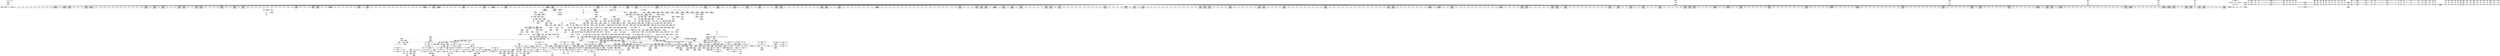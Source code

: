 digraph {
	CE0x4dbad70 [shape=record,shape=Mrecord,label="{CE0x4dbad70|12:_i32,_56:_i8*,_:_CRE_899,900_}"]
	CE0x4d60680 [shape=record,shape=Mrecord,label="{CE0x4d60680|12:_i32,_56:_i8*,_:_CRE_192,193_}"]
	CE0x4d8ad60 [shape=record,shape=Mrecord,label="{CE0x4d8ad60|12:_i32,_56:_i8*,_:_CRE_162,163_}"]
	CE0x4dbd700 [shape=record,shape=Mrecord,label="{CE0x4dbd700|12:_i32,_56:_i8*,_:_CRE_934,935_}"]
	CE0x4cfb4c0 [shape=record,shape=Mrecord,label="{CE0x4cfb4c0|0:_i32,_:_CRE_40,48_|*MultipleSource*|security/selinux/hooks.c,2881|Function::selinux_inode_setattr&Arg::iattr::}"]
	CE0x4d07160 [shape=record,shape=Mrecord,label="{CE0x4d07160|selinux_inode_setattr:_tmp7|security/selinux/hooks.c,2880|*SummSink*}"]
	CE0x4da2a10 [shape=record,shape=Mrecord,label="{CE0x4da2a10|12:_i32,_56:_i8*,_:_CRE_232,236_|*MultipleSource*|Function::inode_has_perm&Arg::inode::|*LoadInst*|security/selinux/hooks.c,1627|security/selinux/hooks.c,1611}"]
	CE0x4d34e80 [shape=record,shape=Mrecord,label="{CE0x4d34e80|selinux_inode_setattr:_tmp22|security/selinux/hooks.c,2885|*SummSource*}"]
	CE0x4cf1c00 [shape=record,shape=Mrecord,label="{CE0x4cf1c00|selinux_inode_setattr:_tmp5|security/selinux/hooks.c,2880|*SummSink*}"]
	CE0x4d2f050 [shape=record,shape=Mrecord,label="{CE0x4d2f050|selinux_inode_setattr:_tmp32|security/selinux/hooks.c,2890|*SummSource*}"]
	CE0x4d1a0b0 [shape=record,shape=Mrecord,label="{CE0x4d1a0b0|104:_%struct.inode*,_:_CRE_199,200_}"]
	CE0x4cef0a0 [shape=record,shape=Mrecord,label="{CE0x4cef0a0|104:_%struct.inode*,_:_CRE_164,165_}"]
	CE0x4d8a5e0 [shape=record,shape=Mrecord,label="{CE0x4d8a5e0|12:_i32,_56:_i8*,_:_CRE_154,155_}"]
	CE0x4dbe400 [shape=record,shape=Mrecord,label="{CE0x4dbe400|12:_i32,_56:_i8*,_:_CRE_977,978_}"]
	CE0x4d74ab0 [shape=record,shape=Mrecord,label="{CE0x4d74ab0|i64*_getelementptr_inbounds_(_2_x_i64_,_2_x_i64_*___llvm_gcov_ctr98,_i64_0,_i64_0)|*Constant*|*SummSink*}"]
	CE0x4d60ef0 [shape=record,shape=Mrecord,label="{CE0x4d60ef0|12:_i32,_56:_i8*,_:_CRE_201,202_}"]
	CE0x4db2500 [shape=record,shape=Mrecord,label="{CE0x4db2500|12:_i32,_56:_i8*,_:_CRE_596,597_}"]
	CE0x4dab440 [shape=record,shape=Mrecord,label="{CE0x4dab440|12:_i32,_56:_i8*,_:_CRE_484,485_}"]
	CE0x4db0880 [shape=record,shape=Mrecord,label="{CE0x4db0880|12:_i32,_56:_i8*,_:_CRE_572,573_}"]
	CE0x4dda7c0 [shape=record,shape=Mrecord,label="{CE0x4dda7c0|__validate_creds:_tobool|include/linux/cred.h,173|*SummSink*}"]
	CE0x4d3ccb0 [shape=record,shape=Mrecord,label="{CE0x4d3ccb0|i32_1|*Constant*}"]
	CE0x4d045e0 [shape=record,shape=Mrecord,label="{CE0x4d045e0|i8_1|*Constant*|*SummSource*}"]
	CE0x4d68300 [shape=record,shape=Mrecord,label="{CE0x4d68300|selinux_inode_setattr:_tmp39|security/selinux/hooks.c,2896|*SummSink*}"]
	CE0x4de19a0 [shape=record,shape=Mrecord,label="{CE0x4de19a0|cred_sid:_tmp4|*LoadInst*|security/selinux/hooks.c,196}"]
	CE0x4db1f10 [shape=record,shape=Mrecord,label="{CE0x4db1f10|12:_i32,_56:_i8*,_:_CRE_591,592_}"]
	CE0x4d6db40 [shape=record,shape=Mrecord,label="{CE0x4d6db40|selinux_inode_setattr:_tmp47|security/selinux/hooks.c,2896}"]
	CE0x4cfafc0 [shape=record,shape=Mrecord,label="{CE0x4cfafc0|0:_i32,_:_CRE_16,24_|*MultipleSource*|security/selinux/hooks.c,2881|Function::selinux_inode_setattr&Arg::iattr::}"]
	CE0x4cfc5e0 [shape=record,shape=Mrecord,label="{CE0x4cfc5e0|104:_%struct.inode*,_:_CRE_223,224_}"]
	CE0x4d33de0 [shape=record,shape=Mrecord,label="{CE0x4d33de0|selinux_inode_setattr:_tobool8|security/selinux/hooks.c,2885|*SummSink*}"]
	CE0x4d77590 [shape=record,shape=Mrecord,label="{CE0x4d77590|12:_i32,_56:_i8*,_:_CRE_558,559_}"]
	CE0x4d77e00 [shape=record,shape=Mrecord,label="{CE0x4d77e00|cred_sid:_tmp2}"]
	CE0x4d1ac80 [shape=record,shape=Mrecord,label="{CE0x4d1ac80|104:_%struct.inode*,_:_CRE_64,72_|*MultipleSource*|Function::selinux_inode_setattr&Arg::dentry::|Function::dentry_has_perm&Arg::dentry::|security/selinux/hooks.c,1627}"]
	CE0x4d0b460 [shape=record,shape=Mrecord,label="{CE0x4d0b460|i1_true|*Constant*}"]
	CE0x4cf3e50 [shape=record,shape=Mrecord,label="{CE0x4cf3e50|selinux_inode_setattr:_tmp3}"]
	CE0x4d3f320 [shape=record,shape=Mrecord,label="{CE0x4d3f320|i64*_getelementptr_inbounds_(_2_x_i64_,_2_x_i64_*___llvm_gcov_ctr153,_i64_0,_i64_1)|*Constant*|*SummSource*}"]
	CE0x4dd2e70 [shape=record,shape=Mrecord,label="{CE0x4dd2e70|inode_has_perm:_and|security/selinux/hooks.c,1611|*SummSink*}"]
	CE0x4dbc400 [shape=record,shape=Mrecord,label="{CE0x4dbc400|12:_i32,_56:_i8*,_:_CRE_918,919_}"]
	CE0x4d1cf80 [shape=record,shape=Mrecord,label="{CE0x4d1cf80|104:_%struct.inode*,_:_CRE_8,12_|*MultipleSource*|Function::selinux_inode_setattr&Arg::dentry::|Function::dentry_has_perm&Arg::dentry::|security/selinux/hooks.c,1627}"]
	CE0x4d3ac80 [shape=record,shape=Mrecord,label="{CE0x4d3ac80|i64*_getelementptr_inbounds_(_2_x_i64_,_2_x_i64_*___llvm_gcov_ctr98,_i64_0,_i64_1)|*Constant*|*SummSource*}"]
	CE0x4dd0bf0 [shape=record,shape=Mrecord,label="{CE0x4dd0bf0|28:_i32,_32:_i16,_:_CRE_28,32_|*MultipleSource*|*LoadInst*|security/selinux/hooks.c,1615|security/selinux/hooks.c,1615|security/selinux/hooks.c,1617}"]
	CE0x4d02550 [shape=record,shape=Mrecord,label="{CE0x4d02550|selinux_inode_setattr:_cred4|security/selinux/hooks.c,2880}"]
	CE0x4d83640 [shape=record,shape=Mrecord,label="{CE0x4d83640|12:_i32,_56:_i8*,_:_CRE_88,96_|*MultipleSource*|Function::inode_has_perm&Arg::inode::|*LoadInst*|security/selinux/hooks.c,1627|security/selinux/hooks.c,1611}"]
	CE0x4d62e20 [shape=record,shape=Mrecord,label="{CE0x4d62e20|selinux_inode_setattr:_tmp36|security/selinux/hooks.c,2892|*SummSink*}"]
	CE0x4d0a530 [shape=record,shape=Mrecord,label="{CE0x4d0a530|selinux_inode_setattr:_do.body|*SummSource*}"]
	CE0x4d867c0 [shape=record,shape=Mrecord,label="{CE0x4d867c0|_call_void_mcount()_#3|*SummSource*}"]
	CE0x4dd7b80 [shape=record,shape=Mrecord,label="{CE0x4dd7b80|avc_has_perm:_tsid|Function::avc_has_perm&Arg::tsid::|*SummSource*}"]
	CE0x4daae50 [shape=record,shape=Mrecord,label="{CE0x4daae50|12:_i32,_56:_i8*,_:_CRE_479,480_}"]
	CE0x4de0090 [shape=record,shape=Mrecord,label="{CE0x4de0090|__validate_creds:_tmp9|include/linux/cred.h,175|*SummSource*}"]
	CE0x4d353d0 [shape=record,shape=Mrecord,label="{CE0x4d353d0|selinux_inode_setattr:_tmp23|security/selinux/hooks.c,2885|*SummSource*}"]
	CE0x4cfbc80 [shape=record,shape=Mrecord,label="{CE0x4cfbc80|104:_%struct.inode*,_:_CRE_213,214_}"]
	CE0x4dd7900 [shape=record,shape=Mrecord,label="{CE0x4dd7900|avc_has_perm:_ssid|Function::avc_has_perm&Arg::ssid::|*SummSink*}"]
	CE0x4dbebf0 [shape=record,shape=Mrecord,label="{CE0x4dbebf0|12:_i32,_56:_i8*,_:_CRE_983,984_}"]
	CE0x4d68710 [shape=record,shape=Mrecord,label="{CE0x4d68710|selinux_inode_setattr:_tobool20|security/selinux/hooks.c,2896}"]
	CE0x4d6bd90 [shape=record,shape=Mrecord,label="{CE0x4d6bd90|selinux_inode_setattr:_tobool23|security/selinux/hooks.c,2896}"]
	CE0x4d0a150 [shape=record,shape=Mrecord,label="{CE0x4d0a150|selinux_inode_setattr:_bb|*SummSource*}"]
	CE0x4ce79d0 [shape=record,shape=Mrecord,label="{CE0x4ce79d0|0:_i32,_:_CRE_56,64_|*MultipleSource*|security/selinux/hooks.c,2881|Function::selinux_inode_setattr&Arg::iattr::}"]
	CE0x4db6f30 [shape=record,shape=Mrecord,label="{CE0x4db6f30|12:_i32,_56:_i8*,_:_CRE_792,800_|*MultipleSource*|Function::inode_has_perm&Arg::inode::|*LoadInst*|security/selinux/hooks.c,1627|security/selinux/hooks.c,1611}"]
	CE0x4cfd100 [shape=record,shape=Mrecord,label="{CE0x4cfd100|104:_%struct.inode*,_:_CRE_288,296_|*MultipleSource*|Function::selinux_inode_setattr&Arg::dentry::|Function::dentry_has_perm&Arg::dentry::|security/selinux/hooks.c,1627}"]
	CE0x4d87130 [shape=record,shape=Mrecord,label="{CE0x4d87130|cred_sid:_tmp3|*SummSource*}"]
	CE0x4d34710 [shape=record,shape=Mrecord,label="{CE0x4d34710|i64_11|*Constant*|*SummSink*}"]
	CE0x4cfbf50 [shape=record,shape=Mrecord,label="{CE0x4cfbf50|104:_%struct.inode*,_:_CRE_216,217_}"]
	CE0x4d5d630 [shape=record,shape=Mrecord,label="{CE0x4d5d630|inode_has_perm:_tmp2}"]
	CE0x4d1a470 [shape=record,shape=Mrecord,label="{CE0x4d1a470|104:_%struct.inode*,_:_CRE_203,204_}"]
	CE0x4ce2ff0 [shape=record,shape=Mrecord,label="{CE0x4ce2ff0|i64_16|*Constant*|*SummSource*}"]
	CE0x4cfd6d0 [shape=record,shape=Mrecord,label="{CE0x4cfd6d0|104:_%struct.inode*,_:_CRE_305,306_}"]
	CE0x4cdf160 [shape=record,shape=Mrecord,label="{CE0x4cdf160|selinux_inode_setattr:_call3|security/selinux/hooks.c,2880}"]
	CE0x4d65150 [shape=record,shape=Mrecord,label="{CE0x4d65150|dentry_has_perm:_entry}"]
	CE0x4db2e80 [shape=record,shape=Mrecord,label="{CE0x4db2e80|12:_i32,_56:_i8*,_:_CRE_604,605_}"]
	CE0x4d75380 [shape=record,shape=Mrecord,label="{CE0x4d75380|get_current:_bb|*SummSource*}"]
	CE0x4d36860 [shape=record,shape=Mrecord,label="{CE0x4d36860|104:_%struct.inode*,_:_CRE_153,154_}"]
	CE0x4dba780 [shape=record,shape=Mrecord,label="{CE0x4dba780|12:_i32,_56:_i8*,_:_CRE_894,895_}"]
	CE0x4d0d880 [shape=record,shape=Mrecord,label="{CE0x4d0d880|i64*_getelementptr_inbounds_(_26_x_i64_,_26_x_i64_*___llvm_gcov_ctr234,_i64_0,_i64_1)|*Constant*}"]
	CE0x4da42e0 [shape=record,shape=Mrecord,label="{CE0x4da42e0|12:_i32,_56:_i8*,_:_CRE_262,263_}"]
	CE0x4d70380 [shape=record,shape=Mrecord,label="{CE0x4d70380|selinux_inode_setattr:_conv25|security/selinux/hooks.c,2897}"]
	CE0x4d17d60 [shape=record,shape=Mrecord,label="{CE0x4d17d60|i8*_getelementptr_inbounds_(_25_x_i8_,_25_x_i8_*_.str3,_i32_0,_i32_0)|*Constant*|*SummSource*}"]
	CE0x4de20c0 [shape=record,shape=Mrecord,label="{CE0x4de20c0|cred_sid:_tmp5|security/selinux/hooks.c,196|*SummSource*}"]
	CE0x4d5f960 [shape=record,shape=Mrecord,label="{CE0x4d5f960|12:_i32,_56:_i8*,_:_CRE_178,179_}"]
	CE0x4d704b0 [shape=record,shape=Mrecord,label="{CE0x4d704b0|selinux_inode_setattr:_or|security/selinux/hooks.c,2897|*SummSource*}"]
	CE0x4dcd800 [shape=record,shape=Mrecord,label="{CE0x4dcd800|cred_sid:_entry}"]
	CE0x4db0620 [shape=record,shape=Mrecord,label="{CE0x4db0620|12:_i32,_56:_i8*,_:_CRE_570,571_}"]
	CE0x4dbb100 [shape=record,shape=Mrecord,label="{CE0x4dbb100|12:_i32,_56:_i8*,_:_CRE_902,903_}"]
	CE0x4cf5340 [shape=record,shape=Mrecord,label="{CE0x4cf5340|i64_5|*Constant*}"]
	CE0x4ddb620 [shape=record,shape=Mrecord,label="{CE0x4ddb620|__validate_creds:_tmp3|include/linux/cred.h,173}"]
	CE0x4dd4450 [shape=record,shape=Mrecord,label="{CE0x4dd4450|inode_has_perm:_conv|security/selinux/hooks.c,1611|*SummSource*}"]
	CE0x4cfc130 [shape=record,shape=Mrecord,label="{CE0x4cfc130|104:_%struct.inode*,_:_CRE_218,219_}"]
	CE0x4ceefb0 [shape=record,shape=Mrecord,label="{CE0x4ceefb0|104:_%struct.inode*,_:_CRE_163,164_}"]
	CE0x4d69a00 [shape=record,shape=Mrecord,label="{CE0x4d69a00|selinux_inode_setattr:_tmp41|security/selinux/hooks.c,2896}"]
	CE0x4d756b0 [shape=record,shape=Mrecord,label="{CE0x4d756b0|12:_i32,_56:_i8*,_:_CRE_488,496_|*MultipleSource*|Function::inode_has_perm&Arg::inode::|*LoadInst*|security/selinux/hooks.c,1627|security/selinux/hooks.c,1611}"]
	CE0x4db1920 [shape=record,shape=Mrecord,label="{CE0x4db1920|12:_i32,_56:_i8*,_:_CRE_586,587_}"]
	CE0x4d6d0e0 [shape=record,shape=Mrecord,label="{CE0x4d6d0e0|selinux_inode_setattr:_tmp45|security/selinux/hooks.c,2896}"]
	CE0x4dbdbc0 [shape=record,shape=Mrecord,label="{CE0x4dbdbc0|12:_i32,_56:_i8*,_:_CRE_952,960_|*MultipleSource*|Function::inode_has_perm&Arg::inode::|*LoadInst*|security/selinux/hooks.c,1627|security/selinux/hooks.c,1611}"]
	CE0x4cffac0 [shape=record,shape=Mrecord,label="{CE0x4cffac0|inode_has_perm:_cred|Function::inode_has_perm&Arg::cred::}"]
	CE0x4d1d1c0 [shape=record,shape=Mrecord,label="{CE0x4d1d1c0|dentry_has_perm:_type|security/selinux/hooks.c,1630|*SummSink*}"]
	CE0x4da6e90 [shape=record,shape=Mrecord,label="{CE0x4da6e90|12:_i32,_56:_i8*,_:_CRE_299,300_}"]
	CE0x4db5330 [shape=record,shape=Mrecord,label="{CE0x4db5330|12:_i32,_56:_i8*,_:_CRE_680,684_|*MultipleSource*|Function::inode_has_perm&Arg::inode::|*LoadInst*|security/selinux/hooks.c,1627|security/selinux/hooks.c,1611}"]
	CE0x4da2bf0 [shape=record,shape=Mrecord,label="{CE0x4da2bf0|12:_i32,_56:_i8*,_:_CRE_240,241_}"]
	CE0x4cf8710 [shape=record,shape=Mrecord,label="{CE0x4cf8710|selinux_inode_setattr:_tmp3|*SummSink*}"]
	CE0x4d69650 [shape=record,shape=Mrecord,label="{CE0x4d69650|selinux_inode_setattr:_tmp40|security/selinux/hooks.c,2896|*SummSink*}"]
	CE0x4cdde60 [shape=record,shape=Mrecord,label="{CE0x4cdde60|i32_65927|*Constant*|*SummSink*}"]
	CE0x4d6e9e0 [shape=record,shape=Mrecord,label="{CE0x4d6e9e0|selinux_inode_setattr:_tmp49|security/selinux/hooks.c,2897|*SummSink*}"]
	CE0x4d18020 [shape=record,shape=Mrecord,label="{CE0x4d18020|GLOBAL:_lockdep_rcu_suspicious|*Constant*|*SummSource*}"]
	CE0x4d15120 [shape=record,shape=Mrecord,label="{CE0x4d15120|selinux_inode_setattr:_if.end13}"]
	CE0x4daaf80 [shape=record,shape=Mrecord,label="{CE0x4daaf80|12:_i32,_56:_i8*,_:_CRE_480,481_}"]
	CE0x4d39f20 [shape=record,shape=Mrecord,label="{CE0x4d39f20|dentry_has_perm:_tmp2}"]
	CE0x4dce220 [shape=record,shape=Mrecord,label="{CE0x4dce220|i32_10|*Constant*}"]
	CE0x4ce9b70 [shape=record,shape=Mrecord,label="{CE0x4ce9b70|12:_i32,_56:_i8*,_:_CRE_142,143_}"]
	CE0x4dc5250 [shape=record,shape=Mrecord,label="{CE0x4dc5250|inode_has_perm:_tmp13|security/selinux/hooks.c,1614|*SummSource*}"]
	CE0x4d18560 [shape=record,shape=Mrecord,label="{CE0x4d18560|_call_void_mcount()_#3}"]
	CE0x4cf72b0 [shape=record,shape=Mrecord,label="{CE0x4cf72b0|_call_void_lockdep_rcu_suspicious(i8*_getelementptr_inbounds_(_25_x_i8_,_25_x_i8_*_.str3,_i32_0,_i32_0),_i32_2880,_i8*_getelementptr_inbounds_(_45_x_i8_,_45_x_i8_*_.str12,_i32_0,_i32_0))_#10,_!dbg_!27729|security/selinux/hooks.c,2880}"]
	CE0x4dde940 [shape=record,shape=Mrecord,label="{CE0x4dde940|GLOBAL:___invalid_creds|*Constant*|*SummSource*}"]
	CE0x4dbdff0 [shape=record,shape=Mrecord,label="{CE0x4dbdff0|12:_i32,_56:_i8*,_:_CRE_968,976_|*MultipleSource*|Function::inode_has_perm&Arg::inode::|*LoadInst*|security/selinux/hooks.c,1627|security/selinux/hooks.c,1611}"]
	CE0x4db7780 [shape=record,shape=Mrecord,label="{CE0x4db7780|12:_i32,_56:_i8*,_:_CRE_824,832_|*MultipleSource*|Function::inode_has_perm&Arg::inode::|*LoadInst*|security/selinux/hooks.c,1627|security/selinux/hooks.c,1611}"]
	CE0x4d86930 [shape=record,shape=Mrecord,label="{CE0x4d86930|__validate_creds:_if.then}"]
	CE0x4db42b0 [shape=record,shape=Mrecord,label="{CE0x4db42b0|12:_i32,_56:_i8*,_:_CRE_621,622_}"]
	CE0x609e7d0 [shape=record,shape=Mrecord,label="{CE0x609e7d0|selinux_inode_setattr:_return|*SummSource*}"]
	CE0x4d74330 [shape=record,shape=Mrecord,label="{CE0x4d74330|selinux_inode_setattr:_tmp53|security/selinux/hooks.c,2900|*SummSource*}"]
	CE0x4ce8b90 [shape=record,shape=Mrecord,label="{CE0x4ce8b90|get_current:_tmp1|*SummSource*}"]
	CE0x4d8b210 [shape=record,shape=Mrecord,label="{CE0x4d8b210|12:_i32,_56:_i8*,_:_CRE_167,168_}"]
	CE0x4d761b0 [shape=record,shape=Mrecord,label="{CE0x4d761b0|12:_i32,_56:_i8*,_:_CRE_520,528_|*MultipleSource*|Function::inode_has_perm&Arg::inode::|*LoadInst*|security/selinux/hooks.c,1627|security/selinux/hooks.c,1611}"]
	CE0x4db7db0 [shape=record,shape=Mrecord,label="{CE0x4db7db0|12:_i32,_56:_i8*,_:_CRE_848,856_|*MultipleSource*|Function::inode_has_perm&Arg::inode::|*LoadInst*|security/selinux/hooks.c,1627|security/selinux/hooks.c,1611}"]
	CE0x4d69b30 [shape=record,shape=Mrecord,label="{CE0x4d69b30|selinux_inode_setattr:_tmp41|security/selinux/hooks.c,2896|*SummSource*}"]
	CE0x4d87610 [shape=record,shape=Mrecord,label="{CE0x4d87610|inode_has_perm:_bb|*SummSource*}"]
	CE0x4cefcd0 [shape=record,shape=Mrecord,label="{CE0x4cefcd0|104:_%struct.inode*,_:_CRE_177,178_}"]
	CE0x4db1460 [shape=record,shape=Mrecord,label="{CE0x4db1460|12:_i32,_56:_i8*,_:_CRE_582,583_}"]
	CE0x4de3670 [shape=record,shape=Mrecord,label="{CE0x4de3670|cred_sid:_tmp6|security/selinux/hooks.c,197}"]
	CE0x4d64770 [shape=record,shape=Mrecord,label="{CE0x4d64770|selinux_inode_setattr:_call18|security/selinux/hooks.c,2894|*SummSource*}"]
	CE0x4dbcd80 [shape=record,shape=Mrecord,label="{CE0x4dbcd80|12:_i32,_56:_i8*,_:_CRE_926,927_}"]
	CE0x4dc5d00 [shape=record,shape=Mrecord,label="{CE0x4dc5d00|GLOBAL:_llvm.expect.i64|*Constant*|*SummSource*}"]
	CE0x4d829a0 [shape=record,shape=Mrecord,label="{CE0x4d829a0|_call_void_mcount()_#3}"]
	CE0x4db1b80 [shape=record,shape=Mrecord,label="{CE0x4db1b80|12:_i32,_56:_i8*,_:_CRE_588,589_}"]
	CE0x4daa000 [shape=record,shape=Mrecord,label="{CE0x4daa000|12:_i32,_56:_i8*,_:_CRE_456,464_|*MultipleSource*|Function::inode_has_perm&Arg::inode::|*LoadInst*|security/selinux/hooks.c,1627|security/selinux/hooks.c,1611}"]
	CE0x4cf1b90 [shape=record,shape=Mrecord,label="{CE0x4cf1b90|selinux_inode_setattr:_tmp5|security/selinux/hooks.c,2880|*SummSource*}"]
	CE0x4d1aa10 [shape=record,shape=Mrecord,label="{CE0x4d1aa10|104:_%struct.inode*,_:_CRE_209,210_}"]
	CE0x4dafdd0 [shape=record,shape=Mrecord,label="{CE0x4dafdd0|12:_i32,_56:_i8*,_:_CRE_563,564_}"]
	CE0x4db6af0 [shape=record,shape=Mrecord,label="{CE0x4db6af0|12:_i32,_56:_i8*,_:_CRE_768,776_|*MultipleSource*|Function::inode_has_perm&Arg::inode::|*LoadInst*|security/selinux/hooks.c,1627|security/selinux/hooks.c,1611}"]
	CE0x4d8e610 [shape=record,shape=Mrecord,label="{CE0x4d8e610|_ret_void,_!dbg_!27722|include/linux/cred.h,175|*SummSource*}"]
	CE0x4d1dc60 [shape=record,shape=Mrecord,label="{CE0x4d1dc60|__validate_creds:_lnot1|include/linux/cred.h,173|*SummSource*}"]
	CE0x4d645d0 [shape=record,shape=Mrecord,label="{CE0x4d645d0|dentry_has_perm:_entry|*SummSource*}"]
	CE0x4d0a6a0 [shape=record,shape=Mrecord,label="{CE0x4d0a6a0|i64_1|*Constant*|*SummSource*}"]
	CE0x4da43d0 [shape=record,shape=Mrecord,label="{CE0x4da43d0|12:_i32,_56:_i8*,_:_CRE_263,264_}"]
	CE0x4ceb3d0 [shape=record,shape=Mrecord,label="{CE0x4ceb3d0|GLOBAL:_get_current|*Constant*}"]
	CE0x4d82ab0 [shape=record,shape=Mrecord,label="{CE0x4d82ab0|_call_void_mcount()_#3|*SummSink*}"]
	CE0x4d023f0 [shape=record,shape=Mrecord,label="{CE0x4d023f0|i32_78|*Constant*|*SummSource*}"]
	CE0x4d63490 [shape=record,shape=Mrecord,label="{CE0x4d63490|i64*_getelementptr_inbounds_(_26_x_i64_,_26_x_i64_*___llvm_gcov_ctr234,_i64_0,_i64_18)|*Constant*}"]
	CE0x4cfe8f0 [shape=record,shape=Mrecord,label="{CE0x4cfe8f0|dentry_has_perm:_u|security/selinux/hooks.c,1631|*SummSource*}"]
	CE0x4db4770 [shape=record,shape=Mrecord,label="{CE0x4db4770|12:_i32,_56:_i8*,_:_CRE_632,640_|*MultipleSource*|Function::inode_has_perm&Arg::inode::|*LoadInst*|security/selinux/hooks.c,1627|security/selinux/hooks.c,1611}"]
	CE0x4d17a10 [shape=record,shape=Mrecord,label="{CE0x4d17a10|dentry_has_perm:_tmp3|*SummSource*}"]
	CE0x4d363e0 [shape=record,shape=Mrecord,label="{CE0x4d363e0|104:_%struct.inode*,_:_CRE_148,149_}"]
	CE0x4d87900 [shape=record,shape=Mrecord,label="{CE0x4d87900|i64_2|*Constant*}"]
	CE0x4db0c10 [shape=record,shape=Mrecord,label="{CE0x4db0c10|12:_i32,_56:_i8*,_:_CRE_575,576_}"]
	CE0x4cf4ff0 [shape=record,shape=Mrecord,label="{CE0x4cf4ff0|get_current:_tmp}"]
	CE0x4ce4170 [shape=record,shape=Mrecord,label="{CE0x4ce4170|selinux_inode_setattr:_if.end}"]
	CE0x4d0ff10 [shape=record,shape=Mrecord,label="{CE0x4d0ff10|selinux_inode_setattr:_tmp12|security/selinux/hooks.c,2880|*SummSource*}"]
	CE0x4cf7db0 [shape=record,shape=Mrecord,label="{CE0x4cf7db0|selinux_inode_setattr:_tmp11|security/selinux/hooks.c,2880|*SummSink*}"]
	CE0x4d37770 [shape=record,shape=Mrecord,label="{CE0x4d37770|i64_12|*Constant*|*SummSink*}"]
	CE0x4dbc9f0 [shape=record,shape=Mrecord,label="{CE0x4dbc9f0|12:_i32,_56:_i8*,_:_CRE_923,924_}"]
	CE0x4cf9890 [shape=record,shape=Mrecord,label="{CE0x4cf9890|selinux_inode_setattr:_and10|security/selinux/hooks.c,2886}"]
	CE0x4d64640 [shape=record,shape=Mrecord,label="{CE0x4d64640|selinux_inode_setattr:_call18|security/selinux/hooks.c,2894}"]
	CE0x4db17f0 [shape=record,shape=Mrecord,label="{CE0x4db17f0|12:_i32,_56:_i8*,_:_CRE_585,586_}"]
	CE0x4dcde60 [shape=record,shape=Mrecord,label="{CE0x4dcde60|_ret_i32_%tmp6,_!dbg_!27716|security/selinux/hooks.c,197}"]
	CE0x4d3b7b0 [shape=record,shape=Mrecord,label="{CE0x4d3b7b0|selinux_inode_setattr:_tmp7|security/selinux/hooks.c,2880}"]
	CE0x4d807e0 [shape=record,shape=Mrecord,label="{CE0x4d807e0|12:_i32,_56:_i8*,_:_CRE_137,138_}"]
	CE0x4da5930 [shape=record,shape=Mrecord,label="{CE0x4da5930|12:_i32,_56:_i8*,_:_CRE_281,282_}"]
	CE0x4d821f0 [shape=record,shape=Mrecord,label="{CE0x4d821f0|__validate_creds:_conv|include/linux/cred.h,173|*SummSource*}"]
	CE0x4d191b0 [shape=record,shape=Mrecord,label="{CE0x4d191b0|104:_%struct.inode*,_:_CRE_183,184_}"]
	CE0x4d3de90 [shape=record,shape=Mrecord,label="{CE0x4d3de90|i32_0|*Constant*|*SummSink*}"]
	CE0x4dbb5c0 [shape=record,shape=Mrecord,label="{CE0x4dbb5c0|12:_i32,_56:_i8*,_:_CRE_906,907_}"]
	CE0x4d3bfd0 [shape=record,shape=Mrecord,label="{CE0x4d3bfd0|i32_2880|*Constant*|*SummSource*}"]
	CE0x4dd8370 [shape=record,shape=Mrecord,label="{CE0x4dd8370|_ret_i32_%retval.0,_!dbg_!27728|security/selinux/avc.c,775}"]
	CE0x4dafa40 [shape=record,shape=Mrecord,label="{CE0x4dafa40|12:_i32,_56:_i8*,_:_CRE_560,561_}"]
	CE0x4d66400 [shape=record,shape=Mrecord,label="{CE0x4d66400|dentry_has_perm:_av|Function::dentry_has_perm&Arg::av::}"]
	CE0x4d1a1a0 [shape=record,shape=Mrecord,label="{CE0x4d1a1a0|104:_%struct.inode*,_:_CRE_200,201_}"]
	CE0x4cf39f0 [shape=record,shape=Mrecord,label="{CE0x4cf39f0|i64_3|*Constant*|*SummSource*}"]
	CE0x4db16c0 [shape=record,shape=Mrecord,label="{CE0x4db16c0|12:_i32,_56:_i8*,_:_CRE_584,585_}"]
	CE0x4da6d60 [shape=record,shape=Mrecord,label="{CE0x4da6d60|12:_i32,_56:_i8*,_:_CRE_298,299_}"]
	CE0x4da9de0 [shape=record,shape=Mrecord,label="{CE0x4da9de0|12:_i32,_56:_i8*,_:_CRE_448,456_|*MultipleSource*|Function::inode_has_perm&Arg::inode::|*LoadInst*|security/selinux/hooks.c,1627|security/selinux/hooks.c,1611}"]
	CE0x4d0cfb0 [shape=record,shape=Mrecord,label="{CE0x4d0cfb0|selinux_inode_setattr:_tmp10|security/selinux/hooks.c,2880|*SummSink*}"]
	CE0x4db2040 [shape=record,shape=Mrecord,label="{CE0x4db2040|12:_i32,_56:_i8*,_:_CRE_592,593_}"]
	CE0x4d5c0b0 [shape=record,shape=Mrecord,label="{CE0x4d5c0b0|__validate_creds:_call|include/linux/cred.h,173|*SummSink*}"]
	CE0x4dce440 [shape=record,shape=Mrecord,label="{CE0x4dce440|i32_10|*Constant*|*SummSink*}"]
	CE0x4d19ed0 [shape=record,shape=Mrecord,label="{CE0x4d19ed0|104:_%struct.inode*,_:_CRE_197,198_}"]
	CE0x4d78320 [shape=record,shape=Mrecord,label="{CE0x4d78320|inode_has_perm:_tmp3}"]
	CE0x4cf0af0 [shape=record,shape=Mrecord,label="{CE0x4cf0af0|GLOBAL:___llvm_gcov_ctr234|Global_var:__llvm_gcov_ctr234|*SummSource*}"]
	CE0x4cfb850 [shape=record,shape=Mrecord,label="{CE0x4cfb850|GLOBAL:_current_task|Global_var:current_task|*SummSource*}"]
	CE0x4d66960 [shape=record,shape=Mrecord,label="{CE0x4d66960|dentry_has_perm:_av|Function::dentry_has_perm&Arg::av::|*SummSource*}"]
	CE0x4d84c60 [shape=record,shape=Mrecord,label="{CE0x4d84c60|inode_has_perm:_perms|Function::inode_has_perm&Arg::perms::}"]
	CE0x4db3a60 [shape=record,shape=Mrecord,label="{CE0x4db3a60|12:_i32,_56:_i8*,_:_CRE_614,615_}"]
	CE0x4d2bf70 [shape=record,shape=Mrecord,label="{CE0x4d2bf70|12:_i32,_56:_i8*,_:_CRE_2,4_|*MultipleSource*|Function::inode_has_perm&Arg::inode::|*LoadInst*|security/selinux/hooks.c,1627|security/selinux/hooks.c,1611}"]
	CE0x4d68c90 [shape=record,shape=Mrecord,label="{CE0x4d68c90|i64_19|*Constant*}"]
	CE0x4d73110 [shape=record,shape=Mrecord,label="{CE0x4d73110|selinux_inode_setattr:_retval.0|*SummSink*}"]
	CE0x4db5580 [shape=record,shape=Mrecord,label="{CE0x4db5580|12:_i32,_56:_i8*,_:_CRE_684,688_|*MultipleSource*|Function::inode_has_perm&Arg::inode::|*LoadInst*|security/selinux/hooks.c,1627|security/selinux/hooks.c,1611}"]
	CE0x4d382e0 [shape=record,shape=Mrecord,label="{CE0x4d382e0|selinux_inode_setattr:_tmp26|security/selinux/hooks.c,2888|*SummSink*}"]
	CE0x4dc4b00 [shape=record,shape=Mrecord,label="{CE0x4dc4b00|i64*_getelementptr_inbounds_(_8_x_i64_,_8_x_i64_*___llvm_gcov_ctr154,_i64_0,_i64_6)|*Constant*|*SummSink*}"]
	CE0x4d0b790 [shape=record,shape=Mrecord,label="{CE0x4d0b790|i1_true|*Constant*|*SummSink*}"]
	CE0x4d069a0 [shape=record,shape=Mrecord,label="{CE0x4d069a0|selinux_inode_setattr:_tobool1|security/selinux/hooks.c,2880|*SummSource*}"]
	CE0x4d0c990 [shape=record,shape=Mrecord,label="{CE0x4d0c990|selinux_inode_setattr:_tmp14|security/selinux/hooks.c,2880|*SummSink*}"]
	CE0x4dcb9b0 [shape=record,shape=Mrecord,label="{CE0x4dcb9b0|__validate_creds:_if.end|*SummSink*}"]
	CE0x4dd3170 [shape=record,shape=Mrecord,label="{CE0x4dd3170|inode_has_perm:_tobool|security/selinux/hooks.c,1611}"]
	CE0x4d08850 [shape=record,shape=Mrecord,label="{CE0x4d08850|i64*_getelementptr_inbounds_(_2_x_i64_,_2_x_i64_*___llvm_gcov_ctr98,_i64_0,_i64_0)|*Constant*}"]
	CE0x4d04510 [shape=record,shape=Mrecord,label="{CE0x4d04510|i8_1|*Constant*}"]
	CE0x4dbcb20 [shape=record,shape=Mrecord,label="{CE0x4dbcb20|12:_i32,_56:_i8*,_:_CRE_924,925_}"]
	CE0x4d6e1b0 [shape=record,shape=Mrecord,label="{CE0x4d6e1b0|selinux_inode_setattr:_tmp48|security/selinux/hooks.c,2897}"]
	CE0x4dcecf0 [shape=record,shape=Mrecord,label="{CE0x4dcecf0|inode_has_perm:_tmp15|*LoadInst*|security/selinux/hooks.c,1615|*SummSource*}"]
	CE0x4dca000 [shape=record,shape=Mrecord,label="{CE0x4dca000|inode_has_perm:_tmp19|security/selinux/hooks.c,1618}"]
	CE0x4d37a10 [shape=record,shape=Mrecord,label="{CE0x4d37a10|i64_13|*Constant*|*SummSink*}"]
	CE0x4d38170 [shape=record,shape=Mrecord,label="{CE0x4d38170|selinux_inode_setattr:_tmp26|security/selinux/hooks.c,2888|*SummSource*}"]
	CE0x4d5efa0 [shape=record,shape=Mrecord,label="{CE0x4d5efa0|_call_void___validate_creds(%struct.cred*_%cred,_i8*_getelementptr_inbounds_(_25_x_i8_,_25_x_i8_*_.str3,_i32_0,_i32_0),_i32_1609)_#10,_!dbg_!27719|security/selinux/hooks.c,1609}"]
	CE0x4d3ada0 [shape=record,shape=Mrecord,label="{CE0x4d3ada0|GLOBAL:___llvm_gcov_ctr234|Global_var:__llvm_gcov_ctr234|*SummSink*}"]
	"CONST[source:0(mediator),value:2(dynamic)][purpose:{subject}]"
	CE0x4d38590 [shape=record,shape=Mrecord,label="{CE0x4d38590|selinux_inode_setattr:_tmp27|security/selinux/hooks.c,2888}"]
	CE0x4dab1e0 [shape=record,shape=Mrecord,label="{CE0x4dab1e0|12:_i32,_56:_i8*,_:_CRE_482,483_}"]
	CE0x4d1bb30 [shape=record,shape=Mrecord,label="{CE0x4d1bb30|104:_%struct.inode*,_:_CRE_112,144_|*MultipleSource*|Function::selinux_inode_setattr&Arg::dentry::|Function::dentry_has_perm&Arg::dentry::|security/selinux/hooks.c,1627}"]
	CE0x4dc3fb0 [shape=record,shape=Mrecord,label="{CE0x4dc3fb0|inode_has_perm:_tmp11|security/selinux/hooks.c,1612}"]
	CE0x4d88fd0 [shape=record,shape=Mrecord,label="{CE0x4d88fd0|inode_has_perm:_i_flags|security/selinux/hooks.c,1611|*SummSource*}"]
	CE0x4dc4620 [shape=record,shape=Mrecord,label="{CE0x4dc4620|inode_has_perm:_tmp12|security/selinux/hooks.c,1612}"]
	CE0x4d60860 [shape=record,shape=Mrecord,label="{CE0x4d60860|12:_i32,_56:_i8*,_:_CRE_194,195_}"]
	CE0x4da5f20 [shape=record,shape=Mrecord,label="{CE0x4da5f20|12:_i32,_56:_i8*,_:_CRE_286,287_}"]
	CE0x4d82e80 [shape=record,shape=Mrecord,label="{CE0x4d82e80|i64*_getelementptr_inbounds_(_8_x_i64_,_8_x_i64_*___llvm_gcov_ctr154,_i64_0,_i64_0)|*Constant*|*SummSource*}"]
	CE0x4d8c850 [shape=record,shape=Mrecord,label="{CE0x4d8c850|__validate_creds:_tobool|include/linux/cred.h,173}"]
	CE0x4da7480 [shape=record,shape=Mrecord,label="{CE0x4da7480|12:_i32,_56:_i8*,_:_CRE_304,305_}"]
	CE0x4db8820 [shape=record,shape=Mrecord,label="{CE0x4db8820|12:_i32,_56:_i8*,_:_CRE_867,868_}"]
	CE0x4d32310 [shape=record,shape=Mrecord,label="{CE0x4d32310|selinux_inode_setattr:_and15|security/selinux/hooks.c,2892|*SummSink*}"]
	CE0x4da36b0 [shape=record,shape=Mrecord,label="{CE0x4da36b0|12:_i32,_56:_i8*,_:_CRE_249,250_}"]
	CE0x4d2d460 [shape=record,shape=Mrecord,label="{CE0x4d2d460|i64*_getelementptr_inbounds_(_26_x_i64_,_26_x_i64_*___llvm_gcov_ctr234,_i64_0,_i64_14)|*Constant*|*SummSink*}"]
	CE0x4d8fc30 [shape=record,shape=Mrecord,label="{CE0x4d8fc30|i32_22|*Constant*|*SummSource*}"]
	CE0x4d5f780 [shape=record,shape=Mrecord,label="{CE0x4d5f780|12:_i32,_56:_i8*,_:_CRE_176,177_}"]
	"CONST[source:0(mediator),value:2(dynamic)][purpose:{object}]"
	CE0x4cfecf0 [shape=record,shape=Mrecord,label="{CE0x4cfecf0|dentry_has_perm:_dentry1|security/selinux/hooks.c,1631|*SummSink*}"]
	CE0x4ddee10 [shape=record,shape=Mrecord,label="{CE0x4ddee10|i64*_getelementptr_inbounds_(_5_x_i64_,_5_x_i64_*___llvm_gcov_ctr155,_i64_0,_i64_4)|*Constant*}"]
	CE0x4cf4f20 [shape=record,shape=Mrecord,label="{CE0x4cf4f20|selinux_inode_setattr:_if.then|*SummSource*}"]
	CE0x4de2580 [shape=record,shape=Mrecord,label="{CE0x4de2580|cred_sid:_sid|security/selinux/hooks.c,197}"]
	CE0x4d67ee0 [shape=record,shape=Mrecord,label="{CE0x4d67ee0|selinux_inode_setattr:_tmp39|security/selinux/hooks.c,2896}"]
	CE0x4dd7e90 [shape=record,shape=Mrecord,label="{CE0x4dd7e90|avc_has_perm:_tclass|Function::avc_has_perm&Arg::tclass::}"]
	CE0x4db7340 [shape=record,shape=Mrecord,label="{CE0x4db7340|12:_i32,_56:_i8*,_:_CRE_808,816_|*MultipleSource*|Function::inode_has_perm&Arg::inode::|*LoadInst*|security/selinux/hooks.c,1627|security/selinux/hooks.c,1611}"]
	CE0x4da2dd0 [shape=record,shape=Mrecord,label="{CE0x4da2dd0|12:_i32,_56:_i8*,_:_CRE_241,242_}"]
	CE0x4da8f30 [shape=record,shape=Mrecord,label="{CE0x4da8f30|12:_i32,_56:_i8*,_:_CRE_392,400_|*MultipleSource*|Function::inode_has_perm&Arg::inode::|*LoadInst*|security/selinux/hooks.c,1627|security/selinux/hooks.c,1611}"]
	CE0x4d04fc0 [shape=record,shape=Mrecord,label="{CE0x4d04fc0|i64*_getelementptr_inbounds_(_26_x_i64_,_26_x_i64_*___llvm_gcov_ctr234,_i64_0,_i64_6)|*Constant*}"]
	CE0x4d01b80 [shape=record,shape=Mrecord,label="{CE0x4d01b80|get_current:_entry|*SummSink*}"]
	CE0x4d67b20 [shape=record,shape=Mrecord,label="{CE0x4d67b20|GLOBAL:_selinux_policycap_openperm|Global_var:selinux_policycap_openperm|*SummSink*}"]
	CE0x4dd8fc0 [shape=record,shape=Mrecord,label="{CE0x4dd8fc0|inode_has_perm:_call4|security/selinux/hooks.c,1617}"]
	CE0x4de0310 [shape=record,shape=Mrecord,label="{CE0x4de0310|i64*_getelementptr_inbounds_(_2_x_i64_,_2_x_i64_*___llvm_gcov_ctr131,_i64_0,_i64_0)|*Constant*}"]
	CE0x4d71020 [shape=record,shape=Mrecord,label="{CE0x4d71020|selinux_inode_setattr:_av.0|*SummSink*}"]
	CE0x4ceb6f0 [shape=record,shape=Mrecord,label="{CE0x4ceb6f0|GLOBAL:_get_current|*Constant*|*SummSink*}"]
	CE0x4da34d0 [shape=record,shape=Mrecord,label="{CE0x4da34d0|12:_i32,_56:_i8*,_:_CRE_247,248_}"]
	CE0x4d6e900 [shape=record,shape=Mrecord,label="{CE0x4d6e900|i64*_getelementptr_inbounds_(_26_x_i64_,_26_x_i64_*___llvm_gcov_ctr234,_i64_0,_i64_23)|*Constant*|*SummSink*}"]
	CE0x4d1a920 [shape=record,shape=Mrecord,label="{CE0x4d1a920|104:_%struct.inode*,_:_CRE_208,209_}"]
	CE0x4d09e10 [shape=record,shape=Mrecord,label="{CE0x4d09e10|selinux_inode_setattr:_do.end|*SummSource*}"]
	CE0x4da31f0 [shape=record,shape=Mrecord,label="{CE0x4da31f0|12:_i32,_56:_i8*,_:_CRE_243,244_}"]
	CE0x4cf8580 [shape=record,shape=Mrecord,label="{CE0x4cf8580|selinux_inode_setattr:_if.then9}"]
	CE0x4d1ab00 [shape=record,shape=Mrecord,label="{CE0x4d1ab00|104:_%struct.inode*,_:_CRE_210,211_}"]
	CE0x4d19cf0 [shape=record,shape=Mrecord,label="{CE0x4d19cf0|104:_%struct.inode*,_:_CRE_195,196_}"]
	CE0x4da3e30 [shape=record,shape=Mrecord,label="{CE0x4da3e30|12:_i32,_56:_i8*,_:_CRE_257,258_}"]
	CE0x4d2c580 [shape=record,shape=Mrecord,label="{CE0x4d2c580|selinux_inode_setattr:_call|security/selinux/hooks.c,2880|*SummSource*}"]
	CE0x4d8eef0 [shape=record,shape=Mrecord,label="{CE0x4d8eef0|inode_has_perm:_tmp5|security/selinux/hooks.c,1609}"]
	CE0x4ddfb30 [shape=record,shape=Mrecord,label="{CE0x4ddfb30|__validate_creds:_tmp8|include/linux/cred.h,175|*SummSink*}"]
	CE0x4de2510 [shape=record,shape=Mrecord,label="{CE0x4de2510|cred_sid:_sid|security/selinux/hooks.c,197|*SummSource*}"]
	CE0x4db1a50 [shape=record,shape=Mrecord,label="{CE0x4db1a50|12:_i32,_56:_i8*,_:_CRE_587,588_}"]
	CE0x4cf2bd0 [shape=record,shape=Mrecord,label="{CE0x4cf2bd0|selinux_inode_setattr:_tmp1}"]
	CE0x4d6de70 [shape=record,shape=Mrecord,label="{CE0x4d6de70|selinux_inode_setattr:_tmp47|security/selinux/hooks.c,2896|*SummSink*}"]
	CE0x4dba9e0 [shape=record,shape=Mrecord,label="{CE0x4dba9e0|12:_i32,_56:_i8*,_:_CRE_896,897_}"]
	CE0x4d17e30 [shape=record,shape=Mrecord,label="{CE0x4d17e30|i8*_getelementptr_inbounds_(_25_x_i8_,_25_x_i8_*_.str3,_i32_0,_i32_0)|*Constant*|*SummSink*}"]
	CE0x4cdf7f0 [shape=record,shape=Mrecord,label="{CE0x4cdf7f0|selinux_inode_setattr:_if.then9|*SummSource*}"]
	CE0x4d8b6c0 [shape=record,shape=Mrecord,label="{CE0x4d8b6c0|12:_i32,_56:_i8*,_:_CRE_172,173_}"]
	CE0x4da4c20 [shape=record,shape=Mrecord,label="{CE0x4da4c20|12:_i32,_56:_i8*,_:_CRE_270,271_}"]
	CE0x4dcc590 [shape=record,shape=Mrecord,label="{CE0x4dcc590|avc_has_perm:_ssid|Function::avc_has_perm&Arg::ssid::|*SummSource*}"]
	CE0x4db2c20 [shape=record,shape=Mrecord,label="{CE0x4db2c20|12:_i32,_56:_i8*,_:_CRE_602,603_}"]
	CE0x4db0d40 [shape=record,shape=Mrecord,label="{CE0x4db0d40|12:_i32,_56:_i8*,_:_CRE_576,577_}"]
	CE0x4d2d180 [shape=record,shape=Mrecord,label="{CE0x4d2d180|inode_has_perm:_if.end|*SummSource*}"]
	CE0x4d07f20 [shape=record,shape=Mrecord,label="{CE0x4d07f20|get_current:_tmp4|./arch/x86/include/asm/current.h,14|*SummSource*}"]
	CE0x4dab0b0 [shape=record,shape=Mrecord,label="{CE0x4dab0b0|12:_i32,_56:_i8*,_:_CRE_481,482_}"]
	CE0x4dd92d0 [shape=record,shape=Mrecord,label="{CE0x4dd92d0|avc_has_perm:_entry|*SummSource*}"]
	CE0x4ce2da0 [shape=record,shape=Mrecord,label="{CE0x4ce2da0|i64_16|*Constant*}"]
	CE0x4dccd60 [shape=record,shape=Mrecord,label="{CE0x4dccd60|inode_has_perm:_i_security|security/selinux/hooks.c,1615|*SummSink*}"]
	CE0x4d1ad80 [shape=record,shape=Mrecord,label="{CE0x4d1ad80|104:_%struct.inode*,_:_CRE_72,80_|*MultipleSource*|Function::selinux_inode_setattr&Arg::dentry::|Function::dentry_has_perm&Arg::dentry::|security/selinux/hooks.c,1627}"]
	CE0x4dc8dc0 [shape=record,shape=Mrecord,label="{CE0x4dc8dc0|avc_has_perm:_auditdata|Function::avc_has_perm&Arg::auditdata::|*SummSource*}"]
	CE0x4dbc790 [shape=record,shape=Mrecord,label="{CE0x4dbc790|12:_i32,_56:_i8*,_:_CRE_921,922_}"]
	CE0x4d2bf00 [shape=record,shape=Mrecord,label="{CE0x4d2bf00|12:_i32,_56:_i8*,_:_CRE_8,12_|*MultipleSource*|Function::inode_has_perm&Arg::inode::|*LoadInst*|security/selinux/hooks.c,1627|security/selinux/hooks.c,1611}"]
	CE0x4d71280 [shape=record,shape=Mrecord,label="{CE0x4d71280|selinux_inode_setattr:_tmp50|security/selinux/hooks.c,2899}"]
	CE0x4d07910 [shape=record,shape=Mrecord,label="{CE0x4d07910|selinux_inode_setattr:_tmp4|security/selinux/hooks.c,2880}"]
	CE0x4cfedf0 [shape=record,shape=Mrecord,label="{CE0x4cfedf0|dentry_has_perm:_dentry1|security/selinux/hooks.c,1631}"]
	CE0x4de2c80 [shape=record,shape=Mrecord,label="{CE0x4de2c80|0:_i32,_4:_i32,_8:_i32,_12:_i32,_:_CMRE_4,8_|*MultipleSource*|security/selinux/hooks.c,196|security/selinux/hooks.c,197|*LoadInst*|security/selinux/hooks.c,196}"]
	CE0x4d1d8d0 [shape=record,shape=Mrecord,label="{CE0x4d1d8d0|104:_%struct.inode*,_:_CRE_56,64_|*MultipleSource*|Function::selinux_inode_setattr&Arg::dentry::|Function::dentry_has_perm&Arg::dentry::|security/selinux/hooks.c,1627}"]
	CE0x4dbe210 [shape=record,shape=Mrecord,label="{CE0x4dbe210|12:_i32,_56:_i8*,_:_CRE_976,977_}"]
	CE0x4da22d0 [shape=record,shape=Mrecord,label="{CE0x4da22d0|12:_i32,_56:_i8*,_:_CRE_206,207_}"]
	CE0x4db10d0 [shape=record,shape=Mrecord,label="{CE0x4db10d0|12:_i32,_56:_i8*,_:_CRE_579,580_}"]
	CE0x4dc3040 [shape=record,shape=Mrecord,label="{CE0x4dc3040|inode_has_perm:_tmp9|security/selinux/hooks.c,1611|*SummSink*}"]
	CE0x4ce97a0 [shape=record,shape=Mrecord,label="{CE0x4ce97a0|12:_i32,_56:_i8*,_:_CRE_138,139_}"]
	CE0x4d08c80 [shape=record,shape=Mrecord,label="{CE0x4d08c80|selinux_inode_setattr:_tmp19|security/selinux/hooks.c,2880|*SummSink*}"]
	CE0x4d2e840 [shape=record,shape=Mrecord,label="{CE0x4d2e840|selinux_inode_setattr:_tmp31|security/selinux/hooks.c,2890|*SummSink*}"]
	CE0x4d16a00 [shape=record,shape=Mrecord,label="{CE0x4d16a00|get_current:_tmp2|*SummSource*}"]
	CE0x4d11340 [shape=record,shape=Mrecord,label="{CE0x4d11340|i64*_getelementptr_inbounds_(_8_x_i64_,_8_x_i64_*___llvm_gcov_ctr154,_i64_0,_i64_2)|*Constant*|*SummSource*}"]
	CE0x4d84db0 [shape=record,shape=Mrecord,label="{CE0x4d84db0|inode_has_perm:_perms|Function::inode_has_perm&Arg::perms::|*SummSource*}"]
	CE0x4d19b10 [shape=record,shape=Mrecord,label="{CE0x4d19b10|104:_%struct.inode*,_:_CRE_193,194_}"]
	CE0x4d6e4e0 [shape=record,shape=Mrecord,label="{CE0x4d6e4e0|i64*_getelementptr_inbounds_(_26_x_i64_,_26_x_i64_*___llvm_gcov_ctr234,_i64_0,_i64_23)|*Constant*}"]
	CE0x4da9590 [shape=record,shape=Mrecord,label="{CE0x4da9590|12:_i32,_56:_i8*,_:_CRE_416,424_|*MultipleSource*|Function::inode_has_perm&Arg::inode::|*LoadInst*|security/selinux/hooks.c,1627|security/selinux/hooks.c,1611}"]
	CE0x4d5e540 [shape=record,shape=Mrecord,label="{CE0x4d5e540|i32_1609|*Constant*}"]
	CE0x4d70e20 [shape=record,shape=Mrecord,label="{CE0x4d70e20|selinux_inode_setattr:_av.0|*SummSource*}"]
	CE0x4dba650 [shape=record,shape=Mrecord,label="{CE0x4dba650|12:_i32,_56:_i8*,_:_CRE_893,894_}"]
	CE0x4d6d210 [shape=record,shape=Mrecord,label="{CE0x4d6d210|selinux_inode_setattr:_tmp45|security/selinux/hooks.c,2896|*SummSource*}"]
	CE0x4dccdd0 [shape=record,shape=Mrecord,label="{CE0x4dccdd0|inode_has_perm:_call|security/selinux/hooks.c,1614}"]
	CE0x4da7940 [shape=record,shape=Mrecord,label="{CE0x4da7940|12:_i32,_56:_i8*,_:_CRE_308,309_}"]
	CE0x4cf5be0 [shape=record,shape=Mrecord,label="{CE0x4cf5be0|selinux_inode_setattr:_return}"]
	CE0x4d3a6c0 [shape=record,shape=Mrecord,label="{CE0x4d3a6c0|selinux_inode_setattr:_tmp37|security/selinux/hooks.c,2894|*SummSource*}"]
	CE0x4dd4590 [shape=record,shape=Mrecord,label="{CE0x4dd4590|inode_has_perm:_conv|security/selinux/hooks.c,1611|*SummSink*}"]
	CE0x4d15250 [shape=record,shape=Mrecord,label="{CE0x4d15250|selinux_inode_setattr:_if.end13|*SummSource*}"]
	CE0x4dd7fc0 [shape=record,shape=Mrecord,label="{CE0x4dd7fc0|avc_has_perm:_tclass|Function::avc_has_perm&Arg::tclass::|*SummSource*}"]
	CE0x4ceeec0 [shape=record,shape=Mrecord,label="{CE0x4ceeec0|104:_%struct.inode*,_:_CRE_162,163_}"]
	CE0x4d86e80 [shape=record,shape=Mrecord,label="{CE0x4d86e80|get_current:_tmp4|./arch/x86/include/asm/current.h,14}"]
	CE0x4ddd8d0 [shape=record,shape=Mrecord,label="{CE0x4ddd8d0|_call_void___invalid_creds(%struct.cred*_%cred,_i8*_%file,_i32_%line)_#10,_!dbg_!27721|include/linux/cred.h,174}"]
	CE0x4dddb40 [shape=record,shape=Mrecord,label="{CE0x4dddb40|inode_has_perm:_tmp16|security/selinux/hooks.c,1615}"]
	CE0x4d16280 [shape=record,shape=Mrecord,label="{CE0x4d16280|i8*_getelementptr_inbounds_(_45_x_i8_,_45_x_i8_*_.str12,_i32_0,_i32_0)|*Constant*}"]
	CE0x4d02380 [shape=record,shape=Mrecord,label="{CE0x4d02380|i32_78|*Constant*|*SummSink*}"]
	CE0x4dc42a0 [shape=record,shape=Mrecord,label="{CE0x4dc42a0|inode_has_perm:_tmp12|security/selinux/hooks.c,1612|*SummSink*}"]
	CE0x4d10a30 [shape=record,shape=Mrecord,label="{CE0x4d10a30|i32_0|*Constant*|*SummSource*}"]
	CE0x4cf6cf0 [shape=record,shape=Mrecord,label="{CE0x4cf6cf0|i64_2|*Constant*|*SummSource*}"]
	CE0x4cf7390 [shape=record,shape=Mrecord,label="{CE0x4cf7390|_call_void_lockdep_rcu_suspicious(i8*_getelementptr_inbounds_(_25_x_i8_,_25_x_i8_*_.str3,_i32_0,_i32_0),_i32_2880,_i8*_getelementptr_inbounds_(_45_x_i8_,_45_x_i8_*_.str12,_i32_0,_i32_0))_#10,_!dbg_!27729|security/selinux/hooks.c,2880|*SummSink*}"]
	CE0x4db9810 [shape=record,shape=Mrecord,label="{CE0x4db9810|12:_i32,_56:_i8*,_:_CRE_881,882_}"]
	CE0x4ce7f10 [shape=record,shape=Mrecord,label="{CE0x4ce7f10|selinux_inode_setattr:_tmp20|*LoadInst*|security/selinux/hooks.c,2881|*SummSource*}"]
	CE0x4d66a00 [shape=record,shape=Mrecord,label="{CE0x4d66a00|i64_0|*Constant*}"]
	CE0x4de1420 [shape=record,shape=Mrecord,label="{CE0x4de1420|cred_sid:_security|security/selinux/hooks.c,196}"]
	CE0x4d6c400 [shape=record,shape=Mrecord,label="{CE0x4d6c400|i64_21|*Constant*}"]
	CE0x4d828f0 [shape=record,shape=Mrecord,label="{CE0x4d828f0|__validate_creds:_file|Function::__validate_creds&Arg::file::|*SummSink*}"]
	CE0x4d320d0 [shape=record,shape=Mrecord,label="{CE0x4d320d0|12:_i32,_56:_i8*,_:_CRE_40,48_|*MultipleSource*|Function::inode_has_perm&Arg::inode::|*LoadInst*|security/selinux/hooks.c,1627|security/selinux/hooks.c,1611}"]
	CE0x4d06330 [shape=record,shape=Mrecord,label="{CE0x4d06330|inode_has_perm:_if.then|*SummSink*}"]
	CE0x4dab7d0 [shape=record,shape=Mrecord,label="{CE0x4dab7d0|12:_i32,_56:_i8*,_:_CRE_487,488_}"]
	CE0x4cfc6d0 [shape=record,shape=Mrecord,label="{CE0x4cfc6d0|104:_%struct.inode*,_:_CRE_224,232_|*MultipleSource*|Function::selinux_inode_setattr&Arg::dentry::|Function::dentry_has_perm&Arg::dentry::|security/selinux/hooks.c,1627}"]
	CE0x4db9a70 [shape=record,shape=Mrecord,label="{CE0x4db9a70|12:_i32,_56:_i8*,_:_CRE_883,884_}"]
	CE0x4db9350 [shape=record,shape=Mrecord,label="{CE0x4db9350|12:_i32,_56:_i8*,_:_CRE_877,878_}"]
	CE0x4dd8d70 [shape=record,shape=Mrecord,label="{CE0x4dd8d70|inode_has_perm:_sclass|security/selinux/hooks.c,1617}"]
	CE0x4d5c530 [shape=record,shape=Mrecord,label="{CE0x4d5c530|i64*_getelementptr_inbounds_(_8_x_i64_,_8_x_i64_*___llvm_gcov_ctr154,_i64_0,_i64_1)|*Constant*|*SummSource*}"]
	CE0x4d8a420 [shape=record,shape=Mrecord,label="{CE0x4d8a420|COLLAPSED:_GCMRE___llvm_gcov_ctr131_internal_global_2_x_i64_zeroinitializer:_elem_0:default:}"]
	CE0x4d67590 [shape=record,shape=Mrecord,label="{CE0x4d67590|inode_has_perm:_tmp7|security/selinux/hooks.c,1611}"]
	CE0x4d3b0f0 [shape=record,shape=Mrecord,label="{CE0x4d3b0f0|i64_0|*Constant*|*SummSource*}"]
	CE0x4db7120 [shape=record,shape=Mrecord,label="{CE0x4db7120|12:_i32,_56:_i8*,_:_CRE_800,804_|*MultipleSource*|Function::inode_has_perm&Arg::inode::|*LoadInst*|security/selinux/hooks.c,1627|security/selinux/hooks.c,1611}"]
	CE0x4d386c0 [shape=record,shape=Mrecord,label="{CE0x4d386c0|selinux_inode_setattr:_tmp27|security/selinux/hooks.c,2888|*SummSource*}"]
	CE0x4d72f10 [shape=record,shape=Mrecord,label="{CE0x4d72f10|selinux_inode_setattr:_retval.0|*SummSource*}"]
	CE0x4d727c0 [shape=record,shape=Mrecord,label="{CE0x4d727c0|selinux_inode_setattr:_tmp52|security/selinux/hooks.c,2900|*SummSource*}"]
	CE0x4d670f0 [shape=record,shape=Mrecord,label="{CE0x4d670f0|inode_has_perm:_tobool2|security/selinux/hooks.c,1611|*SummSource*}"]
	CE0x4d78390 [shape=record,shape=Mrecord,label="{CE0x4d78390|inode_has_perm:_tmp3|*SummSource*}"]
	CE0x4d86750 [shape=record,shape=Mrecord,label="{CE0x4d86750|_call_void_mcount()_#3}"]
	CE0x4d63160 [shape=record,shape=Mrecord,label="{CE0x4d63160|selinux_inode_setattr:_tmp37|security/selinux/hooks.c,2894}"]
	CE0x4cfbad0 [shape=record,shape=Mrecord,label="{CE0x4cfbad0|104:_%struct.inode*,_:_CRE_211,212_}"]
	CE0x4cf6f40 [shape=record,shape=Mrecord,label="{CE0x4cf6f40|selinux_inode_setattr:_if.end14|*SummSink*}"]
	CE0x6ab9b90 [shape=record,shape=Mrecord,label="{CE0x6ab9b90|i64*_getelementptr_inbounds_(_26_x_i64_,_26_x_i64_*___llvm_gcov_ctr234,_i64_0,_i64_6)|*Constant*|*SummSink*}"]
	CE0x4dd9b70 [shape=record,shape=Mrecord,label="{CE0x4dd9b70|i32_(i32,_i32,_i16,_i32,_%struct.common_audit_data*)*_bitcast_(i32_(i32,_i32,_i16,_i32,_%struct.common_audit_data.495*)*_avc_has_perm_to_i32_(i32,_i32,_i16,_i32,_%struct.common_audit_data*)*)|*Constant*|*SummSource*}"]
	CE0x4ddfda0 [shape=record,shape=Mrecord,label="{CE0x4ddfda0|cred_sid:_bb}"]
	CE0x4d100d0 [shape=record,shape=Mrecord,label="{CE0x4d100d0|selinux_inode_setattr:_tmp12|security/selinux/hooks.c,2880|*SummSink*}"]
	CE0x4d84f50 [shape=record,shape=Mrecord,label="{CE0x4d84f50|inode_has_perm:_perms|Function::inode_has_perm&Arg::perms::|*SummSink*}"]
	CE0x4cffb30 [shape=record,shape=Mrecord,label="{CE0x4cffb30|inode_has_perm:_entry|*SummSink*}"]
	CE0x4cf9950 [shape=record,shape=Mrecord,label="{CE0x4cf9950|selinux_inode_setattr:_and10|security/selinux/hooks.c,2886|*SummSource*}"]
	CE0x4d84150 [shape=record,shape=Mrecord,label="{CE0x4d84150|inode_has_perm:_do.end|*SummSource*}"]
	CE0x4da3f20 [shape=record,shape=Mrecord,label="{CE0x4da3f20|12:_i32,_56:_i8*,_:_CRE_258,259_}"]
	CE0x4da75b0 [shape=record,shape=Mrecord,label="{CE0x4da75b0|12:_i32,_56:_i8*,_:_CRE_305,306_}"]
	CE0x4db04f0 [shape=record,shape=Mrecord,label="{CE0x4db04f0|12:_i32,_56:_i8*,_:_CRE_569,570_}"]
	CE0x4db23d0 [shape=record,shape=Mrecord,label="{CE0x4db23d0|12:_i32,_56:_i8*,_:_CRE_595,596_}"]
	CE0x4ce7b90 [shape=record,shape=Mrecord,label="{CE0x4ce7b90|0:_i32,_:_CRE_64,72_|*MultipleSource*|security/selinux/hooks.c,2881|Function::selinux_inode_setattr&Arg::iattr::}"]
	CE0x4d18090 [shape=record,shape=Mrecord,label="{CE0x4d18090|GLOBAL:_lockdep_rcu_suspicious|*Constant*|*SummSink*}"]
	CE0x4d2cfb0 [shape=record,shape=Mrecord,label="{CE0x4d2cfb0|inode_has_perm:_do.end|*SummSink*}"]
	CE0x4d71760 [shape=record,shape=Mrecord,label="{CE0x4d71760|selinux_inode_setattr:_tmp50|security/selinux/hooks.c,2899|*SummSink*}"]
	CE0x4d65ff0 [shape=record,shape=Mrecord,label="{CE0x4d65ff0|dentry_has_perm:_dentry|Function::dentry_has_perm&Arg::dentry::|*SummSink*}"]
	CE0x4cf3980 [shape=record,shape=Mrecord,label="{CE0x4cf3980|i64_3|*Constant*}"]
	CE0x4d3f800 [shape=record,shape=Mrecord,label="{CE0x4d3f800|selinux_inode_setattr:_tmp9|security/selinux/hooks.c,2880|*SummSource*}"]
	CE0x4d16110 [shape=record,shape=Mrecord,label="{CE0x4d16110|i32_2880|*Constant*|*SummSink*}"]
	CE0x4d86ff0 [shape=record,shape=Mrecord,label="{CE0x4d86ff0|get_current:_tmp3|*SummSource*}"]
	CE0x4cec090 [shape=record,shape=Mrecord,label="{CE0x4cec090|i64_4|*Constant*}"]
	CE0x4ddfd30 [shape=record,shape=Mrecord,label="{CE0x4ddfd30|__validate_creds:_tmp9|include/linux/cred.h,175|*SummSink*}"]
	CE0x4d67260 [shape=record,shape=Mrecord,label="{CE0x4d67260|inode_has_perm:_tobool2|security/selinux/hooks.c,1611|*SummSink*}"]
	CE0x4d83f00 [shape=record,shape=Mrecord,label="{CE0x4d83f00|%struct.task_struct*_(%struct.task_struct**)*_asm_movq_%gs:$_1:P_,$0_,_r,im,_dirflag_,_fpsr_,_flags_|*SummSource*}"]
	CE0x4d02740 [shape=record,shape=Mrecord,label="{CE0x4d02740|selinux_inode_setattr:_cred4|security/selinux/hooks.c,2880|*SummSource*}"]
	CE0x4db83e0 [shape=record,shape=Mrecord,label="{CE0x4db83e0|12:_i32,_56:_i8*,_:_CRE_865,866_}"]
	CE0x4cec6a0 [shape=record,shape=Mrecord,label="{CE0x4cec6a0|104:_%struct.inode*,_:_CRE_312,313_}"]
	CE0x4db0750 [shape=record,shape=Mrecord,label="{CE0x4db0750|12:_i32,_56:_i8*,_:_CRE_571,572_}"]
	CE0x4d620e0 [shape=record,shape=Mrecord,label="{CE0x4d620e0|selinux_inode_setattr:_tmp34|security/selinux/hooks.c,2892}"]
	CE0x4d15070 [shape=record,shape=Mrecord,label="{CE0x4d15070|selinux_inode_setattr:_land.lhs.true21|*SummSink*}"]
	CE0x4d703f0 [shape=record,shape=Mrecord,label="{CE0x4d703f0|selinux_inode_setattr:_or|security/selinux/hooks.c,2897}"]
	CE0x4d32d30 [shape=record,shape=Mrecord,label="{CE0x4d32d30|selinux_inode_setattr:_tmp33|security/selinux/hooks.c,2892}"]
	CE0x4da55a0 [shape=record,shape=Mrecord,label="{CE0x4da55a0|12:_i32,_56:_i8*,_:_CRE_278,279_}"]
	CE0x4d5c220 [shape=record,shape=Mrecord,label="{CE0x4d5c220|COLLAPSED:_CMRE:_elem_0:default:}"]
	CE0x4d65bb0 [shape=record,shape=Mrecord,label="{CE0x4d65bb0|selinux_inode_setattr:_dentry|Function::selinux_inode_setattr&Arg::dentry::|*SummSource*}"]
	CE0x4d33b60 [shape=record,shape=Mrecord,label="{CE0x4d33b60|selinux_inode_setattr:_tobool8|security/selinux/hooks.c,2885}"]
	CE0x4d0c7b0 [shape=record,shape=Mrecord,label="{CE0x4d0c7b0|selinux_inode_setattr:_tmp14|security/selinux/hooks.c,2880|*SummSource*}"]
	CE0x4d5d160 [shape=record,shape=Mrecord,label="{CE0x4d5d160|COLLAPSED:_GCMRE___llvm_gcov_ctr155_internal_global_5_x_i64_zeroinitializer:_elem_0:default:}"]
	CE0x4d5eae0 [shape=record,shape=Mrecord,label="{CE0x4d5eae0|i64*_getelementptr_inbounds_(_2_x_i64_,_2_x_i64_*___llvm_gcov_ctr131,_i64_0,_i64_1)|*Constant*}"]
	CE0x4d1d710 [shape=record,shape=Mrecord,label="{CE0x4d1d710|104:_%struct.inode*,_:_CRE_48,52_|*MultipleSource*|Function::selinux_inode_setattr&Arg::dentry::|Function::dentry_has_perm&Arg::dentry::|security/selinux/hooks.c,1627}"]
	CE0x4da24b0 [shape=record,shape=Mrecord,label="{CE0x4da24b0|12:_i32,_56:_i8*,_:_CRE_208,210_|*MultipleSource*|Function::inode_has_perm&Arg::inode::|*LoadInst*|security/selinux/hooks.c,1627|security/selinux/hooks.c,1611}"]
	CE0x4cea200 [shape=record,shape=Mrecord,label="{CE0x4cea200|12:_i32,_56:_i8*,_:_CRE_149,150_}"]
	CE0x4d793f0 [shape=record,shape=Mrecord,label="{CE0x4d793f0|inode_has_perm:_do.body|*SummSource*}"]
	CE0x4d5fd20 [shape=record,shape=Mrecord,label="{CE0x4d5fd20|12:_i32,_56:_i8*,_:_CRE_182,183_}"]
	CE0x4daff00 [shape=record,shape=Mrecord,label="{CE0x4daff00|12:_i32,_56:_i8*,_:_CRE_564,565_}"]
	CE0x4d81630 [shape=record,shape=Mrecord,label="{CE0x4d81630|__validate_creds:_cred|Function::__validate_creds&Arg::cred::|*SummSink*}"]
	CE0x4db0fa0 [shape=record,shape=Mrecord,label="{CE0x4db0fa0|12:_i32,_56:_i8*,_:_CRE_578,579_}"]
	CE0x4d87200 [shape=record,shape=Mrecord,label="{CE0x4d87200|cred_sid:_tmp3|*SummSink*}"]
	CE0x4d01d90 [shape=record,shape=Mrecord,label="{CE0x4d01d90|_ret_%struct.task_struct*_%tmp4,_!dbg_!27714|./arch/x86/include/asm/current.h,14|*SummSource*}"]
	CE0x4d025c0 [shape=record,shape=Mrecord,label="{CE0x4d025c0|selinux_inode_setattr:_ia_valid6|security/selinux/hooks.c,2881|*SummSink*}"]
	CE0x4dbb360 [shape=record,shape=Mrecord,label="{CE0x4dbb360|12:_i32,_56:_i8*,_:_CRE_904,905_}"]
	CE0x4dc2150 [shape=record,shape=Mrecord,label="{CE0x4dc2150|inode_has_perm:_tmp8|security/selinux/hooks.c,1611|*SummSource*}"]
	CE0x4d36e00 [shape=record,shape=Mrecord,label="{CE0x4d36e00|104:_%struct.inode*,_:_CRE_159,160_}"]
	CE0x4ddbf60 [shape=record,shape=Mrecord,label="{CE0x4ddbf60|__validate_creds:_tmp5|include/linux/cred.h,173}"]
	CE0x4d87a70 [shape=record,shape=Mrecord,label="{CE0x4d87a70|__validate_creds:_expval|include/linux/cred.h,173|*SummSink*}"]
	CE0x4d5cae0 [shape=record,shape=Mrecord,label="{CE0x4d5cae0|i32_22|*Constant*}"]
	CE0x4d37360 [shape=record,shape=Mrecord,label="{CE0x4d37360|i64_12|*Constant*}"]
	CE0x4dd43e0 [shape=record,shape=Mrecord,label="{CE0x4dd43e0|GLOBAL:_llvm.expect.i64|*Constant*}"]
	CE0x4d602c0 [shape=record,shape=Mrecord,label="{CE0x4d602c0|12:_i32,_56:_i8*,_:_CRE_188,189_}"]
	CE0x4dd3530 [shape=record,shape=Mrecord,label="{CE0x4dd3530|inode_has_perm:_lnot|security/selinux/hooks.c,1611}"]
	CE0x4cef820 [shape=record,shape=Mrecord,label="{CE0x4cef820|104:_%struct.inode*,_:_CRE_172,173_}"]
	CE0x4da3260 [shape=record,shape=Mrecord,label="{CE0x4da3260|12:_i32,_56:_i8*,_:_CRE_244,245_}"]
	CE0x4d5e810 [shape=record,shape=Mrecord,label="{CE0x4d5e810|__validate_creds:_file|Function::__validate_creds&Arg::file::|*SummSource*}"]
	CE0x4d60fe0 [shape=record,shape=Mrecord,label="{CE0x4d60fe0|12:_i32,_56:_i8*,_:_CRE_202,203_}"]
	CE0x4da2830 [shape=record,shape=Mrecord,label="{CE0x4da2830|12:_i32,_56:_i8*,_:_CRE_224,232_|*MultipleSource*|Function::inode_has_perm&Arg::inode::|*LoadInst*|security/selinux/hooks.c,1627|security/selinux/hooks.c,1611}"]
	CE0x4cfdf30 [shape=record,shape=Mrecord,label="{CE0x4cfdf30|i64*_getelementptr_inbounds_(_2_x_i64_,_2_x_i64_*___llvm_gcov_ctr153,_i64_0,_i64_0)|*Constant*|*SummSink*}"]
	CE0x4dbbce0 [shape=record,shape=Mrecord,label="{CE0x4dbbce0|12:_i32,_56:_i8*,_:_CRE_912,913_}"]
	CE0x4cf3d80 [shape=record,shape=Mrecord,label="{CE0x4cf3d80|selinux_inode_setattr:_call|security/selinux/hooks.c,2880}"]
	CE0x4d190c0 [shape=record,shape=Mrecord,label="{CE0x4d190c0|104:_%struct.inode*,_:_CRE_182,183_}"]
	CE0x4da50e0 [shape=record,shape=Mrecord,label="{CE0x4da50e0|12:_i32,_56:_i8*,_:_CRE_274,275_}"]
	CE0x4da86b0 [shape=record,shape=Mrecord,label="{CE0x4da86b0|12:_i32,_56:_i8*,_:_CRE_352,360_|*MultipleSource*|Function::inode_has_perm&Arg::inode::|*LoadInst*|security/selinux/hooks.c,1627|security/selinux/hooks.c,1611}"]
	CE0x4d6ed00 [shape=record,shape=Mrecord,label="{CE0x4d6ed00|selinux_inode_setattr:_tmp49|security/selinux/hooks.c,2897}"]
	CE0x4d87720 [shape=record,shape=Mrecord,label="{CE0x4d87720|inode_has_perm:_bb|*SummSink*}"]
	CE0x4dcd070 [shape=record,shape=Mrecord,label="{CE0x4dcd070|inode_has_perm:_call|security/selinux/hooks.c,1614|*SummSink*}"]
	CE0x4cf6600 [shape=record,shape=Mrecord,label="{CE0x4cf6600|selinux_inode_setattr:_tmp15|security/selinux/hooks.c,2880|*SummSource*}"]
	CE0x4d6a0b0 [shape=record,shape=Mrecord,label="{CE0x4d6a0b0|selinux_inode_setattr:_tmp41|security/selinux/hooks.c,2896|*SummSink*}"]
	CE0x4d192a0 [shape=record,shape=Mrecord,label="{CE0x4d192a0|104:_%struct.inode*,_:_CRE_184,185_}"]
	CE0x4d64ff0 [shape=record,shape=Mrecord,label="{CE0x4d64ff0|GLOBAL:_dentry_has_perm|*Constant*|*SummSource*}"]
	CE0x4d39bb0 [shape=record,shape=Mrecord,label="{CE0x4d39bb0|selinux_inode_setattr:_tmp|*SummSink*}"]
	CE0x4db89d0 [shape=record,shape=Mrecord,label="{CE0x4db89d0|12:_i32,_56:_i8*,_:_CRE_869,870_}"]
	CE0x4d8ea20 [shape=record,shape=Mrecord,label="{CE0x4d8ea20|cred_sid:_tmp1}"]
	CE0x4d38bd0 [shape=record,shape=Mrecord,label="{CE0x4d38bd0|selinux_inode_setattr:_tmp28|security/selinux/hooks.c,2888|*SummSource*}"]
	CE0x4cf8620 [shape=record,shape=Mrecord,label="{CE0x4cf8620|selinux_inode_setattr:_tmp3|*SummSource*}"]
	CE0x4ce42a0 [shape=record,shape=Mrecord,label="{CE0x4ce42a0|selinux_inode_setattr:_if.end|*SummSink*}"]
	CE0x4d87c30 [shape=record,shape=Mrecord,label="{CE0x4d87c30|__validate_creds:_expval|include/linux/cred.h,173|*SummSource*}"]
	CE0x4da25a0 [shape=record,shape=Mrecord,label="{CE0x4da25a0|12:_i32,_56:_i8*,_:_CRE_212,216_|*MultipleSource*|Function::inode_has_perm&Arg::inode::|*LoadInst*|security/selinux/hooks.c,1627|security/selinux/hooks.c,1611}"]
	CE0x4d6d760 [shape=record,shape=Mrecord,label="{CE0x4d6d760|selinux_inode_setattr:_tmp46|security/selinux/hooks.c,2896|*SummSource*}"]
	CE0x4d09c70 [shape=record,shape=Mrecord,label="{CE0x4d09c70|selinux_inode_setattr:_land.lhs.true2|*SummSink*}"]
	CE0x4d050f0 [shape=record,shape=Mrecord,label="{CE0x4d050f0|i64*_getelementptr_inbounds_(_26_x_i64_,_26_x_i64_*___llvm_gcov_ctr234,_i64_0,_i64_6)|*Constant*|*SummSource*}"]
	CE0x4dc3280 [shape=record,shape=Mrecord,label="{CE0x4dc3280|inode_has_perm:_tmp10|security/selinux/hooks.c,1611}"]
	CE0x4d77390 [shape=record,shape=Mrecord,label="{CE0x4d77390|12:_i32,_56:_i8*,_:_CRE_556,557_}"]
	CE0x4d78140 [shape=record,shape=Mrecord,label="{CE0x4d78140|i64*_getelementptr_inbounds_(_8_x_i64_,_8_x_i64_*___llvm_gcov_ctr154,_i64_0,_i64_2)|*Constant*}"]
	CE0x4dc4b70 [shape=record,shape=Mrecord,label="{CE0x4dc4b70|i64*_getelementptr_inbounds_(_8_x_i64_,_8_x_i64_*___llvm_gcov_ctr154,_i64_0,_i64_6)|*Constant*}"]
	CE0x4d34810 [shape=record,shape=Mrecord,label="{CE0x4d34810|selinux_inode_setattr:_tmp21|security/selinux/hooks.c,2885}"]
	CE0x4db4640 [shape=record,shape=Mrecord,label="{CE0x4db4640|12:_i32,_56:_i8*,_:_CRE_624,628_|*MultipleSource*|Function::inode_has_perm&Arg::inode::|*LoadInst*|security/selinux/hooks.c,1627|security/selinux/hooks.c,1611}"]
	CE0x4dd3b00 [shape=record,shape=Mrecord,label="{CE0x4dd3b00|inode_has_perm:_lnot1|security/selinux/hooks.c,1611}"]
	CE0x4d3a000 [shape=record,shape=Mrecord,label="{CE0x4d3a000|dentry_has_perm:_tmp2|*SummSink*}"]
	CE0x4dcab10 [shape=record,shape=Mrecord,label="{CE0x4dcab10|__validate_creds:_bb}"]
	CE0x4cf3350 [shape=record,shape=Mrecord,label="{CE0x4cf3350|i64*_getelementptr_inbounds_(_26_x_i64_,_26_x_i64_*___llvm_gcov_ctr234,_i64_0,_i64_8)|*Constant*|*SummSource*}"]
	CE0x4dc4790 [shape=record,shape=Mrecord,label="{CE0x4dc4790|inode_has_perm:_tmp12|security/selinux/hooks.c,1612|*SummSource*}"]
	CE0x4ced000 [shape=record,shape=Mrecord,label="{CE0x4ced000|dentry_has_perm:_tmp4|*LoadInst*|security/selinux/hooks.c,1627|*SummSink*}"]
	CE0x4dc38c0 [shape=record,shape=Mrecord,label="{CE0x4dc38c0|i64*_getelementptr_inbounds_(_8_x_i64_,_8_x_i64_*___llvm_gcov_ctr154,_i64_0,_i64_5)|*Constant*}"]
	CE0x4ce9e40 [shape=record,shape=Mrecord,label="{CE0x4ce9e40|12:_i32,_56:_i8*,_:_CRE_145,146_}"]
	CE0x4db3470 [shape=record,shape=Mrecord,label="{CE0x4db3470|12:_i32,_56:_i8*,_:_CRE_609,610_}"]
	CE0x4d2d540 [shape=record,shape=Mrecord,label="{CE0x4d2d540|selinux_inode_setattr:_tmp30|security/selinux/hooks.c,2889|*SummSink*}"]
	CE0x4cee310 [shape=record,shape=Mrecord,label="{CE0x4cee310|i8_10|*Constant*}"]
	CE0x4d68ee0 [shape=record,shape=Mrecord,label="{CE0x4d68ee0|i64_19|*Constant*|*SummSource*}"]
	CE0x4d6b210 [shape=record,shape=Mrecord,label="{CE0x4d6b210|i32_8|*Constant*|*SummSink*}"]
	CE0x4dde2f0 [shape=record,shape=Mrecord,label="{CE0x4dde2f0|i32_3|*Constant*|*SummSource*}"]
	CE0x4dafb70 [shape=record,shape=Mrecord,label="{CE0x4dafb70|12:_i32,_56:_i8*,_:_CRE_561,562_}"]
	CE0x4d716f0 [shape=record,shape=Mrecord,label="{CE0x4d716f0|i64*_getelementptr_inbounds_(_26_x_i64_,_26_x_i64_*___llvm_gcov_ctr234,_i64_0,_i64_24)|*Constant*|*SummSink*}"]
	CE0x4d1a650 [shape=record,shape=Mrecord,label="{CE0x4d1a650|104:_%struct.inode*,_:_CRE_205,206_}"]
	CE0x4cf1440 [shape=record,shape=Mrecord,label="{CE0x4cf1440|selinux_inode_setattr:_tmp8|security/selinux/hooks.c,2880|*SummSink*}"]
	CE0x4cf6670 [shape=record,shape=Mrecord,label="{CE0x4cf6670|selinux_inode_setattr:_tmp15|security/selinux/hooks.c,2880|*SummSink*}"]
	CE0x4db4cd0 [shape=record,shape=Mrecord,label="{CE0x4db4cd0|12:_i32,_56:_i8*,_:_CRE_656,664_|*MultipleSource*|Function::inode_has_perm&Arg::inode::|*LoadInst*|security/selinux/hooks.c,1627|security/selinux/hooks.c,1611}"]
	CE0x4d08ae0 [shape=record,shape=Mrecord,label="{CE0x4d08ae0|selinux_inode_setattr:_tmp19|security/selinux/hooks.c,2880|*SummSource*}"]
	CE0x4dd4110 [shape=record,shape=Mrecord,label="{CE0x4dd4110|inode_has_perm:_lnot.ext|security/selinux/hooks.c,1611}"]
	CE0x4da4d50 [shape=record,shape=Mrecord,label="{CE0x4da4d50|12:_i32,_56:_i8*,_:_CRE_271,272_}"]
	CE0x4ddded0 [shape=record,shape=Mrecord,label="{CE0x4ddded0|inode_has_perm:_tmp16|security/selinux/hooks.c,1615|*SummSink*}"]
	CE0x4d815c0 [shape=record,shape=Mrecord,label="{CE0x4d815c0|__validate_creds:_entry|*SummSink*}"]
	CE0x4cf56b0 [shape=record,shape=Mrecord,label="{CE0x4cf56b0|i64*_getelementptr_inbounds_(_26_x_i64_,_26_x_i64_*___llvm_gcov_ctr234,_i64_0,_i64_0)|*Constant*|*SummSink*}"]
	CE0x4d325b0 [shape=record,shape=Mrecord,label="{CE0x4d325b0|i64_16|*Constant*|*SummSink*}"]
	CE0x4dcb850 [shape=record,shape=Mrecord,label="{CE0x4dcb850|i64*_getelementptr_inbounds_(_5_x_i64_,_5_x_i64_*___llvm_gcov_ctr155,_i64_0,_i64_0)|*Constant*|*SummSink*}"]
	CE0x4d37d20 [shape=record,shape=Mrecord,label="{CE0x4d37d20|selinux_inode_setattr:_tmp25|security/selinux/hooks.c,2888|*SummSink*}"]
	CE0x4cf5f40 [shape=record,shape=Mrecord,label="{CE0x4cf5f40|get_current:_tmp1}"]
	CE0x4d772e0 [shape=record,shape=Mrecord,label="{CE0x4d772e0|12:_i32,_56:_i8*,_:_CRE_555,556_}"]
	CE0x4cfdfa0 [shape=record,shape=Mrecord,label="{CE0x4cfdfa0|i64*_getelementptr_inbounds_(_2_x_i64_,_2_x_i64_*___llvm_gcov_ctr153,_i64_0,_i64_0)|*Constant*}"]
	CE0x4d8ac70 [shape=record,shape=Mrecord,label="{CE0x4d8ac70|12:_i32,_56:_i8*,_:_CRE_161,162_}"]
	CE0x4d8fce0 [shape=record,shape=Mrecord,label="{CE0x4d8fce0|i32_22|*Constant*|*SummSink*}"]
	CE0x4cef190 [shape=record,shape=Mrecord,label="{CE0x4cef190|104:_%struct.inode*,_:_CRE_165,166_}"]
	CE0x4dbc8c0 [shape=record,shape=Mrecord,label="{CE0x4dbc8c0|12:_i32,_56:_i8*,_:_CRE_922,923_}"]
	CE0x4d6b640 [shape=record,shape=Mrecord,label="{CE0x4d6b640|selinux_inode_setattr:_and22|security/selinux/hooks.c,2896|*SummSource*}"]
	CE0x4d08f30 [shape=record,shape=Mrecord,label="{CE0x4d08f30|selinux_inode_setattr:_iattr|Function::selinux_inode_setattr&Arg::iattr::}"]
	CE0x4dbf3b0 [shape=record,shape=Mrecord,label="{CE0x4dbf3b0|inode_has_perm:_tmp6|*LoadInst*|security/selinux/hooks.c,1611}"]
	CE0x4da5a60 [shape=record,shape=Mrecord,label="{CE0x4da5a60|12:_i32,_56:_i8*,_:_CRE_282,283_}"]
	CE0x4dab570 [shape=record,shape=Mrecord,label="{CE0x4dab570|12:_i32,_56:_i8*,_:_CRE_485,486_}"]
	CE0x4d2e3f0 [shape=record,shape=Mrecord,label="{CE0x4d2e3f0|i64*_getelementptr_inbounds_(_26_x_i64_,_26_x_i64_*___llvm_gcov_ctr234,_i64_0,_i64_15)|*Constant*}"]
	CE0x4d2c220 [shape=record,shape=Mrecord,label="{CE0x4d2c220|_call_void_mcount()_#3|*SummSink*}"]
	CE0x4da4100 [shape=record,shape=Mrecord,label="{CE0x4da4100|12:_i32,_56:_i8*,_:_CRE_260,261_}"]
	CE0x4db8e90 [shape=record,shape=Mrecord,label="{CE0x4db8e90|12:_i32,_56:_i8*,_:_CRE_873,874_}"]
	CE0x4d874d0 [shape=record,shape=Mrecord,label="{CE0x4d874d0|inode_has_perm:_bb}"]
	CE0x4ddab10 [shape=record,shape=Mrecord,label="{CE0x4ddab10|__validate_creds:_tmp2|include/linux/cred.h,173}"]
	CE0x4d1b550 [shape=record,shape=Mrecord,label="{CE0x4d1b550|104:_%struct.inode*,_:_CRE_91,92_}"]
	CE0x4db1330 [shape=record,shape=Mrecord,label="{CE0x4db1330|12:_i32,_56:_i8*,_:_CRE_581,582_}"]
	CE0x4d62330 [shape=record,shape=Mrecord,label="{CE0x4d62330|selinux_inode_setattr:_tmp34|security/selinux/hooks.c,2892|*SummSink*}"]
	CE0x4d75d70 [shape=record,shape=Mrecord,label="{CE0x4d75d70|12:_i32,_56:_i8*,_:_CRE_508,512_|*MultipleSource*|Function::inode_has_perm&Arg::inode::|*LoadInst*|security/selinux/hooks.c,1627|security/selinux/hooks.c,1611}"]
	CE0x4ceb500 [shape=record,shape=Mrecord,label="{CE0x4ceb500|GLOBAL:_get_current|*Constant*|*SummSource*}"]
	CE0x4dc9490 [shape=record,shape=Mrecord,label="{CE0x4dc9490|i64*_getelementptr_inbounds_(_8_x_i64_,_8_x_i64_*___llvm_gcov_ctr154,_i64_0,_i64_7)|*Constant*|*SummSink*}"]
	CE0x4cea020 [shape=record,shape=Mrecord,label="{CE0x4cea020|12:_i32,_56:_i8*,_:_CRE_147,148_}"]
	CE0x4dbd370 [shape=record,shape=Mrecord,label="{CE0x4dbd370|12:_i32,_56:_i8*,_:_CRE_931,932_}"]
	CE0x4d0a250 [shape=record,shape=Mrecord,label="{CE0x4d0a250|selinux_inode_setattr:_bb|*SummSink*}"]
	CE0x4d75910 [shape=record,shape=Mrecord,label="{CE0x4d75910|12:_i32,_56:_i8*,_:_CRE_500,504_|*MultipleSource*|Function::inode_has_perm&Arg::inode::|*LoadInst*|security/selinux/hooks.c,1627|security/selinux/hooks.c,1611}"]
	CE0x4cec430 [shape=record,shape=Mrecord,label="{CE0x4cec430|104:_%struct.inode*,_:_CRE_309,310_}"]
	CE0x4d2dce0 [shape=record,shape=Mrecord,label="{CE0x4d2dce0|selinux_inode_setattr:_tmp30|security/selinux/hooks.c,2889|*SummSource*}"]
	CE0x4da7350 [shape=record,shape=Mrecord,label="{CE0x4da7350|12:_i32,_56:_i8*,_:_CRE_303,304_}"]
	CE0x4daad50 [shape=record,shape=Mrecord,label="{CE0x4daad50|12:_i32,_56:_i8*,_:_CRE_478,479_}"]
	CE0x4ce93d0 [shape=record,shape=Mrecord,label="{CE0x4ce93d0|i64*_getelementptr_inbounds_(_2_x_i64_,_2_x_i64_*___llvm_gcov_ctr153,_i64_0,_i64_0)|*Constant*|*SummSource*}"]
	CE0x4d0b930 [shape=record,shape=Mrecord,label="{CE0x4d0b930|i64*_getelementptr_inbounds_(_26_x_i64_,_26_x_i64_*___llvm_gcov_ctr234,_i64_0,_i64_1)|*Constant*|*SummSource*}"]
	CE0x4d3cee0 [shape=record,shape=Mrecord,label="{CE0x4d3cee0|selinux_inode_setattr:_tmp6|security/selinux/hooks.c,2880}"]
	CE0x4cf12b0 [shape=record,shape=Mrecord,label="{CE0x4cf12b0|selinux_inode_setattr:_tmp8|security/selinux/hooks.c,2880|*SummSource*}"]
	CE0x4db4ab0 [shape=record,shape=Mrecord,label="{CE0x4db4ab0|12:_i32,_56:_i8*,_:_CRE_648,656_|*MultipleSource*|Function::inode_has_perm&Arg::inode::|*LoadInst*|security/selinux/hooks.c,1627|security/selinux/hooks.c,1611}"]
	CE0x4cf7ac0 [shape=record,shape=Mrecord,label="{CE0x4cf7ac0|selinux_inode_setattr:_tmp11|security/selinux/hooks.c,2880}"]
	CE0x4dbcc50 [shape=record,shape=Mrecord,label="{CE0x4dbcc50|12:_i32,_56:_i8*,_:_CRE_925,926_}"]
	CE0x4daa880 [shape=record,shape=Mrecord,label="{CE0x4daa880|12:_i32,_56:_i8*,_:_CRE_474,475_}"]
	CE0x4d02e50 [shape=record,shape=Mrecord,label="{CE0x4d02e50|selinux_inode_setattr:_tmp16|security/selinux/hooks.c,2880|*SummSink*}"]
	CE0x4d65f10 [shape=record,shape=Mrecord,label="{CE0x4d65f10|dentry_has_perm:_dentry|Function::dentry_has_perm&Arg::dentry::}"]
	CE0x4da99a0 [shape=record,shape=Mrecord,label="{CE0x4da99a0|12:_i32,_56:_i8*,_:_CRE_432,440_|*MultipleSource*|Function::inode_has_perm&Arg::inode::|*LoadInst*|security/selinux/hooks.c,1627|security/selinux/hooks.c,1611}"]
	CE0x4db3800 [shape=record,shape=Mrecord,label="{CE0x4db3800|12:_i32,_56:_i8*,_:_CRE_612,613_}"]
	CE0x4dc3520 [shape=record,shape=Mrecord,label="{CE0x4dc3520|inode_has_perm:_tmp10|security/selinux/hooks.c,1611|*SummSink*}"]
	CE0x4d375b0 [shape=record,shape=Mrecord,label="{CE0x4d375b0|i64_12|*Constant*|*SummSource*}"]
	CE0x4d64970 [shape=record,shape=Mrecord,label="{CE0x4d64970|selinux_inode_setattr:_call18|security/selinux/hooks.c,2894|*SummSink*}"]
	CE0x4db1200 [shape=record,shape=Mrecord,label="{CE0x4db1200|12:_i32,_56:_i8*,_:_CRE_580,581_}"]
	CE0x4da9150 [shape=record,shape=Mrecord,label="{CE0x4da9150|12:_i32,_56:_i8*,_:_CRE_400,408_|*MultipleSource*|Function::inode_has_perm&Arg::inode::|*LoadInst*|security/selinux/hooks.c,1627|security/selinux/hooks.c,1611}"]
	CE0x4db3210 [shape=record,shape=Mrecord,label="{CE0x4db3210|12:_i32,_56:_i8*,_:_CRE_607,608_}"]
	CE0x4d88840 [shape=record,shape=Mrecord,label="{CE0x4d88840|__validate_creds:_line|Function::__validate_creds&Arg::line::}"]
	CE0x4ce9f30 [shape=record,shape=Mrecord,label="{CE0x4ce9f30|12:_i32,_56:_i8*,_:_CRE_146,147_}"]
	CE0x4cfbd70 [shape=record,shape=Mrecord,label="{CE0x4cfbd70|104:_%struct.inode*,_:_CRE_214,215_}"]
	CE0x4d021a0 [shape=record,shape=Mrecord,label="{CE0x4d021a0|i32_78|*Constant*}"]
	CE0x4cf37e0 [shape=record,shape=Mrecord,label="{CE0x4cf37e0|i64_2|*Constant*|*SummSink*}"]
	CE0x4dd3fe0 [shape=record,shape=Mrecord,label="{CE0x4dd3fe0|inode_has_perm:_conv|security/selinux/hooks.c,1611}"]
	CE0x4d84470 [shape=record,shape=Mrecord,label="{CE0x4d84470|inode_has_perm:_cred|Function::inode_has_perm&Arg::cred::|*SummSink*}"]
	CE0x4d35ae0 [shape=record,shape=Mrecord,label="{CE0x4d35ae0|selinux_inode_setattr:_tmp24|security/selinux/hooks.c,2885|*SummSink*}"]
	CE0x4dde9b0 [shape=record,shape=Mrecord,label="{CE0x4dde9b0|_call_void___invalid_creds(%struct.cred*_%cred,_i8*_%file,_i32_%line)_#10,_!dbg_!27721|include/linux/cred.h,174|*SummSink*}"]
	CE0x4dbddd0 [shape=record,shape=Mrecord,label="{CE0x4dbddd0|12:_i32,_56:_i8*,_:_CRE_960,968_|*MultipleSource*|Function::inode_has_perm&Arg::inode::|*LoadInst*|security/selinux/hooks.c,1627|security/selinux/hooks.c,1611}"]
	CE0x44f8fd0 [shape=record,shape=Mrecord,label="{CE0x44f8fd0|selinux_inode_setattr:_if.end19|*SummSink*}"]
	CE0x4d14180 [shape=record,shape=Mrecord,label="{CE0x4d14180|selinux_inode_setattr:_tmp}"]
	CE0x4da9bc0 [shape=record,shape=Mrecord,label="{CE0x4da9bc0|12:_i32,_56:_i8*,_:_CRE_440,448_|*MultipleSource*|Function::inode_has_perm&Arg::inode::|*LoadInst*|security/selinux/hooks.c,1627|security/selinux/hooks.c,1611}"]
	CE0x4ddb790 [shape=record,shape=Mrecord,label="{CE0x4ddb790|__validate_creds:_tmp3|include/linux/cred.h,173|*SummSource*}"]
	CE0x4dce360 [shape=record,shape=Mrecord,label="{CE0x4dce360|i32_10|*Constant*|*SummSource*}"]
	CE0x4d32780 [shape=record,shape=Mrecord,label="{CE0x4d32780|i64_17|*Constant*|*SummSource*}"]
	"CONST[source:2(external),value:2(dynamic)][purpose:{subject}]"
	CE0x4da5470 [shape=record,shape=Mrecord,label="{CE0x4da5470|12:_i32,_56:_i8*,_:_CRE_277,278_}"]
	CE0x4d72de0 [shape=record,shape=Mrecord,label="{CE0x4d72de0|selinux_inode_setattr:_retval.0}"]
	CE0x4da69d0 [shape=record,shape=Mrecord,label="{CE0x4da69d0|12:_i32,_56:_i8*,_:_CRE_295,296_}"]
	CE0x4d66b00 [shape=record,shape=Mrecord,label="{CE0x4d66b00|inode_has_perm:_expval|security/selinux/hooks.c,1611|*SummSink*}"]
	CE0x4d5cce0 [shape=record,shape=Mrecord,label="{CE0x4d5cce0|i32_0|*Constant*}"]
	CE0x4ceece0 [shape=record,shape=Mrecord,label="{CE0x4ceece0|104:_%struct.inode*,_:_CRE_160,161_}"]
	CE0x4d3a730 [shape=record,shape=Mrecord,label="{CE0x4d3a730|selinux_inode_setattr:_tobool16|security/selinux/hooks.c,2892}"]
	CE0x4dc1e70 [shape=record,shape=Mrecord,label="{CE0x4dc1e70|GLOBAL:___llvm_gcov_ctr154|Global_var:__llvm_gcov_ctr154|*SummSink*}"]
	CE0x4dbf600 [shape=record,shape=Mrecord,label="{CE0x4dbf600|inode_has_perm:_tmp6|*LoadInst*|security/selinux/hooks.c,1611|*SummSource*}"]
	CE0x4d69260 [shape=record,shape=Mrecord,label="{CE0x4d69260|i64_20|*Constant*}"]
	CE0x4d85160 [shape=record,shape=Mrecord,label="{CE0x4d85160|inode_has_perm:_adp|Function::inode_has_perm&Arg::adp::}"]
	CE0x4d5d1d0 [shape=record,shape=Mrecord,label="{CE0x4d5d1d0|__validate_creds:_tmp|*SummSource*}"]
	CE0x4dc9c50 [shape=record,shape=Mrecord,label="{CE0x4dc9c50|i64*_getelementptr_inbounds_(_8_x_i64_,_8_x_i64_*___llvm_gcov_ctr154,_i64_0,_i64_7)|*Constant*|*SummSource*}"]
	CE0x4d8d800 [shape=record,shape=Mrecord,label="{CE0x4d8d800|__validate_creds:_entry|*SummSource*}"]
	CE0x4d1bf70 [shape=record,shape=Mrecord,label="{CE0x4d1bf70|dentry_has_perm:_bb}"]
	CE0x4ce8380 [shape=record,shape=Mrecord,label="{CE0x4ce8380|i32_-6658|*Constant*|*SummSource*}"]
	CE0x4d1ccf0 [shape=record,shape=Mrecord,label="{CE0x4d1ccf0|i64*_getelementptr_inbounds_(_2_x_i64_,_2_x_i64_*___llvm_gcov_ctr153,_i64_0,_i64_1)|*Constant*}"]
	CE0x4daf910 [shape=record,shape=Mrecord,label="{CE0x4daf910|12:_i32,_56:_i8*,_:_CRE_559,560_}"]
	CE0x4dbc070 [shape=record,shape=Mrecord,label="{CE0x4dbc070|12:_i32,_56:_i8*,_:_CRE_915,916_}"]
	CE0x4cf7bf0 [shape=record,shape=Mrecord,label="{CE0x4cf7bf0|selinux_inode_setattr:_tmp11|security/selinux/hooks.c,2880|*SummSource*}"]
	CE0x4ce8290 [shape=record,shape=Mrecord,label="{CE0x4ce8290|i32_512|*Constant*}"]
	CE0x4d2e7d0 [shape=record,shape=Mrecord,label="{CE0x4d2e7d0|i64*_getelementptr_inbounds_(_26_x_i64_,_26_x_i64_*___llvm_gcov_ctr234,_i64_0,_i64_15)|*Constant*|*SummSink*}"]
	CE0x4d5bca0 [shape=record,shape=Mrecord,label="{CE0x4d5bca0|_call_void___validate_creds(%struct.cred*_%cred,_i8*_getelementptr_inbounds_(_25_x_i8_,_25_x_i8_*_.str3,_i32_0,_i32_0),_i32_1609)_#10,_!dbg_!27719|security/selinux/hooks.c,1609|*SummSink*}"]
	CE0x4d751c0 [shape=record,shape=Mrecord,label="{CE0x4d751c0|get_current:_bb}"]
	CE0x4d0c5b0 [shape=record,shape=Mrecord,label="{CE0x4d0c5b0|i64*_getelementptr_inbounds_(_26_x_i64_,_26_x_i64_*___llvm_gcov_ctr234,_i64_0,_i64_8)|*Constant*|*SummSink*}"]
	CE0x4d36b30 [shape=record,shape=Mrecord,label="{CE0x4d36b30|104:_%struct.inode*,_:_CRE_156,157_}"]
	CE0x4db35a0 [shape=record,shape=Mrecord,label="{CE0x4db35a0|12:_i32,_56:_i8*,_:_CRE_610,611_}"]
	CE0x4d01630 [shape=record,shape=Mrecord,label="{CE0x4d01630|i32_0|*Constant*}"]
	CE0x4cfb7e0 [shape=record,shape=Mrecord,label="{CE0x4cfb7e0|%struct.task_struct*_(%struct.task_struct**)*_asm_movq_%gs:$_1:P_,$0_,_r,im,_dirflag_,_fpsr_,_flags_}"]
	CE0x4d38040 [shape=record,shape=Mrecord,label="{CE0x4d38040|selinux_inode_setattr:_tmp26|security/selinux/hooks.c,2888}"]
	CE0x4da21e0 [shape=record,shape=Mrecord,label="{CE0x4da21e0|12:_i32,_56:_i8*,_:_CRE_205,206_}"]
	CE0x4d89550 [shape=record,shape=Mrecord,label="{CE0x4d89550|__validate_creds:_line|Function::__validate_creds&Arg::line::|*SummSource*}"]
	CE0x4da5cc0 [shape=record,shape=Mrecord,label="{CE0x4da5cc0|12:_i32,_56:_i8*,_:_CRE_284,285_}"]
	CE0x4ce8220 [shape=record,shape=Mrecord,label="{CE0x4ce8220|i32_512|*Constant*|*SummSource*}"]
	CE0x4d37b40 [shape=record,shape=Mrecord,label="{CE0x4d37b40|selinux_inode_setattr:_tmp25|security/selinux/hooks.c,2888}"]
	CE0x4d79970 [shape=record,shape=Mrecord,label="{CE0x4d79970|i64_1|*Constant*}"]
	CE0x4d38dd0 [shape=record,shape=Mrecord,label="{CE0x4d38dd0|selinux_inode_setattr:_tmp28|security/selinux/hooks.c,2888|*SummSink*}"]
	CE0x4cf6e40 [shape=record,shape=Mrecord,label="{CE0x4cf6e40|selinux_inode_setattr:_if.end14|*SummSource*}"]
	CE0x4d2d090 [shape=record,shape=Mrecord,label="{CE0x4d2d090|inode_has_perm:_if.end}"]
	CE0x4da7f30 [shape=record,shape=Mrecord,label="{CE0x4da7f30|12:_i32,_56:_i8*,_:_CRE_320,328_|*MultipleSource*|Function::inode_has_perm&Arg::inode::|*LoadInst*|security/selinux/hooks.c,1627|security/selinux/hooks.c,1611}"]
	CE0x4d398c0 [shape=record,shape=Mrecord,label="{CE0x4d398c0|dentry_has_perm:_ad|security/selinux/hooks.c, 1628|*SummSource*}"]
	CE0x4d15d40 [shape=record,shape=Mrecord,label="{CE0x4d15d40|dentry_has_perm:_tmp|*SummSource*}"]
	CE0x4d31f20 [shape=record,shape=Mrecord,label="{CE0x4d31f20|12:_i32,_56:_i8*,_:_CRE_32,40_|*MultipleSource*|Function::inode_has_perm&Arg::inode::|*LoadInst*|security/selinux/hooks.c,1627|security/selinux/hooks.c,1611}"]
	CE0x4d84710 [shape=record,shape=Mrecord,label="{CE0x4d84710|inode_has_perm:_inode|Function::inode_has_perm&Arg::inode::}"]
	CE0x4cfc220 [shape=record,shape=Mrecord,label="{CE0x4cfc220|104:_%struct.inode*,_:_CRE_219,220_}"]
	CE0x4d179a0 [shape=record,shape=Mrecord,label="{CE0x4d179a0|dentry_has_perm:_tmp3}"]
	CE0x4d0cb30 [shape=record,shape=Mrecord,label="{CE0x4d0cb30|selinux_inode_setattr:_tmp1|*SummSink*}"]
	CE0x4cf09e0 [shape=record,shape=Mrecord,label="{CE0x4cf09e0|GLOBAL:___llvm_gcov_ctr234|Global_var:__llvm_gcov_ctr234}"]
	CE0x4db0290 [shape=record,shape=Mrecord,label="{CE0x4db0290|12:_i32,_56:_i8*,_:_CRE_567,568_}"]
	CE0x4d80270 [shape=record,shape=Mrecord,label="{CE0x4d80270|12:_i32,_56:_i8*,_:_CRE_120,128_|*MultipleSource*|Function::inode_has_perm&Arg::inode::|*LoadInst*|security/selinux/hooks.c,1627|security/selinux/hooks.c,1611}"]
	CE0x4d5fc30 [shape=record,shape=Mrecord,label="{CE0x4d5fc30|12:_i32,_56:_i8*,_:_CRE_181,182_}"]
	CE0x4dbe8f0 [shape=record,shape=Mrecord,label="{CE0x4dbe8f0|12:_i32,_56:_i8*,_:_CRE_980,981_}"]
	CE0x4d31a80 [shape=record,shape=Mrecord,label="{CE0x4d31a80|12:_i32,_56:_i8*,_:_CRE_12,16_|*MultipleSource*|Function::inode_has_perm&Arg::inode::|*LoadInst*|security/selinux/hooks.c,1627|security/selinux/hooks.c,1611}"]
	CE0x4dd3040 [shape=record,shape=Mrecord,label="{CE0x4dd3040|i1_true|*Constant*}"]
	CE0x4db0160 [shape=record,shape=Mrecord,label="{CE0x4db0160|12:_i32,_56:_i8*,_:_CRE_566,567_}"]
	CE0x4d32c00 [shape=record,shape=Mrecord,label="{CE0x4d32c00|i64_17|*Constant*|*SummSink*}"]
	CE0x4dcca20 [shape=record,shape=Mrecord,label="{CE0x4dcca20|inode_has_perm:_tmp14|security/selinux/hooks.c,1614|*SummSource*}"]
	CE0x4da3010 [shape=record,shape=Mrecord,label="{CE0x4da3010|12:_i32,_56:_i8*,_:_CRE_242,243_}"]
	CE0x4ce2af0 [shape=record,shape=Mrecord,label="{CE0x4ce2af0|selinux_inode_setattr:_tobool16|security/selinux/hooks.c,2892|*SummSink*}"]
	CE0x4dcee60 [shape=record,shape=Mrecord,label="{CE0x4dcee60|inode_has_perm:_tmp15|*LoadInst*|security/selinux/hooks.c,1615|*SummSink*}"]
	CE0x4d5f870 [shape=record,shape=Mrecord,label="{CE0x4d5f870|12:_i32,_56:_i8*,_:_CRE_177,178_}"]
	CE0x4d5e170 [shape=record,shape=Mrecord,label="{CE0x4d5e170|__validate_creds:_call|include/linux/cred.h,173}"]
	CE0x4dceb70 [shape=record,shape=Mrecord,label="{CE0x4dceb70|inode_has_perm:_sid3|security/selinux/hooks.c,1617|*SummSink*}"]
	CE0x4d64260 [shape=record,shape=Mrecord,label="{CE0x4d64260|selinux_inode_setattr:_tmp38|security/selinux/hooks.c,2894|*SummSource*}"]
	CE0x4cf3c80 [shape=record,shape=Mrecord,label="{CE0x4cf3c80|selinux_inode_setattr:_if.end19}"]
	CE0x4dcebe0 [shape=record,shape=Mrecord,label="{CE0x4dcebe0|inode_has_perm:_tmp15|*LoadInst*|security/selinux/hooks.c,1615}"]
	CE0x4cef910 [shape=record,shape=Mrecord,label="{CE0x4cef910|104:_%struct.inode*,_:_CRE_173,174_}"]
	CE0x4d85660 [shape=record,shape=Mrecord,label="{CE0x4d85660|_ret_i32_%retval.0,_!dbg_!27739|security/selinux/hooks.c,1618}"]
	CE0x4d5e240 [shape=record,shape=Mrecord,label="{CE0x4d5e240|__validate_creds:_call|include/linux/cred.h,173|*SummSource*}"]
	CE0x4d849f0 [shape=record,shape=Mrecord,label="{CE0x4d849f0|inode_has_perm:_inode|Function::inode_has_perm&Arg::inode::|*SummSink*}"]
	CE0x4d36680 [shape=record,shape=Mrecord,label="{CE0x4d36680|104:_%struct.inode*,_:_CRE_151,152_}"]
	CE0x4cefbe0 [shape=record,shape=Mrecord,label="{CE0x4cefbe0|104:_%struct.inode*,_:_CRE_176,177_}"]
	CE0x4d8a3b0 [shape=record,shape=Mrecord,label="{CE0x4d8a3b0|cred_sid:_tmp}"]
	CE0x4cfca50 [shape=record,shape=Mrecord,label="{CE0x4cfca50|104:_%struct.inode*,_:_CRE_248,256_|*MultipleSource*|Function::selinux_inode_setattr&Arg::dentry::|Function::dentry_has_perm&Arg::dentry::|security/selinux/hooks.c,1627}"]
	CE0x4d8b4e0 [shape=record,shape=Mrecord,label="{CE0x4d8b4e0|12:_i32,_56:_i8*,_:_CRE_170,171_}"]
	CE0x4ce8e40 [shape=record,shape=Mrecord,label="{CE0x4ce8e40|_call_void_mcount()_#3|*SummSink*}"]
	CE0x4dcd420 [shape=record,shape=Mrecord,label="{CE0x4dcd420|GLOBAL:_cred_sid|*Constant*}"]
	CE0x4da37a0 [shape=record,shape=Mrecord,label="{CE0x4da37a0|12:_i32,_56:_i8*,_:_CRE_250,251_}"]
	CE0x4dbaea0 [shape=record,shape=Mrecord,label="{CE0x4dbaea0|12:_i32,_56:_i8*,_:_CRE_900,901_}"]
	CE0x4d8af40 [shape=record,shape=Mrecord,label="{CE0x4d8af40|12:_i32,_56:_i8*,_:_CRE_164,165_}"]
	CE0x4d70950 [shape=record,shape=Mrecord,label="{CE0x4d70950|selinux_inode_setattr:_conv25|security/selinux/hooks.c,2897|*SummSink*}"]
	CE0x4cff050 [shape=record,shape=Mrecord,label="{CE0x4cff050|GLOBAL:_inode_has_perm|*Constant*}"]
	CE0x4d36c20 [shape=record,shape=Mrecord,label="{CE0x4d36c20|104:_%struct.inode*,_:_CRE_157,158_}"]
	CE0x4dc4ca0 [shape=record,shape=Mrecord,label="{CE0x4dc4ca0|i64*_getelementptr_inbounds_(_8_x_i64_,_8_x_i64_*___llvm_gcov_ctr154,_i64_0,_i64_6)|*Constant*|*SummSource*}"]
	CE0x4d14260 [shape=record,shape=Mrecord,label="{CE0x4d14260|selinux_inode_setattr:_tmp|*SummSource*}"]
	CE0x4dcc8b0 [shape=record,shape=Mrecord,label="{CE0x4dcc8b0|inode_has_perm:_tmp14|security/selinux/hooks.c,1614}"]
	CE0x4d1a560 [shape=record,shape=Mrecord,label="{CE0x4d1a560|104:_%struct.inode*,_:_CRE_204,205_}"]
	CE0x4d01320 [shape=record,shape=Mrecord,label="{CE0x4d01320|i32_5|*Constant*|*SummSink*}"]
	CE0x4d74c50 [shape=record,shape=Mrecord,label="{CE0x4d74c50|_ret_i32_%retval.0,_!dbg_!27769|security/selinux/hooks.c,2900|*SummSource*}"]
	CE0x4db2630 [shape=record,shape=Mrecord,label="{CE0x4db2630|12:_i32,_56:_i8*,_:_CRE_597,598_}"]
	"CONST[source:0(mediator),value:0(static)][purpose:{operation}]"
	CE0x4cfed60 [shape=record,shape=Mrecord,label="{CE0x4cfed60|dentry_has_perm:_call|security/selinux/hooks.c,1632}"]
	CE0x4dc4090 [shape=record,shape=Mrecord,label="{CE0x4dc4090|inode_has_perm:_tmp11|security/selinux/hooks.c,1612|*SummSink*}"]
	CE0x4d01800 [shape=record,shape=Mrecord,label="{CE0x4d01800|dentry_has_perm:_d_inode|security/selinux/hooks.c,1627|*SummSink*}"]
	CE0x4d8e790 [shape=record,shape=Mrecord,label="{CE0x4d8e790|_ret_void,_!dbg_!27722|include/linux/cred.h,175|*SummSink*}"]
	CE0x4ce8fe0 [shape=record,shape=Mrecord,label="{CE0x4ce8fe0|selinux_inode_setattr:_do.end|*SummSink*}"]
	CE0x4d86b40 [shape=record,shape=Mrecord,label="{CE0x4d86b40|__validate_creds:_if.then|*SummSink*}"]
	CE0x4d02be0 [shape=record,shape=Mrecord,label="{CE0x4d02be0|selinux_inode_setattr:_tmp16|security/selinux/hooks.c,2880}"]
	CE0x4da41f0 [shape=record,shape=Mrecord,label="{CE0x4da41f0|12:_i32,_56:_i8*,_:_CRE_261,262_}"]
	CE0x4d6c9d0 [shape=record,shape=Mrecord,label="{CE0x4d6c9d0|i64_22|*Constant*}"]
	CE0x4dcdc90 [shape=record,shape=Mrecord,label="{CE0x4dcdc90|cred_sid:_cred|Function::cred_sid&Arg::cred::|*SummSink*}"]
	CE0x69a1eb0 [shape=record,shape=Mrecord,label="{CE0x69a1eb0|selinux_inode_setattr:_tmp2|*SummSink*}"]
	CE0x4dcb250 [shape=record,shape=Mrecord,label="{CE0x4dcb250|__validate_creds:_lnot.ext|include/linux/cred.h,173|*SummSink*}"]
	CE0x4d66c70 [shape=record,shape=Mrecord,label="{CE0x4d66c70|inode_has_perm:_expval|security/selinux/hooks.c,1611|*SummSource*}"]
	CE0x4da62b0 [shape=record,shape=Mrecord,label="{CE0x4da62b0|12:_i32,_56:_i8*,_:_CRE_289,290_}"]
	CE0x4da49c0 [shape=record,shape=Mrecord,label="{CE0x4da49c0|12:_i32,_56:_i8*,_:_CRE_268,269_}"]
	CE0x4d75230 [shape=record,shape=Mrecord,label="{CE0x4d75230|i64*_getelementptr_inbounds_(_2_x_i64_,_2_x_i64_*___llvm_gcov_ctr98,_i64_0,_i64_0)|*Constant*|*SummSource*}"]
	CE0x4cfe880 [shape=record,shape=Mrecord,label="{CE0x4cfe880|dentry_has_perm:_u|security/selinux/hooks.c,1631}"]
	CE0x4d32710 [shape=record,shape=Mrecord,label="{CE0x4d32710|i64_17|*Constant*}"]
	CE0x4cea3e0 [shape=record,shape=Mrecord,label="{CE0x4cea3e0|12:_i32,_56:_i8*,_:_CRE_151,152_}"]
	CE0x4d364a0 [shape=record,shape=Mrecord,label="{CE0x4d364a0|104:_%struct.inode*,_:_CRE_149,150_}"]
	CE0x4d858e0 [shape=record,shape=Mrecord,label="{CE0x4d858e0|_ret_i32_%retval.0,_!dbg_!27739|security/selinux/hooks.c,1618|*SummSink*}"]
	CE0x4d604a0 [shape=record,shape=Mrecord,label="{CE0x4d604a0|12:_i32,_56:_i8*,_:_CRE_190,191_}"]
	CE0x4d36770 [shape=record,shape=Mrecord,label="{CE0x4d36770|104:_%struct.inode*,_:_CRE_152,153_}"]
	CE0x4d3eb80 [shape=record,shape=Mrecord,label="{CE0x4d3eb80|_ret_i32_%call,_!dbg_!27723|security/selinux/hooks.c,1632|*SummSink*}"]
	CE0x4dd7230 [shape=record,shape=Mrecord,label="{CE0x4dd7230|inode_has_perm:_tmp17|security/selinux/hooks.c,1617}"]
	CE0x4ceb850 [shape=record,shape=Mrecord,label="{CE0x4ceb850|get_current:_entry}"]
	CE0x4d1a830 [shape=record,shape=Mrecord,label="{CE0x4d1a830|104:_%struct.inode*,_:_CRE_207,208_}"]
	CE0x4d79870 [shape=record,shape=Mrecord,label="{CE0x4d79870|inode_has_perm:_tmp|*SummSink*}"]
	CE0x4cdf290 [shape=record,shape=Mrecord,label="{CE0x4cdf290|selinux_inode_setattr:_call3|security/selinux/hooks.c,2880|*SummSource*}"]
	CE0x4dbd110 [shape=record,shape=Mrecord,label="{CE0x4dbd110|12:_i32,_56:_i8*,_:_CRE_929,930_}"]
	CE0x4d83330 [shape=record,shape=Mrecord,label="{CE0x4d83330|__validate_creds:_tmp1}"]
	CE0x4cefdc0 [shape=record,shape=Mrecord,label="{CE0x4cefdc0|104:_%struct.inode*,_:_CRE_178,179_}"]
	CE0x4d5f280 [shape=record,shape=Mrecord,label="{CE0x4d5f280|i64*_getelementptr_inbounds_(_5_x_i64_,_5_x_i64_*___llvm_gcov_ctr155,_i64_0,_i64_0)|*Constant*}"]
	CE0x4cfbe60 [shape=record,shape=Mrecord,label="{CE0x4cfbe60|104:_%struct.inode*,_:_CRE_215,216_}"]
	CE0x4dba8b0 [shape=record,shape=Mrecord,label="{CE0x4dba8b0|12:_i32,_56:_i8*,_:_CRE_895,896_}"]
	CE0x4d78a00 [shape=record,shape=Mrecord,label="{CE0x4d78a00|inode_has_perm:_tmp5|security/selinux/hooks.c,1609|*SummSink*}"]
	CE0x4db5e30 [shape=record,shape=Mrecord,label="{CE0x4db5e30|12:_i32,_56:_i8*,_:_CRE_712,728_|*MultipleSource*|Function::inode_has_perm&Arg::inode::|*LoadInst*|security/selinux/hooks.c,1627|security/selinux/hooks.c,1611}"]
	CE0x4dcd6c0 [shape=record,shape=Mrecord,label="{CE0x4dcd6c0|GLOBAL:_cred_sid|*Constant*|*SummSink*}"]
	CE0x4d71af0 [shape=record,shape=Mrecord,label="{CE0x4d71af0|selinux_inode_setattr:_tmp51|security/selinux/hooks.c,2899}"]
	CE0x4d63900 [shape=record,shape=Mrecord,label="{CE0x4d63900|i64*_getelementptr_inbounds_(_26_x_i64_,_26_x_i64_*___llvm_gcov_ctr234,_i64_0,_i64_18)|*Constant*|*SummSource*}"]
	CE0x4d01870 [shape=record,shape=Mrecord,label="{CE0x4d01870|dentry_has_perm:_d_inode|security/selinux/hooks.c,1627|*SummSource*}"]
	CE0x4da3320 [shape=record,shape=Mrecord,label="{CE0x4da3320|12:_i32,_56:_i8*,_:_CRE_245,246_}"]
	CE0x4d324b0 [shape=record,shape=Mrecord,label="{CE0x4d324b0|selinux_inode_setattr:_ia_valid.0|*SummSource*}"]
	CE0x4dab310 [shape=record,shape=Mrecord,label="{CE0x4dab310|12:_i32,_56:_i8*,_:_CRE_483,484_}"]
	CE0x4d8fde0 [shape=record,shape=Mrecord,label="{CE0x4d8fde0|cred_sid:_security|security/selinux/hooks.c,196|*SummSource*}"]
	CE0x4dce690 [shape=record,shape=Mrecord,label="{CE0x4dce690|inode_has_perm:_i_security|security/selinux/hooks.c,1615}"]
	CE0x4d19480 [shape=record,shape=Mrecord,label="{CE0x4d19480|104:_%struct.inode*,_:_CRE_186,187_}"]
	CE0x4d72040 [shape=record,shape=Mrecord,label="{CE0x4d72040|selinux_inode_setattr:_tmp51|security/selinux/hooks.c,2899|*SummSource*}"]
	CE0x4d0a2f0 [shape=record,shape=Mrecord,label="{CE0x4d0a2f0|selinux_inode_setattr:_if.then12}"]
	CE0x4ce3e30 [shape=record,shape=Mrecord,label="{CE0x4ce3e30|selinux_inode_setattr:_entry|*SummSource*}"]
	CE0x4dc2ed0 [shape=record,shape=Mrecord,label="{CE0x4dc2ed0|inode_has_perm:_tmp9|security/selinux/hooks.c,1611|*SummSource*}"]
	CE0x4d8ec40 [shape=record,shape=Mrecord,label="{CE0x4d8ec40|cred_sid:_tmp1|*SummSink*}"]
	CE0x4d757e0 [shape=record,shape=Mrecord,label="{CE0x4d757e0|12:_i32,_56:_i8*,_:_CRE_496,500_|*MultipleSource*|Function::inode_has_perm&Arg::inode::|*LoadInst*|security/selinux/hooks.c,1627|security/selinux/hooks.c,1611}"]
	CE0x4d07b20 [shape=record,shape=Mrecord,label="{CE0x4d07b20|selinux_inode_setattr:_tmp4|security/selinux/hooks.c,2880|*SummSink*}"]
	CE0x4d06130 [shape=record,shape=Mrecord,label="{CE0x4d06130|inode_has_perm:_if.then}"]
	CE0x4d870c0 [shape=record,shape=Mrecord,label="{CE0x4d870c0|cred_sid:_tmp3}"]
	CE0x4d812f0 [shape=record,shape=Mrecord,label="{CE0x4d812f0|__validate_creds:_tmp1|*SummSink*}"]
	CE0x4d3ea10 [shape=record,shape=Mrecord,label="{CE0x4d3ea10|_ret_i32_%call,_!dbg_!27723|security/selinux/hooks.c,1632|*SummSource*}"]
	CE0x4d7a140 [shape=record,shape=Mrecord,label="{CE0x4d7a140|12:_i32,_56:_i8*,_:_CRE_76,80_|*MultipleSource*|Function::inode_has_perm&Arg::inode::|*LoadInst*|security/selinux/hooks.c,1627|security/selinux/hooks.c,1611}"]
	CE0x4db6d10 [shape=record,shape=Mrecord,label="{CE0x4db6d10|12:_i32,_56:_i8*,_:_CRE_776,792_|*MultipleSource*|Function::inode_has_perm&Arg::inode::|*LoadInst*|security/selinux/hooks.c,1627|security/selinux/hooks.c,1611}"]
	CE0x4d77490 [shape=record,shape=Mrecord,label="{CE0x4d77490|12:_i32,_56:_i8*,_:_CRE_557,558_}"]
	CE0x4d352a0 [shape=record,shape=Mrecord,label="{CE0x4d352a0|selinux_inode_setattr:_tmp23|security/selinux/hooks.c,2885}"]
	CE0x4d5ef30 [shape=record,shape=Mrecord,label="{CE0x4d5ef30|GLOBAL:___validate_creds|*Constant*}"]
	CE0x4d06890 [shape=record,shape=Mrecord,label="{CE0x4d06890|selinux_inode_setattr:_tobool1|security/selinux/hooks.c,2880}"]
	CE0x4cfd2f0 [shape=record,shape=Mrecord,label="{CE0x4cfd2f0|104:_%struct.inode*,_:_CRE_296,304_|*MultipleSource*|Function::selinux_inode_setattr&Arg::dentry::|Function::dentry_has_perm&Arg::dentry::|security/selinux/hooks.c,1627}"]
	CE0x4d6cab0 [shape=record,shape=Mrecord,label="{CE0x4d6cab0|i64_22|*Constant*|*SummSink*}"]
	CE0x4cf7000 [shape=record,shape=Mrecord,label="{CE0x4cf7000|selinux_inode_setattr:_land.lhs.true21}"]
	CE0x4d5f100 [shape=record,shape=Mrecord,label="{CE0x4d5f100|_call_void___validate_creds(%struct.cred*_%cred,_i8*_getelementptr_inbounds_(_25_x_i8_,_25_x_i8_*_.str3,_i32_0,_i32_0),_i32_1609)_#10,_!dbg_!27719|security/selinux/hooks.c,1609|*SummSource*}"]
	CE0x4dde460 [shape=record,shape=Mrecord,label="{CE0x4dde460|i32_3|*Constant*|*SummSink*}"]
	CE0x4ddd100 [shape=record,shape=Mrecord,label="{CE0x4ddd100|__validate_creds:_tmp7|include/linux/cred.h,174|*SummSink*}"]
	CE0x4d3afe0 [shape=record,shape=Mrecord,label="{CE0x4d3afe0|i64_0|*Constant*}"]
	CE0x5fe1e40 [shape=record,shape=Mrecord,label="{CE0x5fe1e40|selinux_inode_setattr:_if.then24|*SummSource*}"]
	CE0x4d35e20 [shape=record,shape=Mrecord,label="{CE0x4d35e20|i32_-6658|*Constant*}"]
	CE0x4dbc530 [shape=record,shape=Mrecord,label="{CE0x4dbc530|12:_i32,_56:_i8*,_:_CRE_919,920_}"]
	CE0x4dbef80 [shape=record,shape=Mrecord,label="{CE0x4dbef80|12:_i32,_56:_i8*,_:_CRE_992,1000_|*MultipleSource*|Function::inode_has_perm&Arg::inode::|*LoadInst*|security/selinux/hooks.c,1627|security/selinux/hooks.c,1611}"]
	"CONST[source:1(input),value:2(dynamic)][purpose:{operation}]"
	CE0x4ce8060 [shape=record,shape=Mrecord,label="{CE0x4ce8060|selinux_inode_setattr:_and|security/selinux/hooks.c,2885|*SummSink*}"]
	CE0x4d77a40 [shape=record,shape=Mrecord,label="{CE0x4d77a40|inode_has_perm:_tmp4|security/selinux/hooks.c,1609}"]
	CE0x4dbd4a0 [shape=record,shape=Mrecord,label="{CE0x4dbd4a0|12:_i32,_56:_i8*,_:_CRE_932,933_}"]
	CE0x4d080e0 [shape=record,shape=Mrecord,label="{CE0x4d080e0|GLOBAL:_selinux_inode_setattr.__warned|Global_var:selinux_inode_setattr.__warned}"]
	CE0x4db7bc0 [shape=record,shape=Mrecord,label="{CE0x4db7bc0|12:_i32,_56:_i8*,_:_CRE_840,848_|*MultipleSource*|Function::inode_has_perm&Arg::inode::|*LoadInst*|security/selinux/hooks.c,1627|security/selinux/hooks.c,1611}"]
	CE0x4d3a860 [shape=record,shape=Mrecord,label="{CE0x4d3a860|selinux_inode_setattr:_tobool16|security/selinux/hooks.c,2892|*SummSource*}"]
	CE0x4d1ba40 [shape=record,shape=Mrecord,label="{CE0x4d1ba40|104:_%struct.inode*,_:_CRE_104,112_|*MultipleSource*|Function::selinux_inode_setattr&Arg::dentry::|Function::dentry_has_perm&Arg::dentry::|security/selinux/hooks.c,1627}"]
	CE0x4d37c10 [shape=record,shape=Mrecord,label="{CE0x4d37c10|selinux_inode_setattr:_tmp25|security/selinux/hooks.c,2888|*SummSource*}"]
	CE0x4d36590 [shape=record,shape=Mrecord,label="{CE0x4d36590|104:_%struct.inode*,_:_CRE_150,151_}"]
	CE0x4d70030 [shape=record,shape=Mrecord,label="{CE0x4d70030|i64_262144|*Constant*|*SummSource*}"]
	CE0x4d36f80 [shape=record,shape=Mrecord,label="{CE0x4d36f80|selinux_inode_setattr:_tobool11|security/selinux/hooks.c,2888|*SummSource*}"]
	CE0x4db4ef0 [shape=record,shape=Mrecord,label="{CE0x4db4ef0|12:_i32,_56:_i8*,_:_CRE_664,672_|*MultipleSource*|Function::inode_has_perm&Arg::inode::|*LoadInst*|security/selinux/hooks.c,1627|security/selinux/hooks.c,1611}"]
	CE0x4d19fc0 [shape=record,shape=Mrecord,label="{CE0x4d19fc0|104:_%struct.inode*,_:_CRE_198,199_}"]
	CE0x4db3df0 [shape=record,shape=Mrecord,label="{CE0x4db3df0|12:_i32,_56:_i8*,_:_CRE_617,618_}"]
	CE0x4db09b0 [shape=record,shape=Mrecord,label="{CE0x4db09b0|12:_i32,_56:_i8*,_:_CRE_573,574_}"]
	CE0x4d18fd0 [shape=record,shape=Mrecord,label="{CE0x4d18fd0|104:_%struct.inode*,_:_CRE_181,182_}"]
	CE0x4da56d0 [shape=record,shape=Mrecord,label="{CE0x4da56d0|12:_i32,_56:_i8*,_:_CRE_279,280_}"]
	CE0x4cfe680 [shape=record,shape=Mrecord,label="{CE0x4cfe680|i8_10|*Constant*|*SummSink*}"]
	CE0x4d06220 [shape=record,shape=Mrecord,label="{CE0x4d06220|inode_has_perm:_if.then|*SummSource*}"]
	CE0x4d8f240 [shape=record,shape=Mrecord,label="{CE0x4d8f240|GLOBAL:_llvm.expect.i64|*Constant*}"]
	CE0x4d67db0 [shape=record,shape=Mrecord,label="{CE0x4d67db0|0:_i32,_:_GCRE_selinux_policycap_openperm_external_global_i32:_elem_0:default:}"]
	CE0x4da8060 [shape=record,shape=Mrecord,label="{CE0x4da8060|12:_i32,_56:_i8*,_:_CRE_328,336_|*MultipleSource*|Function::inode_has_perm&Arg::inode::|*LoadInst*|security/selinux/hooks.c,1627|security/selinux/hooks.c,1611}"]
	CE0x4d80420 [shape=record,shape=Mrecord,label="{CE0x4d80420|12:_i32,_56:_i8*,_:_CRE_128,136_|*MultipleSource*|Function::inode_has_perm&Arg::inode::|*LoadInst*|security/selinux/hooks.c,1627|security/selinux/hooks.c,1611}"]
	CE0x4dcc4f0 [shape=record,shape=Mrecord,label="{CE0x4dcc4f0|avc_has_perm:_ssid|Function::avc_has_perm&Arg::ssid::}"]
	CE0x4cfac60 [shape=record,shape=Mrecord,label="{CE0x4cfac60|0:_i32,_:_CRE_8,12_|*MultipleSource*|security/selinux/hooks.c,2881|Function::selinux_inode_setattr&Arg::iattr::}"]
	CE0x4d6c810 [shape=record,shape=Mrecord,label="{CE0x4d6c810|i64_21|*Constant*|*SummSink*}"]
	CE0x4d79280 [shape=record,shape=Mrecord,label="{CE0x4d79280|inode_has_perm:_return|*SummSink*}"]
	CE0x69a1e40 [shape=record,shape=Mrecord,label="{CE0x69a1e40|selinux_inode_setattr:_tmp2|*SummSource*}"]
	CE0x4d81890 [shape=record,shape=Mrecord,label="{CE0x4d81890|i8*_getelementptr_inbounds_(_25_x_i8_,_25_x_i8_*_.str3,_i32_0,_i32_0)|*Constant*}"]
	CE0x4d04370 [shape=record,shape=Mrecord,label="{CE0x4d04370|selinux_inode_setattr:_if.end19|*SummSource*}"]
	CE0x4d34d50 [shape=record,shape=Mrecord,label="{CE0x4d34d50|selinux_inode_setattr:_tmp22|security/selinux/hooks.c,2885}"]
	CE0x4dd8c40 [shape=record,shape=Mrecord,label="{CE0x4dd8c40|inode_has_perm:_tmp18|security/selinux/hooks.c,1617}"]
	CE0x4db9480 [shape=record,shape=Mrecord,label="{CE0x4db9480|12:_i32,_56:_i8*,_:_CRE_878,879_}"]
	CE0x4da9370 [shape=record,shape=Mrecord,label="{CE0x4da9370|12:_i32,_56:_i8*,_:_CRE_408,416_|*MultipleSource*|Function::inode_has_perm&Arg::inode::|*LoadInst*|security/selinux/hooks.c,1627|security/selinux/hooks.c,1611}"]
	CE0x4d09ce0 [shape=record,shape=Mrecord,label="{CE0x4d09ce0|selinux_inode_setattr:_do.end}"]
	CE0x4d76c80 [shape=record,shape=Mrecord,label="{CE0x4d76c80|12:_i32,_56:_i8*,_:_CRE_552,553_}"]
	CE0x4dcd550 [shape=record,shape=Mrecord,label="{CE0x4dcd550|GLOBAL:_cred_sid|*Constant*|*SummSource*}"]
	CE0x4cfc310 [shape=record,shape=Mrecord,label="{CE0x4cfc310|104:_%struct.inode*,_:_CRE_220,221_}"]
	CE0x4da5b90 [shape=record,shape=Mrecord,label="{CE0x4da5b90|12:_i32,_56:_i8*,_:_CRE_283,284_}"]
	CE0x4ddcca0 [shape=record,shape=Mrecord,label="{CE0x4ddcca0|__validate_creds:_tmp6|include/linux/cred.h,174|*SummSource*}"]
	CE0x4db3340 [shape=record,shape=Mrecord,label="{CE0x4db3340|12:_i32,_56:_i8*,_:_CRE_608,609_}"]
	CE0x4cec370 [shape=record,shape=Mrecord,label="{CE0x4cec370|104:_%struct.inode*,_:_CRE_308,309_}"]
	CE0x4d72960 [shape=record,shape=Mrecord,label="{CE0x4d72960|selinux_inode_setattr:_call27|security/selinux/hooks.c,2899|*SummSource*}"]
	CE0x4cffa30 [shape=record,shape=Mrecord,label="{CE0x4cffa30|GLOBAL:_inode_has_perm|*Constant*|*SummSink*}"]
	CE0x4d36950 [shape=record,shape=Mrecord,label="{CE0x4d36950|104:_%struct.inode*,_:_CRE_154,155_}"]
	CE0x4d65d20 [shape=record,shape=Mrecord,label="{CE0x4d65d20|selinux_inode_setattr:_dentry|Function::selinux_inode_setattr&Arg::dentry::|*SummSink*}"]
	CE0x4dab6a0 [shape=record,shape=Mrecord,label="{CE0x4dab6a0|12:_i32,_56:_i8*,_:_CRE_486,487_}"]
	CE0x4d3cff0 [shape=record,shape=Mrecord,label="{CE0x4d3cff0|selinux_inode_setattr:_tmp6|security/selinux/hooks.c,2880|*SummSource*}"]
	CE0x4d8f060 [shape=record,shape=Mrecord,label="{CE0x4d8f060|inode_has_perm:_tmp5|security/selinux/hooks.c,1609|*SummSource*}"]
	CE0x4d707d0 [shape=record,shape=Mrecord,label="{CE0x4d707d0|selinux_inode_setattr:_av.0}"]
	CE0x4daab50 [shape=record,shape=Mrecord,label="{CE0x4daab50|12:_i32,_56:_i8*,_:_CRE_476,477_}"]
	CE0x4da76e0 [shape=record,shape=Mrecord,label="{CE0x4da76e0|12:_i32,_56:_i8*,_:_CRE_306,307_}"]
	CE0x4d3d160 [shape=record,shape=Mrecord,label="{CE0x4d3d160|selinux_inode_setattr:_tmp6|security/selinux/hooks.c,2880|*SummSink*}"]
	CE0x4d1a740 [shape=record,shape=Mrecord,label="{CE0x4d1a740|104:_%struct.inode*,_:_CRE_206,207_}"]
	CE0x4dcd9b0 [shape=record,shape=Mrecord,label="{CE0x4dcd9b0|cred_sid:_entry|*SummSink*}"]
	CE0x4d763d0 [shape=record,shape=Mrecord,label="{CE0x4d763d0|12:_i32,_56:_i8*,_:_CRE_528,536_|*MultipleSource*|Function::inode_has_perm&Arg::inode::|*LoadInst*|security/selinux/hooks.c,1627|security/selinux/hooks.c,1611}"]
	CE0x4ce3aa0 [shape=record,shape=Mrecord,label="{CE0x4ce3aa0|selinux_inode_setattr:_if.end26|*SummSource*}"]
	CE0x4cff220 [shape=record,shape=Mrecord,label="{CE0x4cff220|dentry_has_perm:_call|security/selinux/hooks.c,1632|*SummSink*}"]
	CE0x4cf54e0 [shape=record,shape=Mrecord,label="{CE0x4cf54e0|i64_5|*Constant*|*SummSink*}"]
	CE0x4d09700 [shape=record,shape=Mrecord,label="{CE0x4d09700|selinux_inode_setattr:_ia_valid6|security/selinux/hooks.c,2881}"]
	CE0x4d6f8c0 [shape=record,shape=Mrecord,label="{CE0x4d6f8c0|i32_4|*Constant*|*SummSink*}"]
	CE0x4db9e00 [shape=record,shape=Mrecord,label="{CE0x4db9e00|12:_i32,_56:_i8*,_:_CRE_886,887_}"]
	CE0x4ce3960 [shape=record,shape=Mrecord,label="{CE0x4ce3960|selinux_inode_setattr:_entry|*SummSink*}"]
	CE0x4d715f0 [shape=record,shape=Mrecord,label="{CE0x4d715f0|i64*_getelementptr_inbounds_(_26_x_i64_,_26_x_i64_*___llvm_gcov_ctr234,_i64_0,_i64_24)|*Constant*|*SummSource*}"]
	CE0x4ce8580 [shape=record,shape=Mrecord,label="{CE0x4ce8580|i32_-6658|*Constant*|*SummSink*}"]
	CE0x4dd7a50 [shape=record,shape=Mrecord,label="{CE0x4dd7a50|avc_has_perm:_tsid|Function::avc_has_perm&Arg::tsid::}"]
	CE0x4cf1b20 [shape=record,shape=Mrecord,label="{CE0x4cf1b20|selinux_inode_setattr:_tmp5|security/selinux/hooks.c,2880}"]
	CE0x4cefaf0 [shape=record,shape=Mrecord,label="{CE0x4cefaf0|104:_%struct.inode*,_:_CRE_175,176_}"]
	CE0x4da4760 [shape=record,shape=Mrecord,label="{CE0x4da4760|12:_i32,_56:_i8*,_:_CRE_266,267_}"]
	CE0x4d1b1c0 [shape=record,shape=Mrecord,label="{CE0x4d1b1c0|104:_%struct.inode*,_:_CRE_89,90_}"]
	CE0x4dbd960 [shape=record,shape=Mrecord,label="{CE0x4dbd960|12:_i32,_56:_i8*,_:_CRE_936,944_|*MultipleSource*|Function::inode_has_perm&Arg::inode::|*LoadInst*|security/selinux/hooks.c,1627|security/selinux/hooks.c,1611}"]
	CE0x4d3cd20 [shape=record,shape=Mrecord,label="{CE0x4d3cd20|i32_1|*Constant*|*SummSource*}"]
	CE0x4de1c00 [shape=record,shape=Mrecord,label="{CE0x4de1c00|cred_sid:_tmp4|*LoadInst*|security/selinux/hooks.c,196|*SummSink*}"]
	CE0x4daac50 [shape=record,shape=Mrecord,label="{CE0x4daac50|12:_i32,_56:_i8*,_:_CRE_477,478_}"]
	CE0x4d0baf0 [shape=record,shape=Mrecord,label="{CE0x4d0baf0|selinux_inode_setattr:_do.body|*SummSink*}"]
	CE0x4d8c1e0 [shape=record,shape=Mrecord,label="{CE0x4d8c1e0|12:_i32,_56:_i8*,_:_CRE_64,72_|*MultipleSource*|Function::inode_has_perm&Arg::inode::|*LoadInst*|security/selinux/hooks.c,1627|security/selinux/hooks.c,1611}"]
	CE0x4da4e80 [shape=record,shape=Mrecord,label="{CE0x4da4e80|12:_i32,_56:_i8*,_:_CRE_272,273_}"]
	CE0x4d80060 [shape=record,shape=Mrecord,label="{CE0x4d80060|12:_i32,_56:_i8*,_:_CRE_112,120_|*MultipleSource*|Function::inode_has_perm&Arg::inode::|*LoadInst*|security/selinux/hooks.c,1627|security/selinux/hooks.c,1611}"]
	CE0x4cfb300 [shape=record,shape=Mrecord,label="{CE0x4cfb300|0:_i32,_:_CRE_32,40_|*MultipleSource*|security/selinux/hooks.c,2881|Function::selinux_inode_setattr&Arg::iattr::}"]
	CE0x4da4630 [shape=record,shape=Mrecord,label="{CE0x4da4630|12:_i32,_56:_i8*,_:_CRE_265,266_}"]
	CE0x4ce9980 [shape=record,shape=Mrecord,label="{CE0x4ce9980|12:_i32,_56:_i8*,_:_CRE_139,140_}"]
	CE0x4dcb0d0 [shape=record,shape=Mrecord,label="{CE0x4dcb0d0|__validate_creds:_lnot.ext|include/linux/cred.h,173|*SummSource*}"]
	CE0x4db30e0 [shape=record,shape=Mrecord,label="{CE0x4db30e0|12:_i32,_56:_i8*,_:_CRE_606,607_}"]
	CE0x4cdf9e0 [shape=record,shape=Mrecord,label="{CE0x4cdf9e0|selinux_inode_setattr:_if.end14}"]
	CE0x4d39110 [shape=record,shape=Mrecord,label="{CE0x4d39110|selinux_inode_setattr:_tmp29|security/selinux/hooks.c,2889}"]
	CE0x4cfb140 [shape=record,shape=Mrecord,label="{CE0x4cfb140|0:_i32,_:_CRE_24,32_|*MultipleSource*|security/selinux/hooks.c,2881|Function::selinux_inode_setattr&Arg::iattr::}"]
	CE0x4dc5ef0 [shape=record,shape=Mrecord,label="{CE0x4dc5ef0|inode_has_perm:_sclass|security/selinux/hooks.c,1617|*SummSink*}"]
	CE0x4d1b860 [shape=record,shape=Mrecord,label="{CE0x4d1b860|104:_%struct.inode*,_:_CRE_95,96_}"]
	CE0x4db3b90 [shape=record,shape=Mrecord,label="{CE0x4db3b90|12:_i32,_56:_i8*,_:_CRE_615,616_}"]
	CE0x4d81430 [shape=record,shape=Mrecord,label="{CE0x4d81430|_call_void_mcount()_#3}"]
	CE0x4d5fa50 [shape=record,shape=Mrecord,label="{CE0x4d5fa50|12:_i32,_56:_i8*,_:_CRE_179,180_}"]
	CE0x4cdee20 [shape=record,shape=Mrecord,label="{CE0x4cdee20|selinux_inode_setattr:_tmp18|security/selinux/hooks.c,2880|*SummSink*}"]
	CE0x4d16cd0 [shape=record,shape=Mrecord,label="{CE0x4d16cd0|get_current:_tmp2|*SummSink*}"]
	CE0x4dafca0 [shape=record,shape=Mrecord,label="{CE0x4dafca0|12:_i32,_56:_i8*,_:_CRE_562,563_}"]
	CE0x44f90c0 [shape=record,shape=Mrecord,label="{CE0x44f90c0|selinux_inode_setattr:_if.end26}"]
	CE0x4cfdab0 [shape=record,shape=Mrecord,label="{CE0x4cfdab0|104:_%struct.inode*,_:_CRE_307,308_}"]
	CE0x4d75500 [shape=record,shape=Mrecord,label="{CE0x4d75500|get_current:_bb|*SummSink*}"]
	CE0x4d6a360 [shape=record,shape=Mrecord,label="{CE0x4d6a360|selinux_inode_setattr:_tmp42|security/selinux/hooks.c,2896}"]
	CE0x4d1ea90 [shape=record,shape=Mrecord,label="{CE0x4d1ea90|selinux_inode_setattr:_return|*SummSink*}"]
	CE0x4dc8c70 [shape=record,shape=Mrecord,label="{CE0x4dc8c70|avc_has_perm:_auditdata|Function::avc_has_perm&Arg::auditdata::}"]
	CE0x4d6a9a0 [shape=record,shape=Mrecord,label="{CE0x4d6a9a0|selinux_inode_setattr:_tmp43|security/selinux/hooks.c,2896|*SummSource*}"]
	CE0x4dcdbc0 [shape=record,shape=Mrecord,label="{CE0x4dcdbc0|cred_sid:_cred|Function::cred_sid&Arg::cred::|*SummSource*}"]
	CE0x4d3e0d0 [shape=record,shape=Mrecord,label="{CE0x4d3e0d0|selinux_inode_setattr:_tobool|security/selinux/hooks.c,2880|*SummSource*}"]
	CE0x4dba060 [shape=record,shape=Mrecord,label="{CE0x4dba060|12:_i32,_56:_i8*,_:_CRE_888,889_}"]
	CE0x4cecc40 [shape=record,shape=Mrecord,label="{CE0x4cecc40|104:_%struct.inode*,_:_CRE_318,319_}"]
	CE0x4dd9670 [shape=record,shape=Mrecord,label="{CE0x4dd9670|inode_has_perm:_call4|security/selinux/hooks.c,1617|*SummSource*}"]
	CE0x4de0a50 [shape=record,shape=Mrecord,label="{CE0x4de0a50|i64*_getelementptr_inbounds_(_2_x_i64_,_2_x_i64_*___llvm_gcov_ctr131,_i64_0,_i64_0)|*Constant*|*SummSource*}"]
	CE0x4d64df0 [shape=record,shape=Mrecord,label="{CE0x4d64df0|GLOBAL:_dentry_has_perm|*Constant*|*SummSink*}"]
	CE0x4d8f520 [shape=record,shape=Mrecord,label="{CE0x4d8f520|__validate_creds:_conv|include/linux/cred.h,173}"]
	CE0x4d00270 [shape=record,shape=Mrecord,label="{CE0x4d00270|dentry_has_perm:_u|security/selinux/hooks.c,1631|*SummSink*}"]
	CE0x4d01e30 [shape=record,shape=Mrecord,label="{CE0x4d01e30|_ret_%struct.task_struct*_%tmp4,_!dbg_!27714|./arch/x86/include/asm/current.h,14}"]
	CE0x4d5fb40 [shape=record,shape=Mrecord,label="{CE0x4d5fb40|12:_i32,_56:_i8*,_:_CRE_180,181_}"]
	CE0x4d3f910 [shape=record,shape=Mrecord,label="{CE0x4d3f910|selinux_inode_setattr:_tmp9|security/selinux/hooks.c,2880|*SummSink*}"]
	CE0x4d3daa0 [shape=record,shape=Mrecord,label="{CE0x4d3daa0|_call_void_mcount()_#3|*SummSink*}"]
	CE0x4d19de0 [shape=record,shape=Mrecord,label="{CE0x4d19de0|104:_%struct.inode*,_:_CRE_196,197_}"]
	CE0x4d6fc70 [shape=record,shape=Mrecord,label="{CE0x4d6fc70|selinux_inode_setattr:_conv|security/selinux/hooks.c,2897|*SummSource*}"]
	CE0x4dd8780 [shape=record,shape=Mrecord,label="{CE0x4dd8780|avc_has_perm:_entry}"]
	CE0x4db0030 [shape=record,shape=Mrecord,label="{CE0x4db0030|12:_i32,_56:_i8*,_:_CRE_565,566_}"]
	CE0x4d0d660 [shape=record,shape=Mrecord,label="{CE0x4d0d660|selinux_inode_setattr:_tmp13|security/selinux/hooks.c,2880|*SummSink*}"]
	CE0x4d5c410 [shape=record,shape=Mrecord,label="{CE0x4d5c410|GLOBAL:_creds_are_invalid|*Constant*|*SummSink*}"]
	CE0x4d819f0 [shape=record,shape=Mrecord,label="{CE0x4d819f0|i64*_getelementptr_inbounds_(_2_x_i64_,_2_x_i64_*___llvm_gcov_ctr131,_i64_0,_i64_1)|*Constant*|*SummSink*}"]
	CE0x4da88a0 [shape=record,shape=Mrecord,label="{CE0x4da88a0|12:_i32,_56:_i8*,_:_CRE_360,376_|*MultipleSource*|Function::inode_has_perm&Arg::inode::|*LoadInst*|security/selinux/hooks.c,1627|security/selinux/hooks.c,1611}"]
	CE0x4da8270 [shape=record,shape=Mrecord,label="{CE0x4da8270|12:_i32,_56:_i8*,_:_CRE_336,344_|*MultipleSource*|Function::inode_has_perm&Arg::inode::|*LoadInst*|security/selinux/hooks.c,1627|security/selinux/hooks.c,1611}"]
	CE0x4d8be20 [shape=record,shape=Mrecord,label="{CE0x4d8be20|12:_i32,_56:_i8*,_:_CRE_48,56_|*MultipleSource*|Function::inode_has_perm&Arg::inode::|*LoadInst*|security/selinux/hooks.c,1627|security/selinux/hooks.c,1611}"]
	CE0x4d80600 [shape=record,shape=Mrecord,label="{CE0x4d80600|12:_i32,_56:_i8*,_:_CRE_136,137_}"]
	CE0x4cfaa80 [shape=record,shape=Mrecord,label="{CE0x4cfaa80|0:_i32,_:_CRE_4,6_|*MultipleSource*|security/selinux/hooks.c,2881|Function::selinux_inode_setattr&Arg::iattr::}"]
	CE0x4d60c20 [shape=record,shape=Mrecord,label="{CE0x4d60c20|12:_i32,_56:_i8*,_:_CRE_198,199_}"]
	CE0x4d60950 [shape=record,shape=Mrecord,label="{CE0x4d60950|12:_i32,_56:_i8*,_:_CRE_195,196_}"]
	CE0x4d70b00 [shape=record,shape=Mrecord,label="{CE0x4d70b00|selinux_inode_setattr:_tmp50|security/selinux/hooks.c,2899|*SummSource*}"]
	CE0x4cfb5f0 [shape=record,shape=Mrecord,label="{CE0x4cfb5f0|GLOBAL:_current_task|Global_var:current_task|*SummSink*}"]
	CE0x4de15d0 [shape=record,shape=Mrecord,label="{CE0x4de15d0|cred_sid:_security|security/selinux/hooks.c,196|*SummSink*}"]
	CE0x4d35f60 [shape=record,shape=Mrecord,label="{CE0x4d35f60|104:_%struct.inode*,_:_CRE_144,145_}"]
	CE0x4d6ca40 [shape=record,shape=Mrecord,label="{CE0x4d6ca40|i64_22|*Constant*|*SummSource*}"]
	CE0x4cf32e0 [shape=record,shape=Mrecord,label="{CE0x4cf32e0|i64*_getelementptr_inbounds_(_26_x_i64_,_26_x_i64_*___llvm_gcov_ctr234,_i64_0,_i64_8)|*Constant*}"]
	CE0x4d75f90 [shape=record,shape=Mrecord,label="{CE0x4d75f90|12:_i32,_56:_i8*,_:_CRE_512,520_|*MultipleSource*|Function::inode_has_perm&Arg::inode::|*LoadInst*|security/selinux/hooks.c,1627|security/selinux/hooks.c,1611}"]
	CE0x4cdf8f0 [shape=record,shape=Mrecord,label="{CE0x4cdf8f0|selinux_inode_setattr:_if.then9|*SummSink*}"]
	CE0x4dc55d0 [shape=record,shape=Mrecord,label="{CE0x4dc55d0|inode_has_perm:_tmp14|security/selinux/hooks.c,1614|*SummSink*}"]
	CE0x4d33c70 [shape=record,shape=Mrecord,label="{CE0x4d33c70|selinux_inode_setattr:_tobool8|security/selinux/hooks.c,2885|*SummSource*}"]
	CE0x4cf6590 [shape=record,shape=Mrecord,label="{CE0x4cf6590|selinux_inode_setattr:_tmp15|security/selinux/hooks.c,2880}"]
	CE0x4cddbd0 [shape=record,shape=Mrecord,label="{CE0x4cddbd0|i32_65927|*Constant*}"]
	CE0x4da5df0 [shape=record,shape=Mrecord,label="{CE0x4da5df0|12:_i32,_56:_i8*,_:_CRE_285,286_}"]
	CE0x4d82590 [shape=record,shape=Mrecord,label="{CE0x4d82590|__validate_creds:_cred|Function::__validate_creds&Arg::cred::}"]
	CE0x4d0bbe0 [shape=record,shape=Mrecord,label="{CE0x4d0bbe0|selinux_inode_setattr:_land.lhs.true2}"]
	CE0x4db2fb0 [shape=record,shape=Mrecord,label="{CE0x4db2fb0|12:_i32,_56:_i8*,_:_CRE_605,606_}"]
	CE0x4d6f6c0 [shape=record,shape=Mrecord,label="{CE0x4d6f6c0|i32_4|*Constant*|*SummSource*}"]
	CE0x4cec790 [shape=record,shape=Mrecord,label="{CE0x4cec790|104:_%struct.inode*,_:_CRE_313,314_}"]
	CE0x4da6180 [shape=record,shape=Mrecord,label="{CE0x4da6180|12:_i32,_56:_i8*,_:_CRE_288,289_}"]
	CE0x4cefa00 [shape=record,shape=Mrecord,label="{CE0x4cefa00|104:_%struct.inode*,_:_CRE_174,175_}"]
	CE0x4ddc0e0 [shape=record,shape=Mrecord,label="{CE0x4ddc0e0|__validate_creds:_tmp5|include/linux/cred.h,173|*SummSource*}"]
	CE0x4d739c0 [shape=record,shape=Mrecord,label="{CE0x4d739c0|i64*_getelementptr_inbounds_(_26_x_i64_,_26_x_i64_*___llvm_gcov_ctr234,_i64_0,_i64_25)|*Constant*|*SummSource*}"]
	CE0x4d372f0 [shape=record,shape=Mrecord,label="{CE0x4d372f0|selinux_inode_setattr:_tmp29|security/selinux/hooks.c,2889|*SummSource*}"]
	CE0x4d5d710 [shape=record,shape=Mrecord,label="{CE0x4d5d710|inode_has_perm:_tmp2|*SummSink*}"]
	CE0x4dbbe10 [shape=record,shape=Mrecord,label="{CE0x4dbbe10|12:_i32,_56:_i8*,_:_CRE_913,914_}"]
	CE0x4cf6bc0 [shape=record,shape=Mrecord,label="{CE0x4cf6bc0|i64_2|*Constant*}"]
	CE0x4d357b0 [shape=record,shape=Mrecord,label="{CE0x4d357b0|selinux_inode_setattr:_tmp24|security/selinux/hooks.c,2885}"]
	CE0x4da8490 [shape=record,shape=Mrecord,label="{CE0x4da8490|12:_i32,_56:_i8*,_:_CRE_344,352_|*MultipleSource*|Function::inode_has_perm&Arg::inode::|*LoadInst*|security/selinux/hooks.c,1627|security/selinux/hooks.c,1611}"]
	CE0x4db5110 [shape=record,shape=Mrecord,label="{CE0x4db5110|12:_i32,_56:_i8*,_:_CRE_672,680_|*MultipleSource*|Function::inode_has_perm&Arg::inode::|*LoadInst*|security/selinux/hooks.c,1627|security/selinux/hooks.c,1611}"]
	CE0x4d10370 [shape=record,shape=Mrecord,label="{CE0x4d10370|get_current:_tmp|*SummSink*}"]
	CE0x4d8e350 [shape=record,shape=Mrecord,label="{CE0x4d8e350|_call_void_mcount()_#3|*SummSink*}"]
	CE0x4d39c90 [shape=record,shape=Mrecord,label="{CE0x4d39c90|i64_1|*Constant*}"]
	CE0x4dc1d00 [shape=record,shape=Mrecord,label="{CE0x4dc1d00|GLOBAL:___llvm_gcov_ctr154|Global_var:__llvm_gcov_ctr154|*SummSource*}"]
	CE0x4d5f690 [shape=record,shape=Mrecord,label="{CE0x4d5f690|12:_i32,_56:_i8*,_:_CRE_175,176_}"]
	CE0x4dc33b0 [shape=record,shape=Mrecord,label="{CE0x4dc33b0|inode_has_perm:_tmp10|security/selinux/hooks.c,1611|*SummSource*}"]
	CE0x4d1e9f0 [shape=record,shape=Mrecord,label="{CE0x4d1e9f0|selinux_inode_setattr:_tmp17|security/selinux/hooks.c,2880|*SummSink*}"]
	CE0x4dddcc0 [shape=record,shape=Mrecord,label="{CE0x4dddcc0|inode_has_perm:_tmp16|security/selinux/hooks.c,1615|*SummSource*}"]
	CE0x4da33e0 [shape=record,shape=Mrecord,label="{CE0x4da33e0|12:_i32,_56:_i8*,_:_CRE_246,247_}"]
	CE0x4d84360 [shape=record,shape=Mrecord,label="{CE0x4d84360|inode_has_perm:_cred|Function::inode_has_perm&Arg::cred::|*SummSource*}"]
	CE0x4d8a7c0 [shape=record,shape=Mrecord,label="{CE0x4d8a7c0|12:_i32,_56:_i8*,_:_CRE_156,157_}"]
	CE0x4d8d670 [shape=record,shape=Mrecord,label="{CE0x4d8d670|GLOBAL:___validate_creds|*Constant*|*SummSource*}"]
	CE0x4d10710 [shape=record,shape=Mrecord,label="{CE0x4d10710|selinux_inode_setattr:_tobool|security/selinux/hooks.c,2880|*SummSink*}"]
	CE0x4da4890 [shape=record,shape=Mrecord,label="{CE0x4da4890|12:_i32,_56:_i8*,_:_CRE_267,268_}"]
	CE0x4dde640 [shape=record,shape=Mrecord,label="{CE0x4dde640|GLOBAL:___invalid_creds|*Constant*|*SummSink*}"]
	CE0x4d75b20 [shape=record,shape=Mrecord,label="{CE0x4d75b20|12:_i32,_56:_i8*,_:_CRE_504,508_|*MultipleSource*|Function::inode_has_perm&Arg::inode::|*LoadInst*|security/selinux/hooks.c,1627|security/selinux/hooks.c,1611}"]
	CE0x4dd85c0 [shape=record,shape=Mrecord,label="{CE0x4dd85c0|avc_has_perm:_requested|Function::avc_has_perm&Arg::requested::|*SummSource*}"]
	CE0x4cef460 [shape=record,shape=Mrecord,label="{CE0x4cef460|104:_%struct.inode*,_:_CRE_168,169_}"]
	CE0x4d8ab80 [shape=record,shape=Mrecord,label="{CE0x4d8ab80|12:_i32,_56:_i8*,_:_CRE_160,161_}"]
	CE0x4d16000 [shape=record,shape=Mrecord,label="{CE0x4d16000|dentry_has_perm:_tmp|*SummSink*}"]
	CE0x4dd3da0 [shape=record,shape=Mrecord,label="{CE0x4dd3da0|inode_has_perm:_lnot1|security/selinux/hooks.c,1611|*SummSink*}"]
	CE0x4d17ad0 [shape=record,shape=Mrecord,label="{CE0x4d17ad0|dentry_has_perm:_tmp3|*SummSink*}"]
	CE0x4d16340 [shape=record,shape=Mrecord,label="{CE0x4d16340|i8*_getelementptr_inbounds_(_45_x_i8_,_45_x_i8_*_.str12,_i32_0,_i32_0)|*Constant*|*SummSource*}"]
	CE0x4d13ff0 [shape=record,shape=Mrecord,label="{CE0x4d13ff0|i64*_getelementptr_inbounds_(_26_x_i64_,_26_x_i64_*___llvm_gcov_ctr234,_i64_0,_i64_0)|*Constant*|*SummSource*}"]
	CE0x4d852b0 [shape=record,shape=Mrecord,label="{CE0x4d852b0|inode_has_perm:_adp|Function::inode_has_perm&Arg::adp::|*SummSource*}"]
	CE0x4cef280 [shape=record,shape=Mrecord,label="{CE0x4cef280|104:_%struct.inode*,_:_CRE_166,167_}"]
	CE0x4d3e8a0 [shape=record,shape=Mrecord,label="{CE0x4d3e8a0|_ret_i32_%call,_!dbg_!27723|security/selinux/hooks.c,1632}"]
	CE0x4cf3bb0 [shape=record,shape=Mrecord,label="{CE0x4cf3bb0|selinux_inode_setattr:_land.lhs.true|*SummSink*}"]
	CE0x4db2760 [shape=record,shape=Mrecord,label="{CE0x4db2760|12:_i32,_56:_i8*,_:_CRE_598,599_}"]
	CE0x4db9940 [shape=record,shape=Mrecord,label="{CE0x4db9940|12:_i32,_56:_i8*,_:_CRE_882,883_}"]
	CE0x4dc8f40 [shape=record,shape=Mrecord,label="{CE0x4dc8f40|avc_has_perm:_auditdata|Function::avc_has_perm&Arg::auditdata::|*SummSink*}"]
	CE0x4cf5770 [shape=record,shape=Mrecord,label="{CE0x4cf5770|selinux_inode_setattr:_land.lhs.true|*SummSource*}"]
	CE0x4db2af0 [shape=record,shape=Mrecord,label="{CE0x4db2af0|12:_i32,_56:_i8*,_:_CRE_601,602_}"]
	CE0x4d8a490 [shape=record,shape=Mrecord,label="{CE0x4d8a490|cred_sid:_tmp|*SummSource*}"]
	CE0x4d81550 [shape=record,shape=Mrecord,label="{CE0x4d81550|__validate_creds:_entry}"]
	CE0x4d63db0 [shape=record,shape=Mrecord,label="{CE0x4d63db0|selinux_inode_setattr:_tmp38|security/selinux/hooks.c,2894}"]
	CE0x4d82410 [shape=record,shape=Mrecord,label="{CE0x4d82410|__validate_creds:_expval|include/linux/cred.h,173}"]
	CE0x4dd7cf0 [shape=record,shape=Mrecord,label="{CE0x4dd7cf0|avc_has_perm:_tsid|Function::avc_has_perm&Arg::tsid::|*SummSink*}"]
	CE0x4d600e0 [shape=record,shape=Mrecord,label="{CE0x4d600e0|12:_i32,_56:_i8*,_:_CRE_186,187_}"]
	CE0x4d18220 [shape=record,shape=Mrecord,label="{CE0x4d18220|i32_2880|*Constant*}"]
	CE0x4cfc4f0 [shape=record,shape=Mrecord,label="{CE0x4cfc4f0|104:_%struct.inode*,_:_CRE_222,223_}"]
	CE0x4dc1bd0 [shape=record,shape=Mrecord,label="{CE0x4dc1bd0|GLOBAL:___llvm_gcov_ctr154|Global_var:__llvm_gcov_ctr154}"]
	CE0x4daaaa0 [shape=record,shape=Mrecord,label="{CE0x4daaaa0|12:_i32,_56:_i8*,_:_CRE_475,476_}"]
	CE0x4d88590 [shape=record,shape=Mrecord,label="{CE0x4d88590|i32_1609|*Constant*|*SummSink*}"]
	CE0x4da8d10 [shape=record,shape=Mrecord,label="{CE0x4da8d10|12:_i32,_56:_i8*,_:_CRE_384,388_|*MultipleSource*|Function::inode_has_perm&Arg::inode::|*LoadInst*|security/selinux/hooks.c,1627|security/selinux/hooks.c,1611}"]
	CE0x4cf9de0 [shape=record,shape=Mrecord,label="{CE0x4cf9de0|selinux_inode_setattr:_tobool11|security/selinux/hooks.c,2888}"]
	CE0x4cef640 [shape=record,shape=Mrecord,label="{CE0x4cef640|104:_%struct.inode*,_:_CRE_170,171_}"]
	CE0x4cf6440 [shape=record,shape=Mrecord,label="{CE0x4cf6440|selinux_inode_setattr:_if.then17}"]
	CE0x4d83e10 [shape=record,shape=Mrecord,label="{CE0x4d83e10|get_current:_tmp4|./arch/x86/include/asm/current.h,14|*SummSink*}"]
	CE0x4cfbb90 [shape=record,shape=Mrecord,label="{CE0x4cfbb90|104:_%struct.inode*,_:_CRE_212,213_}"]
	CE0x4dc92e0 [shape=record,shape=Mrecord,label="{CE0x4dc92e0|_ret_i32_%retval.0,_!dbg_!27728|security/selinux/avc.c,775|*SummSink*}"]
	CE0x4dc9b50 [shape=record,shape=Mrecord,label="{CE0x4dc9b50|i64*_getelementptr_inbounds_(_8_x_i64_,_8_x_i64_*___llvm_gcov_ctr154,_i64_0,_i64_7)|*Constant*}"]
	CE0x4d692d0 [shape=record,shape=Mrecord,label="{CE0x4d692d0|i64_20|*Constant*|*SummSource*}"]
	CE0x4dcdb50 [shape=record,shape=Mrecord,label="{CE0x4dcdb50|cred_sid:_cred|Function::cred_sid&Arg::cred::}"]
	CE0x4d70840 [shape=record,shape=Mrecord,label="{CE0x4d70840|selinux_inode_setattr:_conv25|security/selinux/hooks.c,2897|*SummSource*}"]
	CE0x4d3ab80 [shape=record,shape=Mrecord,label="{CE0x4d3ab80|i64*_getelementptr_inbounds_(_2_x_i64_,_2_x_i64_*___llvm_gcov_ctr98,_i64_0,_i64_1)|*Constant*}"]
	CE0x4db9220 [shape=record,shape=Mrecord,label="{CE0x4db9220|12:_i32,_56:_i8*,_:_CRE_876,877_}"]
	CE0x4d09bc0 [shape=record,shape=Mrecord,label="{CE0x4d09bc0|selinux_inode_setattr:_entry}"]
	CE0x4d36a40 [shape=record,shape=Mrecord,label="{CE0x4d36a40|104:_%struct.inode*,_:_CRE_155,156_}"]
	CE0x4d60590 [shape=record,shape=Mrecord,label="{CE0x4d60590|12:_i32,_56:_i8*,_:_CRE_191,192_}"]
	CE0x4cff0c0 [shape=record,shape=Mrecord,label="{CE0x4cff0c0|dentry_has_perm:_call|security/selinux/hooks.c,1632|*SummSource*}"]
	CE0x4cf19c0 [shape=record,shape=Mrecord,label="{CE0x4cf19c0|i64_0|*Constant*|*SummSink*}"]
	CE0x4ddb150 [shape=record,shape=Mrecord,label="{CE0x4ddb150|GLOBAL:___llvm_gcov_ctr155|Global_var:__llvm_gcov_ctr155|*SummSource*}"]
	CE0x4cecb50 [shape=record,shape=Mrecord,label="{CE0x4cecb50|104:_%struct.inode*,_:_CRE_317,318_}"]
	CE0x4da7a70 [shape=record,shape=Mrecord,label="{CE0x4da7a70|12:_i32,_56:_i8*,_:_CRE_309,310_}"]
	CE0x4d358e0 [shape=record,shape=Mrecord,label="{CE0x4d358e0|selinux_inode_setattr:_tmp24|security/selinux/hooks.c,2885|*SummSource*}"]
	CE0x4d36d10 [shape=record,shape=Mrecord,label="{CE0x4d36d10|104:_%struct.inode*,_:_CRE_158,159_}"]
	CE0x4ceca60 [shape=record,shape=Mrecord,label="{CE0x4ceca60|104:_%struct.inode*,_:_CRE_316,317_}"]
	CE0x4d8d040 [shape=record,shape=Mrecord,label="{CE0x4d8d040|inode_has_perm:_tmp1|*SummSink*}"]
	CE0x4d1b770 [shape=record,shape=Mrecord,label="{CE0x4d1b770|104:_%struct.inode*,_:_CRE_94,95_}"]
	CE0x4cec970 [shape=record,shape=Mrecord,label="{CE0x4cec970|104:_%struct.inode*,_:_CRE_315,316_}"]
	CE0x4d83540 [shape=record,shape=Mrecord,label="{CE0x4d83540|__validate_creds:_tmp1|*SummSource*}"]
	CE0x4da3890 [shape=record,shape=Mrecord,label="{CE0x4da3890|12:_i32,_56:_i8*,_:_CRE_251,252_}"]
	CE0x4d08730 [shape=record,shape=Mrecord,label="{CE0x4d08730|i64_1|*Constant*}"]
	CE0x4da7cd0 [shape=record,shape=Mrecord,label="{CE0x4da7cd0|12:_i32,_56:_i8*,_:_CRE_311,312_}"]
	CE0x4dbab10 [shape=record,shape=Mrecord,label="{CE0x4dbab10|12:_i32,_56:_i8*,_:_CRE_897,898_}"]
	CE0x4d31be0 [shape=record,shape=Mrecord,label="{CE0x4d31be0|12:_i32,_56:_i8*,_:_CRE_16,24_|*MultipleSource*|Function::inode_has_perm&Arg::inode::|*LoadInst*|security/selinux/hooks.c,1627|security/selinux/hooks.c,1611}"]
	CE0x4d5d6a0 [shape=record,shape=Mrecord,label="{CE0x4d5d6a0|inode_has_perm:_tmp2|*SummSource*}"]
	CE0x4d73820 [shape=record,shape=Mrecord,label="{CE0x4d73820|i64*_getelementptr_inbounds_(_26_x_i64_,_26_x_i64_*___llvm_gcov_ctr234,_i64_0,_i64_25)|*Constant*}"]
	CE0x4d7a320 [shape=record,shape=Mrecord,label="{CE0x4d7a320|12:_i32,_56:_i8*,_:_CRE_80,88_|*MultipleSource*|Function::inode_has_perm&Arg::inode::|*LoadInst*|security/selinux/hooks.c,1627|security/selinux/hooks.c,1611}"]
	CE0x4d14b20 [shape=record,shape=Mrecord,label="{CE0x4d14b20|selinux_inode_setattr:_call|security/selinux/hooks.c,2880|*SummSink*}"]
	CE0x4db8d60 [shape=record,shape=Mrecord,label="{CE0x4db8d60|12:_i32,_56:_i8*,_:_CRE_872,873_}"]
	CE0x4d2e050 [shape=record,shape=Mrecord,label="{CE0x4d2e050|selinux_inode_setattr:_tmp31|security/selinux/hooks.c,2890|*SummSource*}"]
	CE0x4db81c0 [shape=record,shape=Mrecord,label="{CE0x4db81c0|12:_i32,_56:_i8*,_:_CRE_864,865_}"]
	CE0x4d8b120 [shape=record,shape=Mrecord,label="{CE0x4d8b120|12:_i32,_56:_i8*,_:_CRE_166,167_}"]
	CE0x4db1de0 [shape=record,shape=Mrecord,label="{CE0x4db1de0|12:_i32,_56:_i8*,_:_CRE_590,591_}"]
	CE0x4dc9100 [shape=record,shape=Mrecord,label="{CE0x4dc9100|_ret_i32_%retval.0,_!dbg_!27728|security/selinux/avc.c,775|*SummSource*}"]
	CE0x4dbc2d0 [shape=record,shape=Mrecord,label="{CE0x4dbc2d0|12:_i32,_56:_i8*,_:_CRE_917,918_}"]
	CE0x4d8ae50 [shape=record,shape=Mrecord,label="{CE0x4d8ae50|12:_i32,_56:_i8*,_:_CRE_163,164_}"]
	CE0x4d8b7b0 [shape=record,shape=Mrecord,label="{CE0x4d8b7b0|12:_i32,_56:_i8*,_:_CRE_173,174_}"]
	CE0x4dce0f0 [shape=record,shape=Mrecord,label="{CE0x4dce0f0|_ret_i32_%tmp6,_!dbg_!27716|security/selinux/hooks.c,197|*SummSink*}"]
	CE0x4d06aa0 [shape=record,shape=Mrecord,label="{CE0x4d06aa0|selinux_inode_setattr:_tobool1|security/selinux/hooks.c,2880|*SummSink*}"]
	CE0x4d123f0 [shape=record,shape=Mrecord,label="{CE0x4d123f0|dentry_has_perm:_tmp1|*SummSource*}"]
	CE0x4d5c4c0 [shape=record,shape=Mrecord,label="{CE0x4d5c4c0|i64*_getelementptr_inbounds_(_8_x_i64_,_8_x_i64_*___llvm_gcov_ctr154,_i64_0,_i64_1)|*Constant*}"]
	CE0x4d799e0 [shape=record,shape=Mrecord,label="{CE0x4d799e0|inode_has_perm:_tmp1}"]
	CE0x4cea770 [shape=record,shape=Mrecord,label="{CE0x4cea770|selinux_inode_setattr:_ia_valid.0|*SummSink*}"]
	CE0x4d38880 [shape=record,shape=Mrecord,label="{CE0x4d38880|selinux_inode_setattr:_tmp27|security/selinux/hooks.c,2888|*SummSink*}"]
	CE0x4cef730 [shape=record,shape=Mrecord,label="{CE0x4cef730|104:_%struct.inode*,_:_CRE_171,172_}"]
	CE0x4cf6050 [shape=record,shape=Mrecord,label="{CE0x4cf6050|selinux_inode_setattr:_if.then17|*SummSource*}"]
	CE0x4ddd170 [shape=record,shape=Mrecord,label="{CE0x4ddd170|GLOBAL:___invalid_creds|*Constant*}"]
	CE0x4ddd460 [shape=record,shape=Mrecord,label="{CE0x4ddd460|__validate_creds:_tmp7|include/linux/cred.h,174|*SummSource*}"]
	CE0x4d2d020 [shape=record,shape=Mrecord,label="{CE0x4d2d020|i64*_getelementptr_inbounds_(_8_x_i64_,_8_x_i64_*___llvm_gcov_ctr154,_i64_0,_i64_0)|*Constant*|*SummSink*}"]
	CE0x4d68120 [shape=record,shape=Mrecord,label="{CE0x4d68120|selinux_inode_setattr:_tmp39|security/selinux/hooks.c,2896|*SummSource*}"]
	CE0x4cfc7c0 [shape=record,shape=Mrecord,label="{CE0x4cfc7c0|104:_%struct.inode*,_:_CRE_232,240_|*MultipleSource*|Function::selinux_inode_setattr&Arg::dentry::|Function::dentry_has_perm&Arg::dentry::|security/selinux/hooks.c,1627}"]
	CE0x4d6cbe0 [shape=record,shape=Mrecord,label="{CE0x4d6cbe0|selinux_inode_setattr:_tmp44|security/selinux/hooks.c,2896}"]
	CE0x4d5de20 [shape=record,shape=Mrecord,label="{CE0x4d5de20|GLOBAL:___validate_creds|*Constant*|*SummSink*}"]
	CE0x4cf9c40 [shape=record,shape=Mrecord,label="{CE0x4cf9c40|selinux_inode_setattr:_tobool11|security/selinux/hooks.c,2888|*SummSink*}"]
	CE0x4ddd6e0 [shape=record,shape=Mrecord,label="{CE0x4ddd6e0|_call_void___invalid_creds(%struct.cred*_%cred,_i8*_%file,_i32_%line)_#10,_!dbg_!27721|include/linux/cred.h,174|*SummSource*}"]
	CE0x4db3930 [shape=record,shape=Mrecord,label="{CE0x4db3930|12:_i32,_56:_i8*,_:_CRE_613,614_}"]
	CE0x4d3f700 [shape=record,shape=Mrecord,label="{CE0x4d3f700|selinux_inode_setattr:_tmp9|security/selinux/hooks.c,2880}"]
	CE0x4dc2590 [shape=record,shape=Mrecord,label="{CE0x4dc2590|inode_has_perm:_tmp9|security/selinux/hooks.c,1611}"]
	CE0x4dc8c00 [shape=record,shape=Mrecord,label="{CE0x4dc8c00|inode_has_perm:_retval.0}"]
	CE0x4cfcde0 [shape=record,shape=Mrecord,label="{CE0x4cfcde0|104:_%struct.inode*,_:_CRE_272,280_|*MultipleSource*|Function::selinux_inode_setattr&Arg::dentry::|Function::dentry_has_perm&Arg::dentry::|security/selinux/hooks.c,1627}"]
	CE0x4db2d50 [shape=record,shape=Mrecord,label="{CE0x4db2d50|12:_i32,_56:_i8*,_:_CRE_603,604_}"]
	CE0x4cf8440 [shape=record,shape=Mrecord,label="{CE0x4cf8440|selinux_inode_setattr:_if.then12|*SummSink*}"]
	CE0x4dbd830 [shape=record,shape=Mrecord,label="{CE0x4dbd830|12:_i32,_56:_i8*,_:_CRE_935,936_}"]
	CE0x4d63a90 [shape=record,shape=Mrecord,label="{CE0x4d63a90|selinux_inode_setattr:_tmp38|security/selinux/hooks.c,2894|*SummSink*}"]
	CE0x4d68c20 [shape=record,shape=Mrecord,label="{CE0x4d68c20|selinux_inode_setattr:_tmp48|security/selinux/hooks.c,2897|*SummSource*}"]
	CE0x4da2690 [shape=record,shape=Mrecord,label="{CE0x4da2690|12:_i32,_56:_i8*,_:_CRE_216,224_|*MultipleSource*|Function::inode_has_perm&Arg::inode::|*LoadInst*|security/selinux/hooks.c,1627|security/selinux/hooks.c,1611}"]
	CE0x4d33af0 [shape=record,shape=Mrecord,label="{CE0x4d33af0|selinux_inode_setattr:_and10|security/selinux/hooks.c,2886|*SummSink*}"]
	CE0x4cf8350 [shape=record,shape=Mrecord,label="{CE0x4cf8350|selinux_inode_setattr:_if.then12|*SummSource*}"]
	CE0x4d0d580 [shape=record,shape=Mrecord,label="{CE0x4d0d580|selinux_inode_setattr:_tmp13|security/selinux/hooks.c,2880}"]
	CE0x4dd9160 [shape=record,shape=Mrecord,label="{CE0x4dd9160|inode_has_perm:_tmp18|security/selinux/hooks.c,1617|*SummSink*}"]
	CE0x4d33770 [shape=record,shape=Mrecord,label="{CE0x4d33770|selinux_inode_setattr:_and|security/selinux/hooks.c,2885}"]
	CE0x4d2d4d0 [shape=record,shape=Mrecord,label="{CE0x4d2d4d0|selinux_inode_setattr:_tmp29|security/selinux/hooks.c,2889|*SummSink*}"]
	CE0x4d36240 [shape=record,shape=Mrecord,label="{CE0x4d36240|104:_%struct.inode*,_:_CRE_146,147_}"]
	CE0x4d3ba20 [shape=record,shape=Mrecord,label="{CE0x4d3ba20|i32_1|*Constant*|*SummSink*}"]
	CE0x4dcefd0 [shape=record,shape=Mrecord,label="{CE0x4dcefd0|inode_has_perm:_sid3|security/selinux/hooks.c,1617}"]
	CE0x4ce90f0 [shape=record,shape=Mrecord,label="{CE0x4ce90f0|selinux_inode_setattr:_if.then24}"]
	CE0x4dba3f0 [shape=record,shape=Mrecord,label="{CE0x4dba3f0|12:_i32,_56:_i8*,_:_CRE_891,892_}"]
	CE0x4dc22c0 [shape=record,shape=Mrecord,label="{CE0x4dc22c0|inode_has_perm:_tmp8|security/selinux/hooks.c,1611|*SummSink*}"]
	CE0x4dbba80 [shape=record,shape=Mrecord,label="{CE0x4dbba80|12:_i32,_56:_i8*,_:_CRE_910,911_}"]
	CE0x4d099e0 [shape=record,shape=Mrecord,label="{CE0x4d099e0|selinux_inode_setattr:_if.then|*SummSink*}"]
	CE0x4ddc560 [shape=record,shape=Mrecord,label="{CE0x4ddc560|i64*_getelementptr_inbounds_(_5_x_i64_,_5_x_i64_*___llvm_gcov_ctr155,_i64_0,_i64_3)|*Constant*|*SummSource*}"]
	CE0x4d82650 [shape=record,shape=Mrecord,label="{CE0x4d82650|__validate_creds:_cred|Function::__validate_creds&Arg::cred::|*SummSource*}"]
	CE0x4d6a650 [shape=record,shape=Mrecord,label="{CE0x4d6a650|selinux_inode_setattr:_tmp42|security/selinux/hooks.c,2896|*SummSink*}"]
	CE0x4db88d0 [shape=record,shape=Mrecord,label="{CE0x4db88d0|12:_i32,_56:_i8*,_:_CRE_868,869_}"]
	CE0x4dcaaa0 [shape=record,shape=Mrecord,label="{CE0x4dcaaa0|__validate_creds:_if.end}"]
	CE0x4ddf160 [shape=record,shape=Mrecord,label="{CE0x4ddf160|i64*_getelementptr_inbounds_(_5_x_i64_,_5_x_i64_*___llvm_gcov_ctr155,_i64_0,_i64_4)|*Constant*|*SummSink*}"]
	CE0x4d5cd70 [shape=record,shape=Mrecord,label="{CE0x4d5cd70|inode_has_perm:_i_flags|security/selinux/hooks.c,1611}"]
	CE0x4dcb8f0 [shape=record,shape=Mrecord,label="{CE0x4dcb8f0|__validate_creds:_if.end|*SummSource*}"]
	CE0x4da6510 [shape=record,shape=Mrecord,label="{CE0x4da6510|12:_i32,_56:_i8*,_:_CRE_291,292_}"]
	CE0x4d89460 [shape=record,shape=Mrecord,label="{CE0x4d89460|__validate_creds:_lnot.ext|include/linux/cred.h,173}"]
	CE0x4d60770 [shape=record,shape=Mrecord,label="{CE0x4d60770|12:_i32,_56:_i8*,_:_CRE_193,194_}"]
	CE0x4d1a380 [shape=record,shape=Mrecord,label="{CE0x4d1a380|104:_%struct.inode*,_:_CRE_202,203_}"]
	CE0x4d77b20 [shape=record,shape=Mrecord,label="{CE0x4d77b20|inode_has_perm:_tmp4|security/selinux/hooks.c,1609|*SummSink*}"]
	CE0x4ce9c60 [shape=record,shape=Mrecord,label="{CE0x4ce9c60|12:_i32,_56:_i8*,_:_CRE_143,144_}"]
	CE0x4de13b0 [shape=record,shape=Mrecord,label="{CE0x4de13b0|i32_0|*Constant*}"]
	CE0x4d01f40 [shape=record,shape=Mrecord,label="{CE0x4d01f40|_ret_%struct.task_struct*_%tmp4,_!dbg_!27714|./arch/x86/include/asm/current.h,14|*SummSink*}"]
	CE0x4d67700 [shape=record,shape=Mrecord,label="{CE0x4d67700|i64*_getelementptr_inbounds_(_8_x_i64_,_8_x_i64_*___llvm_gcov_ctr154,_i64_0,_i64_5)|*Constant*|*SummSink*}"]
	CE0x4d34130 [shape=record,shape=Mrecord,label="{CE0x4d34130|i64_10|*Constant*}"]
	CE0x4daa440 [shape=record,shape=Mrecord,label="{CE0x4daa440|12:_i32,_56:_i8*,_:_CRE_472,473_}"]
	CE0x4da35c0 [shape=record,shape=Mrecord,label="{CE0x4da35c0|12:_i32,_56:_i8*,_:_CRE_248,249_}"]
	CE0x4d77ab0 [shape=record,shape=Mrecord,label="{CE0x4d77ab0|inode_has_perm:_tmp4|security/selinux/hooks.c,1609|*SummSource*}"]
	CE0x4ddacb0 [shape=record,shape=Mrecord,label="{CE0x4ddacb0|__validate_creds:_tmp2|include/linux/cred.h,173|*SummSink*}"]
	CE0x4d73ae0 [shape=record,shape=Mrecord,label="{CE0x4d73ae0|selinux_inode_setattr:_tmp52|security/selinux/hooks.c,2900|*SummSink*}"]
	CE0x4dd97e0 [shape=record,shape=Mrecord,label="{CE0x4dd97e0|inode_has_perm:_call4|security/selinux/hooks.c,1617|*SummSink*}"]
	CE0x4db95b0 [shape=record,shape=Mrecord,label="{CE0x4db95b0|12:_i32,_56:_i8*,_:_CRE_879,880_}"]
	CE0x4dd34c0 [shape=record,shape=Mrecord,label="{CE0x4dd34c0|inode_has_perm:_lnot|security/selinux/hooks.c,1611|*SummSink*}"]
	CE0x4d1b950 [shape=record,shape=Mrecord,label="{CE0x4d1b950|104:_%struct.inode*,_:_CRE_96,104_|*MultipleSource*|Function::selinux_inode_setattr&Arg::dentry::|Function::dentry_has_perm&Arg::dentry::|security/selinux/hooks.c,1627}"]
	CE0x4d337e0 [shape=record,shape=Mrecord,label="{CE0x4d337e0|selinux_inode_setattr:_and|security/selinux/hooks.c,2885|*SummSource*}"]
	CE0x4d8b300 [shape=record,shape=Mrecord,label="{CE0x4d8b300|12:_i32,_56:_i8*,_:_CRE_168,169_}"]
	CE0x4ddc850 [shape=record,shape=Mrecord,label="{CE0x4ddc850|i64*_getelementptr_inbounds_(_5_x_i64_,_5_x_i64_*___llvm_gcov_ctr155,_i64_0,_i64_3)|*Constant*|*SummSink*}"]
	CE0x4d6dc70 [shape=record,shape=Mrecord,label="{CE0x4d6dc70|selinux_inode_setattr:_tmp47|security/selinux/hooks.c,2896|*SummSource*}"]
	CE0x4cf58c0 [shape=record,shape=Mrecord,label="{CE0x4cf58c0|get_current:_tmp1|*SummSink*}"]
	CE0x4d38aa0 [shape=record,shape=Mrecord,label="{CE0x4d38aa0|selinux_inode_setattr:_tmp28|security/selinux/hooks.c,2888}"]
	CE0x4dd4280 [shape=record,shape=Mrecord,label="{CE0x4dd4280|inode_has_perm:_lnot.ext|security/selinux/hooks.c,1611|*SummSource*}"]
	CE0x4dbb490 [shape=record,shape=Mrecord,label="{CE0x4dbb490|12:_i32,_56:_i8*,_:_CRE_905,906_}"]
	CE0x4cec5b0 [shape=record,shape=Mrecord,label="{CE0x4cec5b0|104:_%struct.inode*,_:_CRE_311,312_}"]
	CE0x4da6640 [shape=record,shape=Mrecord,label="{CE0x4da6640|12:_i32,_56:_i8*,_:_CRE_292,293_}"]
	CE0x4ddbb10 [shape=record,shape=Mrecord,label="{CE0x4ddbb10|__validate_creds:_tmp4|include/linux/cred.h,173}"]
	CE0x4d31d40 [shape=record,shape=Mrecord,label="{CE0x4d31d40|12:_i32,_56:_i8*,_:_CRE_24,32_|*MultipleSource*|Function::inode_has_perm&Arg::inode::|*LoadInst*|security/selinux/hooks.c,1627|security/selinux/hooks.c,1611}"]
	CE0x4d628d0 [shape=record,shape=Mrecord,label="{CE0x4d628d0|selinux_inode_setattr:_tmp35|security/selinux/hooks.c,2892|*SummSink*}"]
	CE0x4da7e00 [shape=record,shape=Mrecord,label="{CE0x4da7e00|12:_i32,_56:_i8*,_:_CRE_312,320_|*MultipleSource*|Function::inode_has_perm&Arg::inode::|*LoadInst*|security/selinux/hooks.c,1627|security/selinux/hooks.c,1611}"]
	CE0x4d1c070 [shape=record,shape=Mrecord,label="{CE0x4d1c070|get_current:_tmp3|*SummSink*}"]
	CE0x4db2890 [shape=record,shape=Mrecord,label="{CE0x4db2890|12:_i32,_56:_i8*,_:_CRE_599,600_}"]
	CE0x4d5e690 [shape=record,shape=Mrecord,label="{CE0x4d5e690|__validate_creds:_file|Function::__validate_creds&Arg::file::}"]
	CE0x4dd8130 [shape=record,shape=Mrecord,label="{CE0x4dd8130|avc_has_perm:_tclass|Function::avc_has_perm&Arg::tclass::|*SummSink*}"]
	CE0x4d72b20 [shape=record,shape=Mrecord,label="{CE0x4d72b20|selinux_inode_setattr:_call27|security/selinux/hooks.c,2899|*SummSink*}"]
	CE0x4cecd30 [shape=record,shape=Mrecord,label="{CE0x4cecd30|104:_%struct.inode*,_:_CRE_319,320_}"]
	CE0x4d10cb0 [shape=record,shape=Mrecord,label="{CE0x4d10cb0|get_current:_tmp|*SummSource*}"]
	CE0x4d71470 [shape=record,shape=Mrecord,label="{CE0x4d71470|i64*_getelementptr_inbounds_(_26_x_i64_,_26_x_i64_*___llvm_gcov_ctr234,_i64_0,_i64_24)|*Constant*}"]
	CE0x4ceffa0 [shape=record,shape=Mrecord,label="{CE0x4ceffa0|104:_%struct.inode*,_:_CRE_180,181_}"]
	CE0x4d79070 [shape=record,shape=Mrecord,label="{CE0x4d79070|inode_has_perm:_if.end|*SummSink*}"]
	CE0x4dcc230 [shape=record,shape=Mrecord,label="{CE0x4dcc230|avc_has_perm:_entry|*SummSink*}"]
	CE0x4d19c00 [shape=record,shape=Mrecord,label="{CE0x4d19c00|104:_%struct.inode*,_:_CRE_194,195_}"]
	CE0x4d141f0 [shape=record,shape=Mrecord,label="{CE0x4d141f0|COLLAPSED:_GCMRE___llvm_gcov_ctr234_internal_global_26_x_i64_zeroinitializer:_elem_0:default:}"]
	CE0x4d1b680 [shape=record,shape=Mrecord,label="{CE0x4d1b680|104:_%struct.inode*,_:_CRE_93,94_}"]
	CE0x4d3c9f0 [shape=record,shape=Mrecord,label="{CE0x4d3c9f0|dentry_has_perm:_tmp1|*SummSink*}"]
	CE0x4d8f840 [shape=record,shape=Mrecord,label="{CE0x4d8f840|i32_4|*Constant*}"]
	CE0x4db5a20 [shape=record,shape=Mrecord,label="{CE0x4db5a20|12:_i32,_56:_i8*,_:_CRE_696,704_|*MultipleSource*|Function::inode_has_perm&Arg::inode::|*LoadInst*|security/selinux/hooks.c,1627|security/selinux/hooks.c,1611}"]
	CE0x4d15cd0 [shape=record,shape=Mrecord,label="{CE0x4d15cd0|COLLAPSED:_GCMRE___llvm_gcov_ctr153_internal_global_2_x_i64_zeroinitializer:_elem_0:default:}"]
	CE0x4da97b0 [shape=record,shape=Mrecord,label="{CE0x4da97b0|12:_i32,_56:_i8*,_:_CRE_424,432_|*MultipleSource*|Function::inode_has_perm&Arg::inode::|*LoadInst*|security/selinux/hooks.c,1627|security/selinux/hooks.c,1611}"]
	CE0x4d02960 [shape=record,shape=Mrecord,label="{CE0x4d02960|dentry_has_perm:_bb|*SummSink*}"]
	CE0x4dd7430 [shape=record,shape=Mrecord,label="{CE0x4dd7430|inode_has_perm:_tmp17|security/selinux/hooks.c,1617|*SummSource*}"]
	CE0x4d701e0 [shape=record,shape=Mrecord,label="{CE0x4d701e0|i64_262144|*Constant*|*SummSink*}"]
	CE0x4d1e5f0 [shape=record,shape=Mrecord,label="{CE0x4d1e5f0|selinux_inode_setattr:_tmp17|security/selinux/hooks.c,2880}"]
	CE0x4d3e690 [shape=record,shape=Mrecord,label="{CE0x4d3e690|dentry_has_perm:_av|Function::dentry_has_perm&Arg::av::|*SummSink*}"]
	CE0x4d07a10 [shape=record,shape=Mrecord,label="{CE0x4d07a10|selinux_inode_setattr:_tmp4|security/selinux/hooks.c,2880|*SummSource*}"]
	CE0x4d86490 [shape=record,shape=Mrecord,label="{CE0x4d86490|inode_has_perm:_tmp3|*SummSink*}"]
	CE0x4d03340 [shape=record,shape=Mrecord,label="{CE0x4d03340|selinux_inode_setattr:_tmp8|security/selinux/hooks.c,2880}"]
	CE0x4ce9d50 [shape=record,shape=Mrecord,label="{CE0x4ce9d50|12:_i32,_56:_i8*,_:_CRE_144,145_}"]
	CE0x4d012b0 [shape=record,shape=Mrecord,label="{CE0x4d012b0|i32_5|*Constant*|*SummSource*}"]
	CE0x4d89780 [shape=record,shape=Mrecord,label="{CE0x4d89780|_ret_void,_!dbg_!27722|include/linux/cred.h,175}"]
	CE0x4d6a870 [shape=record,shape=Mrecord,label="{CE0x4d6a870|selinux_inode_setattr:_tmp43|security/selinux/hooks.c,2896}"]
	CE0x4d6aba0 [shape=record,shape=Mrecord,label="{CE0x4d6aba0|selinux_inode_setattr:_tmp43|security/selinux/hooks.c,2896|*SummSink*}"]
	CE0x4dbf190 [shape=record,shape=Mrecord,label="{CE0x4dbf190|12:_i32,_56:_i8*,_:_CRE_1000,1008_|*MultipleSource*|Function::inode_has_perm&Arg::inode::|*LoadInst*|security/selinux/hooks.c,1627|security/selinux/hooks.c,1611}"]
	CE0x4ddb3f0 [shape=record,shape=Mrecord,label="{CE0x4ddb3f0|__validate_creds:_tmp3|include/linux/cred.h,173|*SummSink*}"]
	CE0x4dbac40 [shape=record,shape=Mrecord,label="{CE0x4dbac40|12:_i32,_56:_i8*,_:_CRE_898,899_}"]
	CE0x4d6e850 [shape=record,shape=Mrecord,label="{CE0x4d6e850|i64*_getelementptr_inbounds_(_26_x_i64_,_26_x_i64_*___llvm_gcov_ctr234,_i64_0,_i64_23)|*Constant*|*SummSource*}"]
	CE0x4d17f40 [shape=record,shape=Mrecord,label="{CE0x4d17f40|GLOBAL:_lockdep_rcu_suspicious|*Constant*}"]
	CE0x4d3eea0 [shape=record,shape=Mrecord,label="{CE0x4d3eea0|selinux_inode_setattr:_cred4|security/selinux/hooks.c,2880|*SummSink*}"]
	CE0x4dbe620 [shape=record,shape=Mrecord,label="{CE0x4dbe620|12:_i32,_56:_i8*,_:_CRE_978,979_}"]
	CE0x4d379a0 [shape=record,shape=Mrecord,label="{CE0x4d379a0|i64_13|*Constant*|*SummSource*}"]
	CE0x4db96e0 [shape=record,shape=Mrecord,label="{CE0x4db96e0|12:_i32,_56:_i8*,_:_CRE_880,881_}"]
	CE0x4d85740 [shape=record,shape=Mrecord,label="{CE0x4d85740|_ret_i32_%retval.0,_!dbg_!27739|security/selinux/hooks.c,1618|*SummSource*}"]
	CE0x4dcadb0 [shape=record,shape=Mrecord,label="{CE0x4dcadb0|__validate_creds:_bb|*SummSink*}"]
	CE0x4d77e70 [shape=record,shape=Mrecord,label="{CE0x4d77e70|cred_sid:_tmp2|*SummSource*}"]
	CE0x4d67460 [shape=record,shape=Mrecord,label="{CE0x4d67460|i64_3|*Constant*}"]
	CE0x4d1a290 [shape=record,shape=Mrecord,label="{CE0x4d1a290|104:_%struct.inode*,_:_CRE_201,202_}"]
	CE0x4d66f70 [shape=record,shape=Mrecord,label="{CE0x4d66f70|inode_has_perm:_tobool2|security/selinux/hooks.c,1611}"]
	CE0x4d081f0 [shape=record,shape=Mrecord,label="{CE0x4d081f0|GLOBAL:_selinux_inode_setattr.__warned|Global_var:selinux_inode_setattr.__warned|*SummSource*}"]
	CE0x4cfa8d0 [shape=record,shape=Mrecord,label="{CE0x4cfa8d0|0:_i32,_:_CRE_0,4_|*MultipleSource*|security/selinux/hooks.c,2881|Function::selinux_inode_setattr&Arg::iattr::}"]
	CE0x4dbcfe0 [shape=record,shape=Mrecord,label="{CE0x4dbcfe0|12:_i32,_56:_i8*,_:_CRE_928,929_}"]
	CE0x4d2d860 [shape=record,shape=Mrecord,label="{CE0x4d2d860|selinux_inode_setattr:_tmp30|security/selinux/hooks.c,2889}"]
	CE0x4db90f0 [shape=record,shape=Mrecord,label="{CE0x4db90f0|12:_i32,_56:_i8*,_:_CRE_875,876_}"]
	CE0x4da20f0 [shape=record,shape=Mrecord,label="{CE0x4da20f0|12:_i32,_56:_i8*,_:_CRE_204,205_}"]
	CE0x4d39c20 [shape=record,shape=Mrecord,label="{CE0x4d39c20|i64*_getelementptr_inbounds_(_26_x_i64_,_26_x_i64_*___llvm_gcov_ctr234,_i64_0,_i64_1)|*Constant*|*SummSink*}"]
	CE0x4d5f3a0 [shape=record,shape=Mrecord,label="{CE0x4d5f3a0|i64*_getelementptr_inbounds_(_5_x_i64_,_5_x_i64_*___llvm_gcov_ctr155,_i64_0,_i64_0)|*Constant*|*SummSource*}"]
	CE0x4dba2c0 [shape=record,shape=Mrecord,label="{CE0x4dba2c0|12:_i32,_56:_i8*,_:_CRE_890,891_}"]
	CE0x4d5ff00 [shape=record,shape=Mrecord,label="{CE0x4d5ff00|12:_i32,_56:_i8*,_:_CRE_184,185_}"]
	CE0x4da5340 [shape=record,shape=Mrecord,label="{CE0x4da5340|12:_i32,_56:_i8*,_:_CRE_276,277_}"]
	CE0x4d8e200 [shape=record,shape=Mrecord,label="{CE0x4d8e200|_call_void_mcount()_#3|*SummSource*}"]
	CE0x4d8c3c0 [shape=record,shape=Mrecord,label="{CE0x4d8c3c0|12:_i32,_56:_i8*,_:_CRE_72,76_|*MultipleSource*|Function::inode_has_perm&Arg::inode::|*LoadInst*|security/selinux/hooks.c,1627|security/selinux/hooks.c,1611}"]
	CE0x4d83250 [shape=record,shape=Mrecord,label="{CE0x4d83250|GLOBAL:_creds_are_invalid|*Constant*}"]
	CE0x4ce8d30 [shape=record,shape=Mrecord,label="{CE0x4ce8d30|_call_void_mcount()_#3}"]
	CE0x4cffe60 [shape=record,shape=Mrecord,label="{CE0x4cffe60|dentry_has_perm:_type|security/selinux/hooks.c,1630}"]
	CE0x4da6c30 [shape=record,shape=Mrecord,label="{CE0x4da6c30|12:_i32,_56:_i8*,_:_CRE_297,298_}"]
	CE0x4dde1c0 [shape=record,shape=Mrecord,label="{CE0x4dde1c0|i32_3|*Constant*}"]
	CE0x4d177c0 [shape=record,shape=Mrecord,label="{CE0x4d177c0|i32_5|*Constant*}"]
	CE0x4d3bd00 [shape=record,shape=Mrecord,label="{CE0x4d3bd00|dentry_has_perm:_ad|security/selinux/hooks.c, 1628}"]
	CE0x4ddf940 [shape=record,shape=Mrecord,label="{CE0x4ddf940|__validate_creds:_tmp8|include/linux/cred.h,175|*SummSource*}"]
	CE0x4d2d3b0 [shape=record,shape=Mrecord,label="{CE0x4d2d3b0|i64*_getelementptr_inbounds_(_26_x_i64_,_26_x_i64_*___llvm_gcov_ctr234,_i64_0,_i64_14)|*Constant*|*SummSource*}"]
	CE0x4db6490 [shape=record,shape=Mrecord,label="{CE0x4db6490|12:_i32,_56:_i8*,_:_CRE_744,752_|*MultipleSource*|Function::inode_has_perm&Arg::inode::|*LoadInst*|security/selinux/hooks.c,1627|security/selinux/hooks.c,1611}"]
	CE0x4dcf0a0 [shape=record,shape=Mrecord,label="{CE0x4dcf0a0|inode_has_perm:_sid3|security/selinux/hooks.c,1617|*SummSource*}"]
	CE0x4dca260 [shape=record,shape=Mrecord,label="{CE0x4dca260|inode_has_perm:_tmp20|security/selinux/hooks.c,1618|*SummSink*}"]
	CE0x4d04200 [shape=record,shape=Mrecord,label="{CE0x4d04200|selinux_inode_setattr:_if.end|*SummSource*}"]
	CE0x4da63e0 [shape=record,shape=Mrecord,label="{CE0x4da63e0|12:_i32,_56:_i8*,_:_CRE_290,291_}"]
	CE0x4d8b3f0 [shape=record,shape=Mrecord,label="{CE0x4d8b3f0|12:_i32,_56:_i8*,_:_CRE_169,170_}"]
	CE0x4d69470 [shape=record,shape=Mrecord,label="{CE0x4d69470|selinux_inode_setattr:_tmp40|security/selinux/hooks.c,2896}"]
	CE0x4cf2c40 [shape=record,shape=Mrecord,label="{CE0x4cf2c40|selinux_inode_setattr:_tmp1|*SummSource*}"]
	CE0x4d81960 [shape=record,shape=Mrecord,label="{CE0x4d81960|cred_sid:_tmp|*SummSink*}"]
	CE0x4d625e0 [shape=record,shape=Mrecord,label="{CE0x4d625e0|selinux_inode_setattr:_tmp35|security/selinux/hooks.c,2892}"]
	CE0x4d2e8b0 [shape=record,shape=Mrecord,label="{CE0x4d2e8b0|selinux_inode_setattr:_tmp32|security/selinux/hooks.c,2890|*SummSink*}"]
	CE0x4d82a10 [shape=record,shape=Mrecord,label="{CE0x4d82a10|_call_void_mcount()_#3|*SummSource*}"]
	CE0x4dda650 [shape=record,shape=Mrecord,label="{CE0x4dda650|__validate_creds:_tobool|include/linux/cred.h,173|*SummSource*}"]
	CE0x4cff8f0 [shape=record,shape=Mrecord,label="{CE0x4cff8f0|GLOBAL:_inode_has_perm|*Constant*|*SummSource*}"]
	CE0x4dbed20 [shape=record,shape=Mrecord,label="{CE0x4dbed20|12:_i32,_56:_i8*,_:_CRE_984,988_|*MultipleSource*|Function::inode_has_perm&Arg::inode::|*LoadInst*|security/selinux/hooks.c,1627|security/selinux/hooks.c,1611}"]
	CE0x4d67900 [shape=record,shape=Mrecord,label="{CE0x4d67900|inode_has_perm:_tmp7|security/selinux/hooks.c,1611|*SummSink*}"]
	CE0x4da7810 [shape=record,shape=Mrecord,label="{CE0x4da7810|12:_i32,_56:_i8*,_:_CRE_307,308_}"]
	CE0x4de1ef0 [shape=record,shape=Mrecord,label="{CE0x4de1ef0|i32_1|*Constant*}"]
	CE0x4d84880 [shape=record,shape=Mrecord,label="{CE0x4d84880|inode_has_perm:_inode|Function::inode_has_perm&Arg::inode::|*SummSource*}"]
	CE0x4dca070 [shape=record,shape=Mrecord,label="{CE0x4dca070|inode_has_perm:_tmp19|security/selinux/hooks.c,1618|*SummSource*}"]
	CE0x4d3b8c0 [shape=record,shape=Mrecord,label="{CE0x4d3b8c0|selinux_inode_setattr:_tmp7|security/selinux/hooks.c,2880|*SummSource*}"]
	CE0x4dd9030 [shape=record,shape=Mrecord,label="{CE0x4dd9030|inode_has_perm:_tmp18|security/selinux/hooks.c,1617|*SummSource*}"]
	CE0x4dd4700 [shape=record,shape=Mrecord,label="{CE0x4dd4700|i64_4|*Constant*}"]
	CE0x4cf5df0 [shape=record,shape=Mrecord,label="{CE0x4cf5df0|selinux_inode_setattr:_if.then17|*SummSink*}"]
	CE0x4cdec20 [shape=record,shape=Mrecord,label="{CE0x4cdec20|selinux_inode_setattr:_tmp18|security/selinux/hooks.c,2880|*SummSource*}"]
	CE0x4d002e0 [shape=record,shape=Mrecord,label="{CE0x4d002e0|0:_i8,_8:_%struct.dentry*,_24:_%struct.selinux_audit_data*,_:_SCMRE_0,1_|*MultipleSource*|security/selinux/hooks.c, 1628|security/selinux/hooks.c,1630}"]
	CE0x4d37930 [shape=record,shape=Mrecord,label="{CE0x4d37930|i64_13|*Constant*}"]
	CE0x4d0b590 [shape=record,shape=Mrecord,label="{CE0x4d0b590|i1_true|*Constant*|*SummSource*}"]
	CE0x4d5d0f0 [shape=record,shape=Mrecord,label="{CE0x4d5d0f0|__validate_creds:_tmp}"]
	CE0x4d6ccb0 [shape=record,shape=Mrecord,label="{CE0x4d6ccb0|selinux_inode_setattr:_tmp44|security/selinux/hooks.c,2896|*SummSource*}"]
	CE0x4cfdbd0 [shape=record,shape=Mrecord,label="{CE0x4cfdbd0|__validate_creds:_lnot|include/linux/cred.h,173}"]
	CE0x4db3f20 [shape=record,shape=Mrecord,label="{CE0x4db3f20|12:_i32,_56:_i8*,_:_CRE_618,619_}"]
	CE0x4db6270 [shape=record,shape=Mrecord,label="{CE0x4db6270|12:_i32,_56:_i8*,_:_CRE_736,740_|*MultipleSource*|Function::inode_has_perm&Arg::inode::|*LoadInst*|security/selinux/hooks.c,1627|security/selinux/hooks.c,1611}"]
	CE0x4d6fef0 [shape=record,shape=Mrecord,label="{CE0x4d6fef0|i64_262144|*Constant*}"]
	CE0x4d0fbf0 [shape=record,shape=Mrecord,label="{CE0x4d0fbf0|selinux_inode_setattr:_land.lhs.true}"]
	CE0x4d76ea0 [shape=record,shape=Mrecord,label="{CE0x4d76ea0|12:_i32,_56:_i8*,_:_CRE_553,554_}"]
	CE0x4d5fff0 [shape=record,shape=Mrecord,label="{CE0x4d5fff0|12:_i32,_56:_i8*,_:_CRE_185,186_}"]
	CE0x4d32380 [shape=record,shape=Mrecord,label="{CE0x4d32380|selinux_inode_setattr:_ia_valid.0}"]
	CE0x4d108f0 [shape=record,shape=Mrecord,label="{CE0x4d108f0|i32_0|*Constant*}"]
	CE0x4cdebb0 [shape=record,shape=Mrecord,label="{CE0x4cdebb0|selinux_inode_setattr:_tmp18|security/selinux/hooks.c,2880}"]
	CE0x4d08920 [shape=record,shape=Mrecord,label="{CE0x4d08920|selinux_inode_setattr:_tmp19|security/selinux/hooks.c,2880}"]
	CE0x4d8c000 [shape=record,shape=Mrecord,label="{CE0x4d8c000|12:_i32,_56:_i8*,_:_CRE_56,64_|*MultipleSource*|Function::inode_has_perm&Arg::inode::|*LoadInst*|security/selinux/hooks.c,1627|security/selinux/hooks.c,1611}"]
	CE0x4cef550 [shape=record,shape=Mrecord,label="{CE0x4cef550|104:_%struct.inode*,_:_CRE_169,170_}"]
	CE0x4d88da0 [shape=record,shape=Mrecord,label="{CE0x4d88da0|12:_i32,_56:_i8*,_:_CRE_0,2_|*MultipleSource*|Function::inode_has_perm&Arg::inode::|*LoadInst*|security/selinux/hooks.c,1627|security/selinux/hooks.c,1611}"]
	CE0x4ce7810 [shape=record,shape=Mrecord,label="{CE0x4ce7810|0:_i32,_:_CRE_48,56_|*MultipleSource*|security/selinux/hooks.c,2881|Function::selinux_inode_setattr&Arg::iattr::}"]
	CE0x4dc51e0 [shape=record,shape=Mrecord,label="{CE0x4dc51e0|inode_has_perm:_tmp13|security/selinux/hooks.c,1614}"]
	CE0x4ce8da0 [shape=record,shape=Mrecord,label="{CE0x4ce8da0|_call_void_mcount()_#3|*SummSource*}"]
	CE0x4da70f0 [shape=record,shape=Mrecord,label="{CE0x4da70f0|12:_i32,_56:_i8*,_:_CRE_301,302_}"]
	CE0x4d32e00 [shape=record,shape=Mrecord,label="{CE0x4d32e00|selinux_inode_setattr:_tmp33|security/selinux/hooks.c,2892|*SummSource*}"]
	CE0x4cec880 [shape=record,shape=Mrecord,label="{CE0x4cec880|104:_%struct.inode*,_:_CRE_314,315_}"]
	CE0x4d01410 [shape=record,shape=Mrecord,label="{CE0x4d01410|dentry_has_perm:_d_inode|security/selinux/hooks.c,1627}"]
	CE0x4da4fb0 [shape=record,shape=Mrecord,label="{CE0x4da4fb0|12:_i32,_56:_i8*,_:_CRE_273,274_}"]
	CE0x4de1d90 [shape=record,shape=Mrecord,label="{CE0x4de1d90|cred_sid:_tmp5|security/selinux/hooks.c,196}"]
	CE0x4d19660 [shape=record,shape=Mrecord,label="{CE0x4d19660|104:_%struct.inode*,_:_CRE_188,189_}"]
	CE0x4db9cd0 [shape=record,shape=Mrecord,label="{CE0x4db9cd0|12:_i32,_56:_i8*,_:_CRE_885,886_}"]
	CE0x4db79a0 [shape=record,shape=Mrecord,label="{CE0x4db79a0|12:_i32,_56:_i8*,_:_CRE_832,840_|*MultipleSource*|Function::inode_has_perm&Arg::inode::|*LoadInst*|security/selinux/hooks.c,1627|security/selinux/hooks.c,1611}"]
	CE0x4d6c650 [shape=record,shape=Mrecord,label="{CE0x4d6c650|i64_21|*Constant*|*SummSource*}"]
	CE0x4db5c40 [shape=record,shape=Mrecord,label="{CE0x4db5c40|12:_i32,_56:_i8*,_:_CRE_704,712_|*MultipleSource*|Function::inode_has_perm&Arg::inode::|*LoadInst*|security/selinux/hooks.c,1627|security/selinux/hooks.c,1611}"]
	CE0x4cfde50 [shape=record,shape=Mrecord,label="{CE0x4cfde50|__validate_creds:_conv|include/linux/cred.h,173|*SummSink*}"]
	CE0x4d86a30 [shape=record,shape=Mrecord,label="{CE0x4d86a30|__validate_creds:_if.then|*SummSource*}"]
	CE0x4ceb020 [shape=record,shape=Mrecord,label="{CE0x4ceb020|selinux_inode_setattr:_call3|security/selinux/hooks.c,2880|*SummSink*}"]
	CE0x4dc2040 [shape=record,shape=Mrecord,label="{CE0x4dc2040|inode_has_perm:_tmp8|security/selinux/hooks.c,1611}"]
	CE0x4daa220 [shape=record,shape=Mrecord,label="{CE0x4daa220|12:_i32,_56:_i8*,_:_CRE_464,472_|*MultipleSource*|Function::inode_has_perm&Arg::inode::|*LoadInst*|security/selinux/hooks.c,1627|security/selinux/hooks.c,1611}"]
	CE0x4ce99f0 [shape=record,shape=Mrecord,label="{CE0x4ce99f0|12:_i32,_56:_i8*,_:_CRE_140,141_}"]
	CE0x4d73b50 [shape=record,shape=Mrecord,label="{CE0x4d73b50|selinux_inode_setattr:_tmp53|security/selinux/hooks.c,2900|*SummSink*}"]
	CE0x4dc52c0 [shape=record,shape=Mrecord,label="{CE0x4dc52c0|inode_has_perm:_tmp13|security/selinux/hooks.c,1614|*SummSink*}"]
	CE0x4d82db0 [shape=record,shape=Mrecord,label="{CE0x4d82db0|i64*_getelementptr_inbounds_(_8_x_i64_,_8_x_i64_*___llvm_gcov_ctr154,_i64_0,_i64_0)|*Constant*}"]
	CE0x4d18400 [shape=record,shape=Mrecord,label="{CE0x4d18400|COLLAPSED:_GCMRE___llvm_gcov_ctr98_internal_global_2_x_i64_zeroinitializer:_elem_0:default:}"]
	CE0x4cea110 [shape=record,shape=Mrecord,label="{CE0x4cea110|12:_i32,_56:_i8*,_:_CRE_148,149_}"]
	CE0x4d02c50 [shape=record,shape=Mrecord,label="{CE0x4d02c50|selinux_inode_setattr:_tmp16|security/selinux/hooks.c,2880|*SummSource*}"]
	CE0x4ce80d0 [shape=record,shape=Mrecord,label="{CE0x4ce80d0|selinux_inode_setattr:_tmp20|*LoadInst*|security/selinux/hooks.c,2881|*SummSink*}"]
	CE0x4da6fc0 [shape=record,shape=Mrecord,label="{CE0x4da6fc0|12:_i32,_56:_i8*,_:_CRE_300,301_}"]
	CE0x4d16440 [shape=record,shape=Mrecord,label="{CE0x4d16440|i8*_getelementptr_inbounds_(_45_x_i8_,_45_x_i8_*_.str12,_i32_0,_i32_0)|*Constant*|*SummSink*}"]
	CE0x4d8f8b0 [shape=record,shape=Mrecord,label="{CE0x4d8f8b0|i32_1609|*Constant*|*SummSource*}"]
	CE0x4dbe9f0 [shape=record,shape=Mrecord,label="{CE0x4dbe9f0|12:_i32,_56:_i8*,_:_CRE_981,982_}"]
	CE0x4dce7a0 [shape=record,shape=Mrecord,label="{CE0x4dce7a0|inode_has_perm:_i_security|security/selinux/hooks.c,1615|*SummSource*}"]
	CE0x4de0500 [shape=record,shape=Mrecord,label="{CE0x4de0500|cred_sid:_bb|*SummSink*}"]
	CE0x4d73a70 [shape=record,shape=Mrecord,label="{CE0x4d73a70|i64*_getelementptr_inbounds_(_26_x_i64_,_26_x_i64_*___llvm_gcov_ctr234,_i64_0,_i64_25)|*Constant*|*SummSink*}"]
	CE0x4d5eb80 [shape=record,shape=Mrecord,label="{CE0x4d5eb80|i64*_getelementptr_inbounds_(_2_x_i64_,_2_x_i64_*___llvm_gcov_ctr131,_i64_0,_i64_1)|*Constant*|*SummSource*}"]
	CE0x4d6bec0 [shape=record,shape=Mrecord,label="{CE0x4d6bec0|selinux_inode_setattr:_tobool23|security/selinux/hooks.c,2896|*SummSource*}"]
	CE0x4d0bcd0 [shape=record,shape=Mrecord,label="{CE0x4d0bcd0|selinux_inode_setattr:_land.lhs.true2|*SummSource*}"]
	CE0x4cff390 [shape=record,shape=Mrecord,label="{CE0x4cff390|inode_has_perm:_entry|*SummSource*}"]
	CE0x4dd2b60 [shape=record,shape=Mrecord,label="{CE0x4dd2b60|i32_512|*Constant*}"]
	CE0x4d6f520 [shape=record,shape=Mrecord,label="{CE0x4d6f520|selinux_inode_setattr:_or|security/selinux/hooks.c,2897|*SummSink*}"]
	CE0x4d1cf10 [shape=record,shape=Mrecord,label="{CE0x4d1cf10|104:_%struct.inode*,_:_CRE_24,40_|*MultipleSource*|Function::selinux_inode_setattr&Arg::dentry::|Function::dentry_has_perm&Arg::dentry::|security/selinux/hooks.c,1627}"]
	CE0x4d770c0 [shape=record,shape=Mrecord,label="{CE0x4d770c0|12:_i32,_56:_i8*,_:_CRE_554,555_}"]
	CE0x4ce3ba0 [shape=record,shape=Mrecord,label="{CE0x4ce3ba0|selinux_inode_setattr:_if.end26|*SummSink*}"]
	CE0x4d639b0 [shape=record,shape=Mrecord,label="{CE0x4d639b0|i64*_getelementptr_inbounds_(_26_x_i64_,_26_x_i64_*___llvm_gcov_ctr234,_i64_0,_i64_18)|*Constant*|*SummSink*}"]
	CE0x4d62710 [shape=record,shape=Mrecord,label="{CE0x4d62710|selinux_inode_setattr:_tmp35|security/selinux/hooks.c,2892|*SummSource*}"]
	CE0x4da3a70 [shape=record,shape=Mrecord,label="{CE0x4da3a70|12:_i32,_56:_i8*,_:_CRE_253,254_}"]
	CE0x4d1d5e0 [shape=record,shape=Mrecord,label="{CE0x4d1d5e0|104:_%struct.inode*,_:_CRE_40,48_|*MultipleSource*|Function::selinux_inode_setattr&Arg::dentry::|Function::dentry_has_perm&Arg::dentry::|security/selinux/hooks.c,1627}"]
	CE0x4dd0d20 [shape=record,shape=Mrecord,label="{CE0x4dd0d20|28:_i32,_32:_i16,_:_CRE_32,34_|*MultipleSource*|*LoadInst*|security/selinux/hooks.c,1615|security/selinux/hooks.c,1615|security/selinux/hooks.c,1617}"]
	CE0x4db03c0 [shape=record,shape=Mrecord,label="{CE0x4db03c0|12:_i32,_56:_i8*,_:_CRE_568,569_}"]
	CE0x4d63a20 [shape=record,shape=Mrecord,label="{CE0x4d63a20|selinux_inode_setattr:_tmp37|security/selinux/hooks.c,2894|*SummSink*}"]
	CE0x4d342f0 [shape=record,shape=Mrecord,label="{CE0x4d342f0|i64_10|*Constant*|*SummSource*}"]
	CE0x4d09060 [shape=record,shape=Mrecord,label="{CE0x4d09060|selinux_inode_setattr:_iattr|Function::selinux_inode_setattr&Arg::iattr::|*SummSource*}"]
	CE0x4dbeaf0 [shape=record,shape=Mrecord,label="{CE0x4dbeaf0|12:_i32,_56:_i8*,_:_CRE_982,983_}"]
	CE0x4db7560 [shape=record,shape=Mrecord,label="{CE0x4db7560|12:_i32,_56:_i8*,_:_CRE_816,824_|*MultipleSource*|Function::inode_has_perm&Arg::inode::|*LoadInst*|security/selinux/hooks.c,1627|security/selinux/hooks.c,1611}"]
	CE0x4cfffb0 [shape=record,shape=Mrecord,label="{CE0x4cfffb0|dentry_has_perm:_type|security/selinux/hooks.c,1630|*SummSource*}"]
	CE0x4d1b5c0 [shape=record,shape=Mrecord,label="{CE0x4d1b5c0|104:_%struct.inode*,_:_CRE_92,93_}"]
	CE0x4d0cd80 [shape=record,shape=Mrecord,label="{CE0x4d0cd80|selinux_inode_setattr:_tmp10|security/selinux/hooks.c,2880}"]
	CE0x4ce7d50 [shape=record,shape=Mrecord,label="{CE0x4ce7d50|0:_i32,_:_CRE_72,80_|*MultipleSource*|security/selinux/hooks.c,2881|Function::selinux_inode_setattr&Arg::iattr::}"]
	CE0x4dc4020 [shape=record,shape=Mrecord,label="{CE0x4dc4020|inode_has_perm:_tmp11|security/selinux/hooks.c,1612|*SummSource*}"]
	CE0x4da23c0 [shape=record,shape=Mrecord,label="{CE0x4da23c0|12:_i32,_56:_i8*,_:_CRE_207,208_}"]
	CE0x4d85420 [shape=record,shape=Mrecord,label="{CE0x4d85420|inode_has_perm:_adp|Function::inode_has_perm&Arg::adp::|*SummSink*}"]
	CE0x4d8b8a0 [shape=record,shape=Mrecord,label="{CE0x4d8b8a0|12:_i32,_56:_i8*,_:_CRE_174,175_}"]
	CE0x4cecf10 [shape=record,shape=Mrecord,label="{CE0x4cecf10|dentry_has_perm:_tmp4|*LoadInst*|security/selinux/hooks.c,1627|*SummSource*}"]
	CE0x4db8600 [shape=record,shape=Mrecord,label="{CE0x4db8600|12:_i32,_56:_i8*,_:_CRE_866,867_}"]
	CE0x4db4180 [shape=record,shape=Mrecord,label="{CE0x4db4180|12:_i32,_56:_i8*,_:_CRE_620,621_}"]
	CE0x4dba190 [shape=record,shape=Mrecord,label="{CE0x4dba190|12:_i32,_56:_i8*,_:_CRE_889,890_}"]
	CE0x4d7a820 [shape=record,shape=Mrecord,label="{CE0x4d7a820|12:_i32,_56:_i8*,_:_CRE_104,112_|*MultipleSource*|Function::inode_has_perm&Arg::inode::|*LoadInst*|security/selinux/hooks.c,1627|security/selinux/hooks.c,1611}"]
	CE0x4d36140 [shape=record,shape=Mrecord,label="{CE0x4d36140|104:_%struct.inode*,_:_CRE_145,146_}"]
	CE0x4cfe520 [shape=record,shape=Mrecord,label="{CE0x4cfe520|i8_10|*Constant*|*SummSource*}"]
	CE0x4d88740 [shape=record,shape=Mrecord,label="{CE0x4d88740|__validate_creds:_line|Function::__validate_creds&Arg::line::|*SummSink*}"]
	CE0x4da4af0 [shape=record,shape=Mrecord,label="{CE0x4da4af0|12:_i32,_56:_i8*,_:_CRE_269,270_}"]
	CE0x4db0ae0 [shape=record,shape=Mrecord,label="{CE0x4db0ae0|12:_i32,_56:_i8*,_:_CRE_574,575_}"]
	CE0x4d1ddd0 [shape=record,shape=Mrecord,label="{CE0x4d1ddd0|__validate_creds:_lnot1|include/linux/cred.h,173|*SummSink*}"]
	CE0x4dd3660 [shape=record,shape=Mrecord,label="{CE0x4dd3660|inode_has_perm:_lnot|security/selinux/hooks.c,1611|*SummSource*}"]
	CE0x4d19570 [shape=record,shape=Mrecord,label="{CE0x4d19570|104:_%struct.inode*,_:_CRE_187,188_}"]
	CE0x4dbd5d0 [shape=record,shape=Mrecord,label="{CE0x4dbd5d0|12:_i32,_56:_i8*,_:_CRE_933,934_}"]
	CE0x4d81d70 [shape=record,shape=Mrecord,label="{CE0x4d81d70|inode_has_perm:_tmp}"]
	CE0x4d15c60 [shape=record,shape=Mrecord,label="{CE0x4d15c60|dentry_has_perm:_tmp}"]
	CE0x4cefeb0 [shape=record,shape=Mrecord,label="{CE0x4cefeb0|104:_%struct.inode*,_:_CRE_179,180_}"]
	CE0x4db4510 [shape=record,shape=Mrecord,label="{CE0x4db4510|12:_i32,_56:_i8*,_:_CRE_623,624_}"]
	CE0x4d8a8b0 [shape=record,shape=Mrecord,label="{CE0x4d8a8b0|12:_i32,_56:_i8*,_:_CRE_157,158_}"]
	CE0x4db66b0 [shape=record,shape=Mrecord,label="{CE0x4db66b0|12:_i32,_56:_i8*,_:_CRE_752,756_|*MultipleSource*|Function::inode_has_perm&Arg::inode::|*LoadInst*|security/selinux/hooks.c,1627|security/selinux/hooks.c,1611}"]
	CE0x4da6b00 [shape=record,shape=Mrecord,label="{CE0x4da6b00|12:_i32,_56:_i8*,_:_CRE_296,297_}"]
	CE0x4ddbdb0 [shape=record,shape=Mrecord,label="{CE0x4ddbdb0|__validate_creds:_tmp4|include/linux/cred.h,173|*SummSink*}"]
	CE0x4dd8450 [shape=record,shape=Mrecord,label="{CE0x4dd8450|avc_has_perm:_requested|Function::avc_has_perm&Arg::requested::}"]
	CE0x4dc98c0 [shape=record,shape=Mrecord,label="{CE0x4dc98c0|inode_has_perm:_retval.0|*SummSink*}"]
	CE0x4d79900 [shape=record,shape=Mrecord,label="{CE0x4d79900|i64*_getelementptr_inbounds_(_8_x_i64_,_8_x_i64_*___llvm_gcov_ctr154,_i64_0,_i64_1)|*Constant*|*SummSink*}"]
	CE0x4dc9690 [shape=record,shape=Mrecord,label="{CE0x4dc9690|inode_has_perm:_retval.0|*SummSource*}"]
	CE0x4cfc040 [shape=record,shape=Mrecord,label="{CE0x4cfc040|104:_%struct.inode*,_:_CRE_217,218_}"]
	CE0x4d6f590 [shape=record,shape=Mrecord,label="{CE0x4d6f590|i32_4|*Constant*}"]
	CE0x4d60b30 [shape=record,shape=Mrecord,label="{CE0x4d60b30|12:_i32,_56:_i8*,_:_CRE_197,198_}"]
	CE0x4d2e720 [shape=record,shape=Mrecord,label="{CE0x4d2e720|i64*_getelementptr_inbounds_(_26_x_i64_,_26_x_i64_*___llvm_gcov_ctr234,_i64_0,_i64_15)|*Constant*|*SummSource*}"]
	CE0x4d3f1c0 [shape=record,shape=Mrecord,label="{CE0x4d3f1c0|COLLAPSED:_GCMRE_current_task_external_global_%struct.task_struct*:_elem_0::|security/selinux/hooks.c,2880}"]
	CE0x4dbb6f0 [shape=record,shape=Mrecord,label="{CE0x4dbb6f0|12:_i32,_56:_i8*,_:_CRE_907,908_}"]
	CE0x4daa660 [shape=record,shape=Mrecord,label="{CE0x4daa660|12:_i32,_56:_i8*,_:_CRE_473,474_}"]
	CE0x4cfcb80 [shape=record,shape=Mrecord,label="{CE0x4cfcb80|104:_%struct.inode*,_:_CRE_256,264_|*MultipleSource*|Function::selinux_inode_setattr&Arg::dentry::|Function::dentry_has_perm&Arg::dentry::|security/selinux/hooks.c,1627}"]
	CE0x4d60a40 [shape=record,shape=Mrecord,label="{CE0x4d60a40|12:_i32,_56:_i8*,_:_CRE_196,197_}"]
	CE0x4d65220 [shape=record,shape=Mrecord,label="{CE0x4d65220|dentry_has_perm:_entry|*SummSink*}"]
	CE0x4ddb280 [shape=record,shape=Mrecord,label="{CE0x4ddb280|GLOBAL:___llvm_gcov_ctr155|Global_var:__llvm_gcov_ctr155|*SummSink*}"]
	CE0x4cff780 [shape=record,shape=Mrecord,label="{CE0x4cff780|inode_has_perm:_entry}"]
	CE0x4cf1320 [shape=record,shape=Mrecord,label="{CE0x4cf1320|0:_i8,_:_GCMR_selinux_inode_setattr.__warned_internal_global_i8_0,_section_.data.unlikely_,_align_1:_elem_0:default:}"]
	CE0x5fe1f40 [shape=record,shape=Mrecord,label="{CE0x5fe1f40|selinux_inode_setattr:_if.then24|*SummSink*}"]
	CE0x4ce3d00 [shape=record,shape=Mrecord,label="{CE0x4ce3d00|selinux_inode_setattr:_if.then}"]
	CE0x4ddff20 [shape=record,shape=Mrecord,label="{CE0x4ddff20|__validate_creds:_tmp9|include/linux/cred.h,175}"]
	CE0x4d346a0 [shape=record,shape=Mrecord,label="{CE0x4d346a0|i64_11|*Constant*|*SummSource*}"]
	CE0x4d0ce90 [shape=record,shape=Mrecord,label="{CE0x4d0ce90|selinux_inode_setattr:_tmp10|security/selinux/hooks.c,2880|*SummSource*}"]
	CE0x4d2e0c0 [shape=record,shape=Mrecord,label="{CE0x4d2e0c0|selinux_inode_setattr:_tmp31|security/selinux/hooks.c,2890}"]
	CE0x4d1e580 [shape=record,shape=Mrecord,label="{CE0x4d1e580|i64*_getelementptr_inbounds_(_26_x_i64_,_26_x_i64_*___llvm_gcov_ctr234,_i64_0,_i64_9)|*Constant*|*SummSink*}"]
	CE0x4cddd00 [shape=record,shape=Mrecord,label="{CE0x4cddd00|i32_65927|*Constant*|*SummSource*}"]
	CE0x4cfd4e0 [shape=record,shape=Mrecord,label="{CE0x4cfd4e0|104:_%struct.inode*,_:_CRE_304,305_}"]
	CE0x4d6aee0 [shape=record,shape=Mrecord,label="{CE0x4d6aee0|i32_8|*Constant*}"]
	CE0x4dcac40 [shape=record,shape=Mrecord,label="{CE0x4dcac40|__validate_creds:_bb|*SummSource*}"]
	CE0x4dbceb0 [shape=record,shape=Mrecord,label="{CE0x4dbceb0|12:_i32,_56:_i8*,_:_CRE_927,928_}"]
	CE0x4d34a00 [shape=record,shape=Mrecord,label="{CE0x4d34a00|selinux_inode_setattr:_tmp21|security/selinux/hooks.c,2885|*SummSink*}"]
	CE0x4de1b20 [shape=record,shape=Mrecord,label="{CE0x4de1b20|cred_sid:_tmp4|*LoadInst*|security/selinux/hooks.c,196|*SummSource*}"]
	CE0x4d084b0 [shape=record,shape=Mrecord,label="{CE0x4d084b0|i64*_getelementptr_inbounds_(_2_x_i64_,_2_x_i64_*___llvm_gcov_ctr153,_i64_0,_i64_1)|*Constant*|*SummSink*}"]
	CE0x4db36d0 [shape=record,shape=Mrecord,label="{CE0x4db36d0|12:_i32,_56:_i8*,_:_CRE_611,612_}"]
	CE0x4cfd8c0 [shape=record,shape=Mrecord,label="{CE0x4cfd8c0|104:_%struct.inode*,_:_CRE_306,307_}"]
	CE0x4cfc8b0 [shape=record,shape=Mrecord,label="{CE0x4cfc8b0|104:_%struct.inode*,_:_CRE_240,248_|*MultipleSource*|Function::selinux_inode_setattr&Arg::dentry::|Function::dentry_has_perm&Arg::dentry::|security/selinux/hooks.c,1627}"]
	CE0x4da5210 [shape=record,shape=Mrecord,label="{CE0x4da5210|12:_i32,_56:_i8*,_:_CRE_275,276_}"]
	CE0x4cfef60 [shape=record,shape=Mrecord,label="{CE0x4cfef60|dentry_has_perm:_dentry1|security/selinux/hooks.c,1631|*SummSource*}"]
	CE0x4dbbbb0 [shape=record,shape=Mrecord,label="{CE0x4dbbbb0|12:_i32,_56:_i8*,_:_CRE_911,912_}"]
	CE0x4d831c0 [shape=record,shape=Mrecord,label="{CE0x4d831c0|__validate_creds:_tmp|*SummSink*}"]
	CE0x4d0d5f0 [shape=record,shape=Mrecord,label="{CE0x4d0d5f0|selinux_inode_setattr:_tmp13|security/selinux/hooks.c,2880|*SummSource*}"]
	CE0x4d78e60 [shape=record,shape=Mrecord,label="{CE0x4d78e60|i1_true|*Constant*}"]
	CE0x4d34930 [shape=record,shape=Mrecord,label="{CE0x4d34930|selinux_inode_setattr:_tmp21|security/selinux/hooks.c,2885|*SummSource*}"]
	CE0x4d8ce00 [shape=record,shape=Mrecord,label="{CE0x4d8ce00|inode_has_perm:_tmp1|*SummSource*}"]
	CE0x4d6fce0 [shape=record,shape=Mrecord,label="{CE0x4d6fce0|selinux_inode_setattr:_conv|security/selinux/hooks.c,2897|*SummSink*}"]
	CE0x4dca0e0 [shape=record,shape=Mrecord,label="{CE0x4dca0e0|inode_has_perm:_tmp19|security/selinux/hooks.c,1618|*SummSink*}"]
	CE0x4da3980 [shape=record,shape=Mrecord,label="{CE0x4da3980|12:_i32,_56:_i8*,_:_CRE_252,253_}"]
	CE0x4dd9a40 [shape=record,shape=Mrecord,label="{CE0x4dd9a40|i32_(i32,_i32,_i16,_i32,_%struct.common_audit_data*)*_bitcast_(i32_(i32,_i32,_i16,_i32,_%struct.common_audit_data.495*)*_avc_has_perm_to_i32_(i32,_i32,_i16,_i32,_%struct.common_audit_data*)*)|*Constant*}"]
	CE0x4d66650 [shape=record,shape=Mrecord,label="{CE0x4d66650|i32_32|*Constant*|*SummSink*}"]
	CE0x4db8c30 [shape=record,shape=Mrecord,label="{CE0x4db8c30|12:_i32,_56:_i8*,_:_CRE_871,872_}"]
	CE0x4cfdde0 [shape=record,shape=Mrecord,label="{CE0x4cfdde0|__validate_creds:_lnot|include/linux/cred.h,173|*SummSink*}"]
	CE0x4d0a960 [shape=record,shape=Mrecord,label="{CE0x4d0a960|_call_void_mcount()_#3|*SummSource*}"]
	CE0x4dd3c30 [shape=record,shape=Mrecord,label="{CE0x4dd3c30|inode_has_perm:_lnot1|security/selinux/hooks.c,1611|*SummSource*}"]
	CE0x4db9f30 [shape=record,shape=Mrecord,label="{CE0x4db9f30|12:_i32,_56:_i8*,_:_CRE_887,888_}"]
	CE0x4dd7630 [shape=record,shape=Mrecord,label="{CE0x4dd7630|inode_has_perm:_tmp17|security/selinux/hooks.c,1617|*SummSink*}"]
	CE0x4ceedd0 [shape=record,shape=Mrecord,label="{CE0x4ceedd0|104:_%struct.inode*,_:_CRE_161,162_}"]
	CE0x4d16990 [shape=record,shape=Mrecord,label="{CE0x4d16990|get_current:_tmp2}"]
	CE0x4ddc250 [shape=record,shape=Mrecord,label="{CE0x4ddc250|__validate_creds:_tmp5|include/linux/cred.h,173|*SummSink*}"]
	CE0x4cfdec0 [shape=record,shape=Mrecord,label="{CE0x4cfdec0|__validate_creds:_lnot1|include/linux/cred.h,173}"]
	CE0x4d1b3a0 [shape=record,shape=Mrecord,label="{CE0x4d1b3a0|104:_%struct.inode*,_:_CRE_90,91_}"]
	CE0x4d73580 [shape=record,shape=Mrecord,label="{CE0x4d73580|selinux_inode_setattr:_tmp52|security/selinux/hooks.c,2900}"]
	CE0x4d73e70 [shape=record,shape=Mrecord,label="{CE0x4d73e70|selinux_inode_setattr:_tmp53|security/selinux/hooks.c,2900}"]
	CE0x4ddd2f0 [shape=record,shape=Mrecord,label="{CE0x4ddd2f0|__validate_creds:_tmp7|include/linux/cred.h,174}"]
	CE0x4de0380 [shape=record,shape=Mrecord,label="{CE0x4de0380|cred_sid:_bb|*SummSource*}"]
	CE0x4d8c4f0 [shape=record,shape=Mrecord,label="{CE0x4d8c4f0|inode_has_perm:_tobool|security/selinux/hooks.c,1611|*SummSink*}"]
	CE0x4d65560 [shape=record,shape=Mrecord,label="{CE0x4d65560|dentry_has_perm:_cred|Function::dentry_has_perm&Arg::cred::}"]
	CE0x4dd2d40 [shape=record,shape=Mrecord,label="{CE0x4dd2d40|inode_has_perm:_and|security/selinux/hooks.c,1611|*SummSource*}"]
	CE0x4d6fc00 [shape=record,shape=Mrecord,label="{CE0x4d6fc00|selinux_inode_setattr:_conv|security/selinux/hooks.c,2897}"]
	CE0x4dbd240 [shape=record,shape=Mrecord,label="{CE0x4dbd240|12:_i32,_56:_i8*,_:_CRE_930,931_}"]
	CE0x4d8a6d0 [shape=record,shape=Mrecord,label="{CE0x4d8a6d0|12:_i32,_56:_i8*,_:_CRE_155,156_}"]
	CE0x4d3ecf0 [shape=record,shape=Mrecord,label="{CE0x4d3ecf0|GLOBAL:_selinux_policycap_openperm|Global_var:selinux_policycap_openperm}"]
	CE0x4cfc400 [shape=record,shape=Mrecord,label="{CE0x4cfc400|104:_%struct.inode*,_:_CRE_221,222_}"]
	CE0x4db48a0 [shape=record,shape=Mrecord,label="{CE0x4db48a0|12:_i32,_56:_i8*,_:_CRE_640,648_|*MultipleSource*|Function::inode_has_perm&Arg::inode::|*LoadInst*|security/selinux/hooks.c,1627|security/selinux/hooks.c,1611}"]
	CE0x4d66470 [shape=record,shape=Mrecord,label="{CE0x4d66470|i32_32|*Constant*|*SummSource*}"]
	CE0x4dcdfc0 [shape=record,shape=Mrecord,label="{CE0x4dcdfc0|_ret_i32_%tmp6,_!dbg_!27716|security/selinux/hooks.c,197|*SummSource*}"]
	CE0x4da3b60 [shape=record,shape=Mrecord,label="{CE0x4da3b60|12:_i32,_56:_i8*,_:_CRE_254,255_}"]
	CE0x4d690a0 [shape=record,shape=Mrecord,label="{CE0x4d690a0|i64_19|*Constant*|*SummSink*}"]
	CE0x4db3cc0 [shape=record,shape=Mrecord,label="{CE0x4db3cc0|12:_i32,_56:_i8*,_:_CRE_616,617_}"]
	CE0x4cea5c0 [shape=record,shape=Mrecord,label="{CE0x4cea5c0|12:_i32,_56:_i8*,_:_CRE_153,154_}"]
	CE0x4de0670 [shape=record,shape=Mrecord,label="{CE0x4de0670|i64*_getelementptr_inbounds_(_2_x_i64_,_2_x_i64_*___llvm_gcov_ctr131,_i64_0,_i64_0)|*Constant*|*SummSink*}"]
	CE0x4d85e10 [shape=record,shape=Mrecord,label="{CE0x4d85e10|inode_has_perm:_do.end}"]
	"CONST[source:1(input),value:2(dynamic)][purpose:{object}]"
	CE0x4d19a20 [shape=record,shape=Mrecord,label="{CE0x4d19a20|104:_%struct.inode*,_:_CRE_192,193_}"]
	CE0x4ceb9b0 [shape=record,shape=Mrecord,label="{CE0x4ceb9b0|get_current:_entry|*SummSource*}"]
	CE0x4d67a10 [shape=record,shape=Mrecord,label="{CE0x4d67a10|GLOBAL:_selinux_policycap_openperm|Global_var:selinux_policycap_openperm|*SummSource*}"]
	CE0x4d659d0 [shape=record,shape=Mrecord,label="{CE0x4d659d0|selinux_inode_setattr:_dentry|Function::selinux_inode_setattr&Arg::dentry::}"]
	CE0x4db8b00 [shape=record,shape=Mrecord,label="{CE0x4db8b00|12:_i32,_56:_i8*,_:_CRE_870,871_}"]
	CE0x4d6e970 [shape=record,shape=Mrecord,label="{CE0x4d6e970|selinux_inode_setattr:_tmp48|security/selinux/hooks.c,2897|*SummSink*}"]
	CE0x4db9ba0 [shape=record,shape=Mrecord,label="{CE0x4db9ba0|12:_i32,_56:_i8*,_:_CRE_884,885_}"]
	CE0x4db22a0 [shape=record,shape=Mrecord,label="{CE0x4db22a0|12:_i32,_56:_i8*,_:_CRE_594,595_}"]
	CE0x4dd2c50 [shape=record,shape=Mrecord,label="{CE0x4dd2c50|inode_has_perm:_and|security/selinux/hooks.c,1611}"]
	CE0x4ddceb0 [shape=record,shape=Mrecord,label="{CE0x4ddceb0|__validate_creds:_tmp6|include/linux/cred.h,174|*SummSink*}"]
	CE0x4d69540 [shape=record,shape=Mrecord,label="{CE0x4d69540|selinux_inode_setattr:_tmp40|security/selinux/hooks.c,2896|*SummSource*}"]
	CE0x4cea4d0 [shape=record,shape=Mrecord,label="{CE0x4cea4d0|12:_i32,_56:_i8*,_:_CRE_152,153_}"]
	CE0x4dbb230 [shape=record,shape=Mrecord,label="{CE0x4dbb230|12:_i32,_56:_i8*,_:_CRE_903,904_}"]
	CE0x4db7fa0 [shape=record,shape=Mrecord,label="{CE0x4db7fa0|12:_i32,_56:_i8*,_:_CRE_856,864_|*MultipleSource*|Function::inode_has_perm&Arg::inode::|*LoadInst*|security/selinux/hooks.c,1627|security/selinux/hooks.c,1611}"]
	CE0x4dba520 [shape=record,shape=Mrecord,label="{CE0x4dba520|12:_i32,_56:_i8*,_:_CRE_892,893_}"]
	CE0x4d19750 [shape=record,shape=Mrecord,label="{CE0x4d19750|104:_%struct.inode*,_:_CRE_189,190_}"]
	CE0x4d0c0b0 [shape=record,shape=Mrecord,label="{CE0x4d0c0b0|i8*_getelementptr_inbounds_(_25_x_i8_,_25_x_i8_*_.str3,_i32_0,_i32_0)|*Constant*}"]
	CE0x4d2ebd0 [shape=record,shape=Mrecord,label="{CE0x4d2ebd0|selinux_inode_setattr:_tmp32|security/selinux/hooks.c,2890}"]
	CE0x4db8fc0 [shape=record,shape=Mrecord,label="{CE0x4db8fc0|12:_i32,_56:_i8*,_:_CRE_874,875_}"]
	CE0x4cfae30 [shape=record,shape=Mrecord,label="{CE0x4cfae30|0:_i32,_:_CRE_12,16_|*MultipleSource*|security/selinux/hooks.c,2881|Function::selinux_inode_setattr&Arg::iattr::}"]
	CE0x4d8b030 [shape=record,shape=Mrecord,label="{CE0x4d8b030|12:_i32,_56:_i8*,_:_CRE_165,166_}"]
	CE0x4d601d0 [shape=record,shape=Mrecord,label="{CE0x4d601d0|12:_i32,_56:_i8*,_:_CRE_187,188_}"]
	CE0x4dbc660 [shape=record,shape=Mrecord,label="{CE0x4dbc660|12:_i32,_56:_i8*,_:_CRE_920,921_}"]
	CE0x4db6020 [shape=record,shape=Mrecord,label="{CE0x4db6020|12:_i32,_56:_i8*,_:_CRE_728,736_|*MultipleSource*|Function::inode_has_perm&Arg::inode::|*LoadInst*|security/selinux/hooks.c,1627|security/selinux/hooks.c,1611}"]
	CE0x4db43e0 [shape=record,shape=Mrecord,label="{CE0x4db43e0|12:_i32,_56:_i8*,_:_CRE_622,623_}"]
	CE0x4d0fde0 [shape=record,shape=Mrecord,label="{CE0x4d0fde0|selinux_inode_setattr:_tmp12|security/selinux/hooks.c,2880}"]
	CE0x4cfa330 [shape=record,shape=Mrecord,label="{CE0x4cfa330|selinux_inode_setattr:_ia_valid6|security/selinux/hooks.c,2881|*SummSource*}"]
	CE0x4d1e220 [shape=record,shape=Mrecord,label="{CE0x4d1e220|i64*_getelementptr_inbounds_(_26_x_i64_,_26_x_i64_*___llvm_gcov_ctr234,_i64_0,_i64_9)|*Constant*}"]
	CE0x4dbf820 [shape=record,shape=Mrecord,label="{CE0x4dbf820|inode_has_perm:_tmp6|*LoadInst*|security/selinux/hooks.c,1611|*SummSink*}"]
	CE0x4de2400 [shape=record,shape=Mrecord,label="{CE0x4de2400|cred_sid:_tmp5|security/selinux/hooks.c,196|*SummSink*}"]
	CE0x4d39f90 [shape=record,shape=Mrecord,label="{CE0x4d39f90|dentry_has_perm:_tmp2|*SummSource*}"]
	CE0x4dd37d0 [shape=record,shape=Mrecord,label="{CE0x4dd37d0|inode_has_perm:_lnot.ext|security/selinux/hooks.c,1611|*SummSink*}"]
	CE0x4dcc2a0 [shape=record,shape=Mrecord,label="{CE0x4dcc2a0|avc_has_perm:_requested|Function::avc_has_perm&Arg::requested::|*SummSink*}"]
	CE0x4db68d0 [shape=record,shape=Mrecord,label="{CE0x4db68d0|12:_i32,_56:_i8*,_:_CRE_760,768_|*MultipleSource*|Function::inode_has_perm&Arg::inode::|*LoadInst*|security/selinux/hooks.c,1627|security/selinux/hooks.c,1611}"]
	CE0x4dbc1a0 [shape=record,shape=Mrecord,label="{CE0x4dbc1a0|12:_i32,_56:_i8*,_:_CRE_916,917_}"]
	CE0x4d717d0 [shape=record,shape=Mrecord,label="{CE0x4d717d0|selinux_inode_setattr:_tmp51|security/selinux/hooks.c,2899|*SummSink*}"]
	CE0x4d027b0 [shape=record,shape=Mrecord,label="{CE0x4d027b0|dentry_has_perm:_bb|*SummSource*}"]
	CE0x4d39520 [shape=record,shape=Mrecord,label="{CE0x4d39520|dentry_has_perm:_ad|security/selinux/hooks.c, 1628|*SummSink*}"]
	CE0x4d06020 [shape=record,shape=Mrecord,label="{CE0x4d06020|inode_has_perm:_do.body|*SummSink*}"]
	CE0x4d35590 [shape=record,shape=Mrecord,label="{CE0x4d35590|selinux_inode_setattr:_tmp23|security/selinux/hooks.c,2885|*SummSink*}"]
	CE0x4dccf00 [shape=record,shape=Mrecord,label="{CE0x4dccf00|inode_has_perm:_call|security/selinux/hooks.c,1614|*SummSource*}"]
	CE0x4d62af0 [shape=record,shape=Mrecord,label="{CE0x4d62af0|selinux_inode_setattr:_tmp36|security/selinux/hooks.c,2892}"]
	CE0x4dd32e0 [shape=record,shape=Mrecord,label="{CE0x4dd32e0|inode_has_perm:_tobool|security/selinux/hooks.c,1611|*SummSource*}"]
	CE0x4d6f1b0 [shape=record,shape=Mrecord,label="{CE0x4d6f1b0|selinux_inode_setattr:_tmp49|security/selinux/hooks.c,2897|*SummSource*}"]
	CE0x4d74e50 [shape=record,shape=Mrecord,label="{CE0x4d74e50|_ret_i32_%retval.0,_!dbg_!27769|security/selinux/hooks.c,2900|*SummSink*}"]
	CE0x4d74b20 [shape=record,shape=Mrecord,label="{CE0x4d74b20|_ret_i32_%retval.0,_!dbg_!27769|security/selinux/hooks.c,2900}"]
	CE0x4db29c0 [shape=record,shape=Mrecord,label="{CE0x4db29c0|12:_i32,_56:_i8*,_:_CRE_600,601_}"]
	CE0x4de3e30 [shape=record,shape=Mrecord,label="{CE0x4de3e30|cred_sid:_tmp6|security/selinux/hooks.c,197|*SummSink*}"]
	CE0x4cf7130 [shape=record,shape=Mrecord,label="{CE0x4cf7130|selinux_inode_setattr:_land.lhs.true21|*SummSource*}"]
	CE0x4d791e0 [shape=record,shape=Mrecord,label="{CE0x4d791e0|inode_has_perm:_return|*SummSource*}"]
	CE0x4da7220 [shape=record,shape=Mrecord,label="{CE0x4da7220|12:_i32,_56:_i8*,_:_CRE_302,303_}"]
	CE0x4db2170 [shape=record,shape=Mrecord,label="{CE0x4db2170|12:_i32,_56:_i8*,_:_CRE_593,594_}"]
	CE0x4db1cb0 [shape=record,shape=Mrecord,label="{CE0x4db1cb0|12:_i32,_56:_i8*,_:_CRE_589,590_}"]
	CE0x4d81e50 [shape=record,shape=Mrecord,label="{CE0x4d81e50|inode_has_perm:_tmp|*SummSource*}"]
	CE0x4cf3ab0 [shape=record,shape=Mrecord,label="{CE0x4cf3ab0|i64_3|*Constant*|*SummSink*}"]
	CE0x4ddebb0 [shape=record,shape=Mrecord,label="{CE0x4ddebb0|i64*_getelementptr_inbounds_(_5_x_i64_,_5_x_i64_*___llvm_gcov_ctr155,_i64_0,_i64_4)|*Constant*|*SummSource*}"]
	CE0x4d6cdc0 [shape=record,shape=Mrecord,label="{CE0x4d6cdc0|selinux_inode_setattr:_tmp44|security/selinux/hooks.c,2896|*SummSink*}"]
	CE0x4d36370 [shape=record,shape=Mrecord,label="{CE0x4d36370|104:_%struct.inode*,_:_CRE_147,148_}"]
	CE0x4d334c0 [shape=record,shape=Mrecord,label="{CE0x4d334c0|i32_512|*Constant*|*SummSink*}"]
	CE0x4d767e0 [shape=record,shape=Mrecord,label="{CE0x4d767e0|12:_i32,_56:_i8*,_:_CRE_540,544_|*MultipleSource*|Function::inode_has_perm&Arg::inode::|*LoadInst*|security/selinux/hooks.c,1627|security/selinux/hooks.c,1611}"]
	CE0x4d60d10 [shape=record,shape=Mrecord,label="{CE0x4d60d10|12:_i32,_56:_i8*,_:_CRE_199,200_}"]
	CE0x4ddcc30 [shape=record,shape=Mrecord,label="{CE0x4ddcc30|__validate_creds:_tmp6|include/linux/cred.h,174}"]
	CE0x4d34470 [shape=record,shape=Mrecord,label="{CE0x4d34470|i64_10|*Constant*|*SummSink*}"]
	CE0x4da3d40 [shape=record,shape=Mrecord,label="{CE0x4da3d40|12:_i32,_56:_i8*,_:_CRE_256,257_}"]
	CE0x4da7ba0 [shape=record,shape=Mrecord,label="{CE0x4da7ba0|12:_i32,_56:_i8*,_:_CRE_310,311_}"]
	CE0x4cef370 [shape=record,shape=Mrecord,label="{CE0x4cef370|104:_%struct.inode*,_:_CRE_167,168_}"]
	CE0x4d6b5d0 [shape=record,shape=Mrecord,label="{CE0x4d6b5d0|selinux_inode_setattr:_and22|security/selinux/hooks.c,2896}"]
	CE0x4d18720 [shape=record,shape=Mrecord,label="{CE0x4d18720|_call_void_mcount()_#3|*SummSink*}"]
	CE0x4d1bf00 [shape=record,shape=Mrecord,label="{CE0x4d1bf00|%struct.task_struct*_(%struct.task_struct**)*_asm_movq_%gs:$_1:P_,$0_,_r,im,_dirflag_,_fpsr_,_flags_|*SummSink*}"]
	CE0x4dcd8d0 [shape=record,shape=Mrecord,label="{CE0x4dcd8d0|cred_sid:_entry|*SummSource*}"]
	CE0x4d12380 [shape=record,shape=Mrecord,label="{CE0x4d12380|dentry_has_perm:_tmp1}"]
	CE0x4dbe840 [shape=record,shape=Mrecord,label="{CE0x4dbe840|12:_i32,_56:_i8*,_:_CRE_979,980_}"]
	CE0x4cde0e0 [shape=record,shape=Mrecord,label="{CE0x4cde0e0|selinux_inode_setattr:_and15|security/selinux/hooks.c,2892}"]
	CE0x4da6770 [shape=record,shape=Mrecord,label="{CE0x4da6770|12:_i32,_56:_i8*,_:_CRE_293,294_}"]
	CE0x4d0a740 [shape=record,shape=Mrecord,label="{CE0x4d0a740|i64_1|*Constant*|*SummSink*}"]
	CE0x4d62210 [shape=record,shape=Mrecord,label="{CE0x4d62210|selinux_inode_setattr:_tmp34|security/selinux/hooks.c,2892|*SummSource*}"]
	CE0x4cfa680 [shape=record,shape=Mrecord,label="{CE0x4cfa680|selinux_inode_setattr:_tmp20|*LoadInst*|security/selinux/hooks.c,2881}"]
	CE0x4d0a070 [shape=record,shape=Mrecord,label="{CE0x4d0a070|selinux_inode_setattr:_bb}"]
	CE0x4d66f00 [shape=record,shape=Mrecord,label="{CE0x4d66f00|inode_has_perm:_tmp7|security/selinux/hooks.c,1611|*SummSource*}"]
	CE0x4d1aeb0 [shape=record,shape=Mrecord,label="{CE0x4d1aeb0|104:_%struct.inode*,_:_CRE_80,88_|*MultipleSource*|Function::selinux_inode_setattr&Arg::dentry::|Function::dentry_has_perm&Arg::dentry::|security/selinux/hooks.c,1627}"]
	CE0x4d0a3e0 [shape=record,shape=Mrecord,label="{CE0x4d0a3e0|selinux_inode_setattr:_do.body}"]
	CE0x4d62c20 [shape=record,shape=Mrecord,label="{CE0x4d62c20|selinux_inode_setattr:_tmp36|security/selinux/hooks.c,2892|*SummSource*}"]
	CE0x4d19930 [shape=record,shape=Mrecord,label="{CE0x4d19930|104:_%struct.inode*,_:_CRE_191,192_}"]
	CE0x4da8ac0 [shape=record,shape=Mrecord,label="{CE0x4da8ac0|12:_i32,_56:_i8*,_:_CRE_376,384_|*MultipleSource*|Function::inode_has_perm&Arg::inode::|*LoadInst*|security/selinux/hooks.c,1627|security/selinux/hooks.c,1611}"]
	CE0x4d09250 [shape=record,shape=Mrecord,label="{CE0x4d09250|selinux_inode_setattr:_iattr|Function::selinux_inode_setattr&Arg::iattr::|*SummSink*}"]
	CE0x4d2c0f0 [shape=record,shape=Mrecord,label="{CE0x4d2c0f0|12:_i32,_56:_i8*,_:_CRE_4,8_|*MultipleSource*|Function::inode_has_perm&Arg::inode::|*LoadInst*|security/selinux/hooks.c,1627|security/selinux/hooks.c,1611}"]
	CE0x4cec250 [shape=record,shape=Mrecord,label="{CE0x4cec250|i64_4|*Constant*|*SummSource*}"]
	CE0x4d086c0 [shape=record,shape=Mrecord,label="{CE0x4d086c0|i64*_getelementptr_inbounds_(_2_x_i64_,_2_x_i64_*___llvm_gcov_ctr98,_i64_0,_i64_1)|*Constant*|*SummSink*}"]
	CE0x4db1590 [shape=record,shape=Mrecord,label="{CE0x4db1590|12:_i32,_56:_i8*,_:_CRE_583,584_}"]
	CE0x4d81de0 [shape=record,shape=Mrecord,label="{CE0x4d81de0|COLLAPSED:_GCMRE___llvm_gcov_ctr154_internal_global_8_x_i64_zeroinitializer:_elem_0:default:}"]
	CE0x4d18630 [shape=record,shape=Mrecord,label="{CE0x4d18630|_call_void_mcount()_#3|*SummSource*}"]
	CE0x4cfccb0 [shape=record,shape=Mrecord,label="{CE0x4cfccb0|104:_%struct.inode*,_:_CRE_264,272_|*MultipleSource*|Function::selinux_inode_setattr&Arg::dentry::|Function::dentry_has_perm&Arg::dentry::|security/selinux/hooks.c,1627}"]
	CE0x4da3c50 [shape=record,shape=Mrecord,label="{CE0x4da3c50|12:_i32,_56:_i8*,_:_CRE_255,256_}"]
	CE0x4dd8e50 [shape=record,shape=Mrecord,label="{CE0x4dd8e50|inode_has_perm:_sclass|security/selinux/hooks.c,1617|*SummSource*}"]
	CE0x4d6b010 [shape=record,shape=Mrecord,label="{CE0x4d6b010|i32_8|*Constant*|*SummSource*}"]
	CE0x69a1dd0 [shape=record,shape=Mrecord,label="{CE0x69a1dd0|selinux_inode_setattr:_tmp2}"]
	CE0x4d6bac0 [shape=record,shape=Mrecord,label="{CE0x4d6bac0|selinux_inode_setattr:_and22|security/selinux/hooks.c,2896|*SummSink*}"]
	CE0x4da68a0 [shape=record,shape=Mrecord,label="{CE0x4da68a0|12:_i32,_56:_i8*,_:_CRE_294,295_}"]
	CE0x4d64cc0 [shape=record,shape=Mrecord,label="{CE0x4d64cc0|GLOBAL:_dentry_has_perm|*Constant*}"]
	CE0x4ddf8d0 [shape=record,shape=Mrecord,label="{CE0x4ddf8d0|__validate_creds:_tmp8|include/linux/cred.h,175}"]
	CE0x4dbafd0 [shape=record,shape=Mrecord,label="{CE0x4dbafd0|12:_i32,_56:_i8*,_:_CRE_901,902_}"]
	CE0x4dca630 [shape=record,shape=Mrecord,label="{CE0x4dca630|inode_has_perm:_tmp20|security/selinux/hooks.c,1618}"]
	CE0x4d19840 [shape=record,shape=Mrecord,label="{CE0x4d19840|104:_%struct.inode*,_:_CRE_190,191_}"]
	CE0x4d832c0 [shape=record,shape=Mrecord,label="{CE0x4d832c0|i64_1|*Constant*}"]
	CE0x4d6d920 [shape=record,shape=Mrecord,label="{CE0x4d6d920|selinux_inode_setattr:_tmp46|security/selinux/hooks.c,2896|*SummSink*}"]
	CE0x4ddb0e0 [shape=record,shape=Mrecord,label="{CE0x4ddb0e0|i64*_getelementptr_inbounds_(_5_x_i64_,_5_x_i64_*___llvm_gcov_ctr155,_i64_0,_i64_3)|*Constant*}"]
	CE0x4d34630 [shape=record,shape=Mrecord,label="{CE0x4d34630|i64_11|*Constant*}"]
	CE0x4d6c0c0 [shape=record,shape=Mrecord,label="{CE0x4d6c0c0|selinux_inode_setattr:_tobool23|security/selinux/hooks.c,2896|*SummSink*}"]
	CE0x4cea2f0 [shape=record,shape=Mrecord,label="{CE0x4cea2f0|12:_i32,_56:_i8*,_:_CRE_150,151_}"]
	CE0x4d19390 [shape=record,shape=Mrecord,label="{CE0x4d19390|104:_%struct.inode*,_:_CRE_185,186_}"]
	CE0x4d098d0 [shape=record,shape=Mrecord,label="{CE0x4d098d0|selinux_inode_setattr:_if.end13|*SummSink*}"]
	CE0x4d1e980 [shape=record,shape=Mrecord,label="{CE0x4d1e980|selinux_inode_setattr:_tmp17|security/selinux/hooks.c,2880|*SummSource*}"]
	CE0x4d77ee0 [shape=record,shape=Mrecord,label="{CE0x4d77ee0|cred_sid:_tmp2|*SummSink*}"]
	CE0x4da6050 [shape=record,shape=Mrecord,label="{CE0x4da6050|12:_i32,_56:_i8*,_:_CRE_287,288_}"]
	CE0x4ce9ab0 [shape=record,shape=Mrecord,label="{CE0x4ce9ab0|12:_i32,_56:_i8*,_:_CRE_141,142_}"]
	CE0x4d603b0 [shape=record,shape=Mrecord,label="{CE0x4d603b0|12:_i32,_56:_i8*,_:_CRE_189,190_}"]
	CE0x4db4050 [shape=record,shape=Mrecord,label="{CE0x4db4050|12:_i32,_56:_i8*,_:_CRE_619,620_}"]
	CE0x4d6d380 [shape=record,shape=Mrecord,label="{CE0x4d6d380|selinux_inode_setattr:_tmp45|security/selinux/hooks.c,2896|*SummSink*}"]
	CE0x4da5800 [shape=record,shape=Mrecord,label="{CE0x4da5800|12:_i32,_56:_i8*,_:_CRE_280,281_}"]
	CE0x4d047e0 [shape=record,shape=Mrecord,label="{CE0x4d047e0|i8_1|*Constant*|*SummSink*}"]
	CE0x4d79320 [shape=record,shape=Mrecord,label="{CE0x4d79320|inode_has_perm:_do.body}"]
	CE0x4d32f10 [shape=record,shape=Mrecord,label="{CE0x4d32f10|selinux_inode_setattr:_tmp33|security/selinux/hooks.c,2892|*SummSink*}"]
	CE0x4d65f80 [shape=record,shape=Mrecord,label="{CE0x4d65f80|dentry_has_perm:_dentry|Function::dentry_has_perm&Arg::dentry::|*SummSource*}"]
	CE0x4d5c290 [shape=record,shape=Mrecord,label="{CE0x4d5c290|GLOBAL:_creds_are_invalid|*Constant*|*SummSource*}"]
	CE0x4dca7a0 [shape=record,shape=Mrecord,label="{CE0x4dca7a0|inode_has_perm:_tmp20|security/selinux/hooks.c,1618|*SummSource*}"]
	CE0x4dbb950 [shape=record,shape=Mrecord,label="{CE0x4dbb950|12:_i32,_56:_i8*,_:_CRE_909,910_}"]
	CE0x4d8aa90 [shape=record,shape=Mrecord,label="{CE0x4d8aa90|12:_i32,_56:_i8*,_:_CRE_159,160_}"]
	CE0x4cf5410 [shape=record,shape=Mrecord,label="{CE0x4cf5410|i64_5|*Constant*|*SummSource*}"]
	CE0x4d88f60 [shape=record,shape=Mrecord,label="{CE0x4d88f60|inode_has_perm:_i_flags|security/selinux/hooks.c,1611|*SummSink*}"]
	CE0x4d3e030 [shape=record,shape=Mrecord,label="{CE0x4d3e030|selinux_inode_setattr:_tobool|security/selinux/hooks.c,2880}"]
	CE0x4d89140 [shape=record,shape=Mrecord,label="{CE0x4d89140|__validate_creds:_lnot|include/linux/cred.h,173|*SummSource*}"]
	CE0x4d1afe0 [shape=record,shape=Mrecord,label="{CE0x4d1afe0|104:_%struct.inode*,_:_CRE_88,89_}"]
	CE0x4de3950 [shape=record,shape=Mrecord,label="{CE0x4de3950|cred_sid:_tmp6|security/selinux/hooks.c,197|*SummSource*}"]
	CE0x4d083a0 [shape=record,shape=Mrecord,label="{CE0x4d083a0|GLOBAL:_selinux_inode_setattr.__warned|Global_var:selinux_inode_setattr.__warned|*SummSink*}"]
	CE0x4dbbf40 [shape=record,shape=Mrecord,label="{CE0x4dbbf40|12:_i32,_56:_i8*,_:_CRE_914,915_}"]
	CE0x4d6a490 [shape=record,shape=Mrecord,label="{CE0x4d6a490|selinux_inode_setattr:_tmp42|security/selinux/hooks.c,2896|*SummSource*}"]
	CE0x4d65290 [shape=record,shape=Mrecord,label="{CE0x4d65290|i32_32|*Constant*}"]
	CE0x4d0a8c0 [shape=record,shape=Mrecord,label="{CE0x4d0a8c0|_call_void_mcount()_#3}"]
	CE0x4d66a90 [shape=record,shape=Mrecord,label="{CE0x4d66a90|inode_has_perm:_expval|security/selinux/hooks.c,1611}"]
	CE0x4d76a30 [shape=record,shape=Mrecord,label="{CE0x4d76a30|12:_i32,_56:_i8*,_:_CRE_544,552_|*MultipleSource*|Function::inode_has_perm&Arg::inode::|*LoadInst*|security/selinux/hooks.c,1627|security/selinux/hooks.c,1611}"]
	CE0x4d1d0e0 [shape=record,shape=Mrecord,label="{CE0x4d1d0e0|104:_%struct.inode*,_:_CRE_16,24_|*MultipleSource*|Function::selinux_inode_setattr&Arg::dentry::|Function::dentry_has_perm&Arg::dentry::|security/selinux/hooks.c,1627}"]
	CE0x4d39440 [shape=record,shape=Mrecord,label="{CE0x4d39440|i64*_getelementptr_inbounds_(_26_x_i64_,_26_x_i64_*___llvm_gcov_ctr234,_i64_0,_i64_14)|*Constant*}"]
	CE0x4d8c7e0 [shape=record,shape=Mrecord,label="{CE0x4d8c7e0|__validate_creds:_tmp2|include/linux/cred.h,173|*SummSource*}"]
	CE0x4cf51a0 [shape=record,shape=Mrecord,label="{CE0x4cf51a0|i64_4|*Constant*|*SummSink*}"]
	CE0x4d65620 [shape=record,shape=Mrecord,label="{CE0x4d65620|dentry_has_perm:_cred|Function::dentry_has_perm&Arg::cred::|*SummSource*}"]
	CE0x4d1e3f0 [shape=record,shape=Mrecord,label="{CE0x4d1e3f0|i64*_getelementptr_inbounds_(_26_x_i64_,_26_x_i64_*___llvm_gcov_ctr234,_i64_0,_i64_9)|*Constant*|*SummSource*}"]
	CE0x4dd9ce0 [shape=record,shape=Mrecord,label="{CE0x4dd9ce0|i32_(i32,_i32,_i16,_i32,_%struct.common_audit_data*)*_bitcast_(i32_(i32,_i32,_i16,_i32,_%struct.common_audit_data.495*)*_avc_has_perm_to_i32_(i32,_i32,_i16,_i32,_%struct.common_audit_data*)*)|*Constant*|*SummSink*}"]
	CE0x4d5fe10 [shape=record,shape=Mrecord,label="{CE0x4d5fe10|12:_i32,_56:_i8*,_:_CRE_183,184_}"]
	CE0x4da4010 [shape=record,shape=Mrecord,label="{CE0x4da4010|12:_i32,_56:_i8*,_:_CRE_259,260_}"]
	CE0x4da2000 [shape=record,shape=Mrecord,label="{CE0x4da2000|12:_i32,_56:_i8*,_:_CRE_203,204_}"]
	CE0x4d8b5d0 [shape=record,shape=Mrecord,label="{CE0x4d8b5d0|12:_i32,_56:_i8*,_:_CRE_171,172_}"]
	CE0x4d6d630 [shape=record,shape=Mrecord,label="{CE0x4d6d630|selinux_inode_setattr:_tmp46|security/selinux/hooks.c,2896}"]
	CE0x4d0c740 [shape=record,shape=Mrecord,label="{CE0x4d0c740|selinux_inode_setattr:_tmp14|security/selinux/hooks.c,2880}"]
	CE0x4d60e00 [shape=record,shape=Mrecord,label="{CE0x4d60e00|12:_i32,_56:_i8*,_:_CRE_200,201_}"]
	CE0x4dc39f0 [shape=record,shape=Mrecord,label="{CE0x4dc39f0|i64*_getelementptr_inbounds_(_8_x_i64_,_8_x_i64_*___llvm_gcov_ctr154,_i64_0,_i64_5)|*Constant*|*SummSource*}"]
	CE0x4cece20 [shape=record,shape=Mrecord,label="{CE0x4cece20|dentry_has_perm:_tmp4|*LoadInst*|security/selinux/hooks.c,1627}"]
	CE0x4cec4f0 [shape=record,shape=Mrecord,label="{CE0x4cec4f0|104:_%struct.inode*,_:_CRE_310,311_}"]
	CE0x4d8a9a0 [shape=record,shape=Mrecord,label="{CE0x4d8a9a0|12:_i32,_56:_i8*,_:_CRE_158,159_}"]
	CE0x4cfcf10 [shape=record,shape=Mrecord,label="{CE0x4cfcf10|104:_%struct.inode*,_:_CRE_280,288_|*MultipleSource*|Function::selinux_inode_setattr&Arg::dentry::|Function::dentry_has_perm&Arg::dentry::|security/selinux/hooks.c,1627}"]
	CE0x4d69370 [shape=record,shape=Mrecord,label="{CE0x4d69370|i64_20|*Constant*|*SummSink*}"]
	CE0x4d016a0 [shape=record,shape=Mrecord,label="{CE0x4d016a0|104:_%struct.inode*,_:_CRE_0,4_|*MultipleSource*|Function::selinux_inode_setattr&Arg::dentry::|Function::dentry_has_perm&Arg::dentry::|security/selinux/hooks.c,1627}"]
	CE0x4d66800 [shape=record,shape=Mrecord,label="{CE0x4d66800|selinux_inode_setattr:_tobool20|security/selinux/hooks.c,2896|*SummSink*}"]
	CE0x4d765f0 [shape=record,shape=Mrecord,label="{CE0x4d765f0|12:_i32,_56:_i8*,_:_CRE_536,540_|*MultipleSource*|Function::inode_has_perm&Arg::inode::|*LoadInst*|security/selinux/hooks.c,1627|security/selinux/hooks.c,1611}"]
	CE0x4ddbc40 [shape=record,shape=Mrecord,label="{CE0x4ddbc40|__validate_creds:_tmp4|include/linux/cred.h,173|*SummSource*}"]
	CE0x4dbb820 [shape=record,shape=Mrecord,label="{CE0x4dbb820|12:_i32,_56:_i8*,_:_CRE_908,909_}"]
	CE0x4d34ff0 [shape=record,shape=Mrecord,label="{CE0x4d34ff0|selinux_inode_setattr:_tmp22|security/selinux/hooks.c,2885|*SummSink*}"]
	CE0x4d79110 [shape=record,shape=Mrecord,label="{CE0x4d79110|inode_has_perm:_return}"]
	CE0x4d114f0 [shape=record,shape=Mrecord,label="{CE0x4d114f0|i64*_getelementptr_inbounds_(_8_x_i64_,_8_x_i64_*___llvm_gcov_ctr154,_i64_0,_i64_2)|*Constant*|*SummSink*}"]
	CE0x4cf7320 [shape=record,shape=Mrecord,label="{CE0x4cf7320|_call_void_lockdep_rcu_suspicious(i8*_getelementptr_inbounds_(_25_x_i8_,_25_x_i8_*_.str3,_i32_0,_i32_0),_i32_2880,_i8*_getelementptr_inbounds_(_45_x_i8_,_45_x_i8_*_.str12,_i32_0,_i32_0))_#10,_!dbg_!27729|security/selinux/hooks.c,2880|*SummSource*}"]
	CE0x4d82480 [shape=record,shape=Mrecord,label="{CE0x4d82480|i64_0|*Constant*}"]
	CE0x4db0e70 [shape=record,shape=Mrecord,label="{CE0x4db0e70|12:_i32,_56:_i8*,_:_CRE_577,578_}"]
	CE0x4de2610 [shape=record,shape=Mrecord,label="{CE0x4de2610|cred_sid:_sid|security/selinux/hooks.c,197|*SummSink*}"]
	CE0x4db57a0 [shape=record,shape=Mrecord,label="{CE0x4db57a0|12:_i32,_56:_i8*,_:_CRE_688,692_|*MultipleSource*|Function::inode_has_perm&Arg::inode::|*LoadInst*|security/selinux/hooks.c,1627|security/selinux/hooks.c,1611}"]
	CE0x4d68860 [shape=record,shape=Mrecord,label="{CE0x4d68860|selinux_inode_setattr:_tobool20|security/selinux/hooks.c,2896|*SummSource*}"]
	CE0x4d86ef0 [shape=record,shape=Mrecord,label="{CE0x4d86ef0|get_current:_tmp3}"]
	CE0x4d15310 [shape=record,shape=Mrecord,label="{CE0x4d15310|i64*_getelementptr_inbounds_(_26_x_i64_,_26_x_i64_*___llvm_gcov_ctr234,_i64_0,_i64_0)|*Constant*}"]
	CE0x4d8ea90 [shape=record,shape=Mrecord,label="{CE0x4d8ea90|cred_sid:_tmp1|*SummSource*}"]
	CE0x4dd4a00 [shape=record,shape=Mrecord,label="{CE0x4dd4a00|GLOBAL:_llvm.expect.i64|*Constant*|*SummSink*}"]
	CE0x4dbda90 [shape=record,shape=Mrecord,label="{CE0x4dbda90|12:_i32,_56:_i8*,_:_CRE_944,952_|*MultipleSource*|Function::inode_has_perm&Arg::inode::|*LoadInst*|security/selinux/hooks.c,1627|security/selinux/hooks.c,1611}"]
	CE0x4d72830 [shape=record,shape=Mrecord,label="{CE0x4d72830|selinux_inode_setattr:_call27|security/selinux/hooks.c,2899}"]
	CE0x4d84000 [shape=record,shape=Mrecord,label="{CE0x4d84000|GLOBAL:_current_task|Global_var:current_task}"]
	CE0x4cde1d0 [shape=record,shape=Mrecord,label="{CE0x4cde1d0|selinux_inode_setattr:_and15|security/selinux/hooks.c,2892|*SummSource*}"]
	CE0x4d65730 [shape=record,shape=Mrecord,label="{CE0x4d65730|dentry_has_perm:_cred|Function::dentry_has_perm&Arg::cred::|*SummSink*}"]
	CE0x4da4500 [shape=record,shape=Mrecord,label="{CE0x4da4500|12:_i32,_56:_i8*,_:_CRE_264,265_}"]
	CE0x4ddaa00 [shape=record,shape=Mrecord,label="{CE0x4ddaa00|GLOBAL:___llvm_gcov_ctr155|Global_var:__llvm_gcov_ctr155}"]
	CE0x4d7a640 [shape=record,shape=Mrecord,label="{CE0x4d7a640|12:_i32,_56:_i8*,_:_CRE_96,104_|*MultipleSource*|Function::inode_has_perm&Arg::inode::|*LoadInst*|security/selinux/hooks.c,1627|security/selinux/hooks.c,1611}"]
	CE0x4dbee50 [shape=record,shape=Mrecord,label="{CE0x4dbee50|12:_i32,_56:_i8*,_:_CRE_988,992_|*MultipleSource*|Function::inode_has_perm&Arg::inode::|*LoadInst*|security/selinux/hooks.c,1627|security/selinux/hooks.c,1611}"]
	CE0x4d379a0 -> CE0x4d37930
	CE0x4d62210 -> CE0x4d620e0
	CE0x4d1ccf0 -> CE0x4d39f20
	"CONST[source:1(input),value:2(dynamic)][purpose:{object}]" -> CE0x4cefdc0
	CE0x4d141f0 -> CE0x69a1dd0
	CE0x4d5eb80 -> CE0x4d5eae0
	CE0x4ddc560 -> CE0x4ddb0e0
	CE0x4d87130 -> CE0x4d870c0
	CE0x4cfdfa0 -> CE0x4cfdf30
	CE0x4d3f320 -> CE0x4d1ccf0
	CE0x4d0d880 -> CE0x4d39c20
	CE0x4d02550 -> CE0x4d08920
	"CONST[source:1(input),value:2(dynamic)][purpose:{object}]" -> CE0x4dbd960
	CE0x4dd4110 -> CE0x4dd3fe0
	CE0x4d89460 -> CE0x4d8f520
	"CONST[source:1(input),value:2(dynamic)][purpose:{object}]" -> CE0x4d19cf0
	CE0x4d8a3b0 -> CE0x4d81960
	"CONST[source:1(input),value:2(dynamic)][purpose:{object}]" -> CE0x4dbb6f0
	CE0x4d78e60 -> CE0x4cfdec0
	"CONST[source:1(input),value:2(dynamic)][purpose:{object}]" -> CE0x4db0ae0
	"CONST[source:1(input),value:2(dynamic)][purpose:{object}]" -> CE0x4dbbf40
	"CONST[source:1(input),value:2(dynamic)][purpose:{object}]" -> CE0x4dbc1a0
	"CONST[source:1(input),value:2(dynamic)][purpose:{object}]" -> CE0x4d8ab80
	"CONST[source:1(input),value:2(dynamic)][purpose:{object}]" -> CE0x4cfbc80
	"CONST[source:1(input),value:2(dynamic)][purpose:{object}]" -> CE0x4da8060
	CE0x4dcc4f0 -> CE0x4dd7900
	CE0x4de0310 -> CE0x4d8a3b0
	CE0x4d0a8c0 -> CE0x4d2c220
	CE0x4d32710 -> CE0x4d32d30
	CE0x4d06220 -> CE0x4d06130
	CE0x4d703f0 -> CE0x4d6f520
	"CONST[source:1(input),value:2(dynamic)][purpose:{object}]" -> CE0x4ceca60
	CE0x4d84710 -> CE0x4d5cd70
	CE0x4d3f700 -> CE0x4d0cd80
	CE0x4d01e30 -> CE0x4cdf160
	"CONST[source:1(input),value:2(dynamic)][purpose:{object}]" -> CE0x4dbd4a0
	CE0x4d39f20 -> CE0x4d179a0
	CE0x4d78140 -> CE0x4d77a40
	CE0x4cde1d0 -> CE0x4cde0e0
	"CONST[source:1(input),value:2(dynamic)][purpose:{object}]" -> CE0x4cea020
	"CONST[source:1(input),value:2(dynamic)][purpose:{object}]" -> CE0x4db5580
	"CONST[source:1(input),value:2(dynamic)][purpose:{object}]" -> CE0x4db3930
	"CONST[source:1(input),value:2(dynamic)][purpose:{object}]" -> CE0x4dbd240
	CE0x4d67ee0 -> CE0x4d68710
	"CONST[source:1(input),value:2(dynamic)][purpose:{object}]" -> CE0x4d5ff00
	CE0x4d63db0 -> CE0x4d141f0
	"CONST[source:1(input),value:2(dynamic)][purpose:{object}]" -> CE0x4cfd100
	CE0x4de3950 -> CE0x4de3670
	"CONST[source:1(input),value:2(dynamic)][purpose:{object}]" -> CE0x4da31f0
	"CONST[source:1(input),value:2(dynamic)][purpose:{object}]" -> CE0x4dbc400
	CE0x4d09700 -> CE0x4d025c0
	CE0x4dddb40 -> CE0x4ddded0
	CE0x4d16340 -> CE0x4d16280
	CE0x4d0a6a0 -> CE0x4d832c0
	CE0x4d1e220 -> CE0x4d1e580
	"CONST[source:1(input),value:2(dynamic)][purpose:{object}]" -> CE0x4d770c0
	"CONST[source:1(input),value:2(dynamic)][purpose:{object}]" -> CE0x4d7a140
	"CONST[source:1(input),value:2(dynamic)][purpose:{object}]" -> CE0x4dbed20
	CE0x4d0d880 -> CE0x69a1dd0
	"CONST[source:1(input),value:2(dynamic)][purpose:{object}]" -> CE0x4cef370
	"CONST[source:1(input),value:2(dynamic)][purpose:{object}]" -> CE0x4db89d0
	CE0x4d5f3a0 -> CE0x4d5f280
	CE0x4d6dc70 -> CE0x4d6db40
	CE0x4ddd8d0 -> CE0x4dde9b0
	CE0x4d83f00 -> CE0x4cfb7e0
	"CONST[source:1(input),value:2(dynamic)][purpose:{object}]" -> CE0x4db9f30
	"CONST[source:1(input),value:2(dynamic)][purpose:{object}]" -> CE0x4da69d0
	CE0x4d66a90 -> CE0x4d66f70
	"CONST[source:1(input),value:2(dynamic)][purpose:{object}]" -> CE0x4cfc7c0
	CE0x4dcdb50 -> CE0x4de1420
	"CONST[source:1(input),value:2(dynamic)][purpose:{object}]" -> CE0x4da24b0
	CE0x4d080e0 -> CE0x4d083a0
	CE0x4d39c90 -> CE0x4d2ebd0
	CE0x4d08730 -> CE0x4d12380
	"CONST[source:1(input),value:2(dynamic)][purpose:{object}]" -> CE0x4ceece0
	CE0x4dccf00 -> CE0x4dccdd0
	CE0x4dc1bd0 -> CE0x4dc2040
	CE0x4d3a6c0 -> CE0x4d63160
	CE0x4dcde60 -> CE0x4dccdd0
	CE0x4cf3e50 -> CE0x4cf8710
	CE0x4d704b0 -> CE0x4d703f0
	"CONST[source:1(input),value:2(dynamic)][purpose:{object}]" -> CE0x4da22d0
	CE0x4d0a6a0 -> CE0x4d08730
	"CONST[source:1(input),value:2(dynamic)][purpose:{object}]" -> CE0x4db9810
	"CONST[source:1(input),value:2(dynamic)][purpose:{object}]" -> CE0x4db5110
	"CONST[source:1(input),value:2(dynamic)][purpose:{object}]" -> CE0x4db09b0
	CE0x4d34130 -> CE0x4d34810
	CE0x4ce8da0 -> CE0x4ce8d30
	"CONST[source:1(input),value:2(dynamic)][purpose:{object}]" -> CE0x4db2040
	"CONST[source:1(input),value:2(dynamic)][purpose:{object}]" -> CE0x4d60c20
	CE0x4d6c650 -> CE0x4d6c400
	CE0x4d65bb0 -> CE0x4d659d0
	CE0x4d3afe0 -> CE0x4cf1b20
	CE0x4d01630 -> CE0x4d3de90
	CE0x4dcefd0 -> CE0x4dd7230
	"CONST[source:1(input),value:2(dynamic)][purpose:{object}]" -> CE0x4db1920
	CE0x4d3e8a0 -> CE0x4d64640
	"CONST[source:1(input),value:2(dynamic)][purpose:{object}]" -> CE0x4db3f20
	CE0x4d5cd70 -> CE0x4d88f60
	CE0x4d108f0 -> CE0x4d3de90
	CE0x4d3ccb0 -> CE0x4d3bd00
	"CONST[source:1(input),value:2(dynamic)][purpose:{object}]" -> CE0x4db7120
	CE0x4ddaa00 -> CE0x4ddb280
	"CONST[source:1(input),value:2(dynamic)][purpose:{object}]" -> CE0x4dbda90
	CE0x4cdf290 -> CE0x4cdf160
	CE0x4cf7bf0 -> CE0x4cf7ac0
	"CONST[source:1(input),value:2(dynamic)][purpose:{object}]" -> CE0x4d88da0
	CE0x4d0b460 -> CE0x4d0b790
	CE0x4dd0d20 -> CE0x4dd8c40
	CE0x4dcdfc0 -> CE0x4dcde60
	CE0x4d6bec0 -> CE0x4d6bd90
	CE0x4d0fde0 -> CE0x4d100d0
	"CONST[source:1(input),value:2(dynamic)][purpose:{object}]" -> CE0x4cea110
	"CONST[source:1(input),value:2(dynamic)][purpose:{object}]" -> CE0x4da6b00
	CE0x4d14180 -> CE0x4cf2bd0
	CE0x4d6a360 -> CE0x4d6a650
	"CONST[source:1(input),value:2(dynamic)][purpose:{operation}]" -> CE0x4cfb300
	"CONST[source:1(input),value:2(dynamic)][purpose:{object}]" -> CE0x4d1a470
	CE0x4cdf7f0 -> CE0x4cf8580
	CE0x4d06130 -> CE0x4d06330
	CE0x4d6bd90 -> CE0x4d6cbe0
	CE0x4dcd070 -> "CONST[source:0(mediator),value:2(dynamic)][purpose:{subject}]"
	CE0x4d141f0 -> CE0x4d0d580
	CE0x4d39c90 -> CE0x4d6ed00
	CE0x4d17a10 -> CE0x4d179a0
	"CONST[source:1(input),value:2(dynamic)][purpose:{object}]" -> CE0x4dbef80
	"CONST[source:1(input),value:2(dynamic)][purpose:{object}]" -> CE0x4db88d0
	CE0x4ce3d00 -> CE0x4d099e0
	CE0x4d3bd00 -> CE0x4d39520
	CE0x4d39f20 -> CE0x4d3a000
	"CONST[source:1(input),value:2(dynamic)][purpose:{object}]" -> CE0x4db0c10
	"CONST[source:1(input),value:2(dynamic)][purpose:{object}]" -> CE0x4d76a30
	"CONST[source:1(input),value:2(dynamic)][purpose:{object}]" -> CE0x4db4ef0
	CE0x4d2d860 -> CE0x4d141f0
	CE0x4d67590 -> CE0x4d67900
	CE0x4d37b40 -> CE0x4d37d20
	CE0x4d06890 -> CE0x4d06aa0
	CE0x4d38590 -> CE0x4d38880
	CE0x4cf3d80 -> CE0x4d3e030
	CE0x4d0bcd0 -> CE0x4d0bbe0
	CE0x4ceb500 -> CE0x4ceb3d0
	CE0x4dc8c70 -> CE0x4dc8f40
	"CONST[source:1(input),value:2(dynamic)][purpose:{object}]" -> CE0x4da7480
	"CONST[source:1(input),value:2(dynamic)][purpose:{object}]" -> CE0x4dba650
	CE0x4d79970 -> CE0x4d8eef0
	CE0x4d81de0 -> CE0x4dca000
	"CONST[source:1(input),value:2(dynamic)][purpose:{object}]" -> CE0x4dbdff0
	"CONST[source:1(input),value:2(dynamic)][purpose:{object}]" -> CE0x4dbb100
	CE0x4dc3fb0 -> CE0x4dc4090
	CE0x4d78140 -> CE0x4d114f0
	"CONST[source:1(input),value:2(dynamic)][purpose:{object}]" -> CE0x4d1d5e0
	CE0x4d08730 -> CE0x4cf5f40
	CE0x4d5d160 -> CE0x4d5d0f0
	CE0x4d63db0 -> CE0x4d63a90
	CE0x4dce690 -> CE0x4dccd60
	CE0x4cf2bd0 -> CE0x4d141f0
	CE0x4d18560 -> CE0x4d18720
	CE0x4d02740 -> CE0x4d02550
	"CONST[source:1(input),value:2(dynamic)][purpose:{object}]" -> CE0x4d757e0
	CE0x4d832c0 -> CE0x4d0a740
	CE0x4d65f80 -> CE0x4d65f10
	CE0x4dd8c40 -> CE0x4dd7e90
	CE0x4de2580 -> CE0x4de3670
	CE0x4ddd2f0 -> CE0x4ddd100
	CE0x4d15c60 -> CE0x4d16000
	CE0x4d37360 -> CE0x4d37b40
	CE0x4dca630 -> CE0x4dca260
	"CONST[source:1(input),value:2(dynamic)][purpose:{object}]" -> CE0x4dbc2d0
	CE0x4d799e0 -> CE0x4d81de0
	CE0x4cfdec0 -> CE0x4d89460
	CE0x4d5cce0 -> CE0x4dc8c00
	"CONST[source:1(input),value:2(dynamic)][purpose:{object}]" -> CE0x4db0750
	CE0x4cf12b0 -> CE0x4d03340
	CE0x4d0b590 -> CE0x4dd3040
	"CONST[source:1(input),value:2(dynamic)][purpose:{object}]" -> CE0x4da3320
	CE0x4de0a50 -> CE0x4de0310
	CE0x4dddb40 -> CE0x4dd8d70
	CE0x4dd3530 -> CE0x4dd34c0
	"CONST[source:1(input),value:2(dynamic)][purpose:{object}]" -> CE0x4d5fa50
	CE0x4d3ab80 -> CE0x4d086c0
	"CONST[source:1(input),value:2(dynamic)][purpose:{object}]" -> CE0x4dbab10
	CE0x4d68120 -> CE0x4d67ee0
	CE0x4d6f6c0 -> CE0x4d8f840
	CE0x4cf5f40 -> CE0x4cf58c0
	CE0x4d81d70 -> CE0x4d79870
	CE0x4d64cc0 -> CE0x4d64df0
	CE0x4d5e170 -> CE0x4cfdbd0
	"CONST[source:1(input),value:2(dynamic)][purpose:{object}]" -> CE0x4db2c20
	CE0x4cfa330 -> CE0x4d09700
	"CONST[source:1(input),value:2(dynamic)][purpose:{object}]" -> CE0x4d36860
	CE0x4d0a150 -> CE0x4d0a070
	CE0x4d0c7b0 -> CE0x4d0c740
	CE0x4ceb850 -> CE0x4d01b80
	CE0x4cf5410 -> CE0x4cf5340
	"CONST[source:1(input),value:2(dynamic)][purpose:{object}]" -> CE0x4cfd6d0
	CE0x4dda650 -> CE0x4d8c850
	CE0x4d32710 -> CE0x4d32c00
	CE0x4d74c50 -> CE0x4d74b20
	"CONST[source:1(input),value:2(dynamic)][purpose:{object}]" -> CE0x4dafa40
	CE0x4d74330 -> CE0x4d73e70
	CE0x4cf6050 -> CE0x4cf6440
	CE0x4d5d6a0 -> CE0x4d5d630
	"CONST[source:1(input),value:2(dynamic)][purpose:{object}]" -> CE0x4d36e00
	CE0x4d5f100 -> CE0x4d5efa0
	CE0x4dc2590 -> CE0x4dc3040
	CE0x4d62af0 -> CE0x4d141f0
	CE0x4dcebe0 -> CE0x4dddb40
	CE0x4d2e050 -> CE0x4d2e0c0
	"CONST[source:1(input),value:2(dynamic)][purpose:{object}]" -> CE0x4db3210
	CE0x4d045e0 -> CE0x4d04510
	CE0x4d0ff10 -> CE0x4d0fde0
	CE0x4cf3350 -> CE0x4cf32e0
	CE0x4d38bd0 -> CE0x4d38aa0
	CE0x4d5cd70 -> CE0x4dbf3b0
	CE0x4d6cbe0 -> CE0x4d6cdc0
	"CONST[source:1(input),value:2(dynamic)][purpose:{object}]" -> CE0x4d1b5c0
	"CONST[source:1(input),value:2(dynamic)][purpose:{object}]" -> CE0x4da9bc0
	"CONST[source:1(input),value:2(dynamic)][purpose:{object}]" -> CE0x4dab0b0
	"CONST[source:1(input),value:2(dynamic)][purpose:{object}]" -> CE0x4db4ab0
	CE0x4d1bf70 -> CE0x4d02960
	CE0x4d03340 -> CE0x4cf1440
	"CONST[source:1(input),value:2(dynamic)][purpose:{object}]" -> CE0x4db7bc0
	"CONST[source:1(input),value:2(dynamic)][purpose:{object}]" -> CE0x4cec370
	CE0x4cdf160 -> CE0x4d02550
	CE0x4d39c90 -> CE0x4d0fde0
	CE0x4d65f10 -> CE0x4d65ff0
	"CONST[source:1(input),value:2(dynamic)][purpose:{operation}]" -> CE0x4cfac60
	"CONST[source:1(input),value:2(dynamic)][purpose:{object}]" -> CE0x4da3e30
	"CONST[source:1(input),value:2(dynamic)][purpose:{object}]" -> CE0x4da7350
	CE0x4d659d0 -> CE0x4d65d20
	"CONST[source:1(input),value:2(dynamic)][purpose:{object}]" -> CE0x4db42b0
	CE0x4d15cd0 -> CE0x4d15c60
	"CONST[source:1(input),value:2(dynamic)][purpose:{object}]" -> CE0x4cfc040
	CE0x4cfb7e0 -> CE0x4d1bf00
	CE0x4d79320 -> CE0x4d06020
	CE0x4de1420 -> CE0x4de15d0
	CE0x4ddcc30 -> CE0x4ddceb0
	CE0x4d6ccb0 -> CE0x4d6cbe0
	CE0x4d08730 -> CE0x4d179a0
	CE0x4ddb0e0 -> CE0x4ddc850
	CE0x4dcecf0 -> CE0x4dcebe0
	CE0x4d87900 -> CE0x4ddab10
	CE0x4ce2da0 -> CE0x4d325b0
	CE0x4d8fde0 -> CE0x4de1420
	"CONST[source:1(input),value:2(dynamic)][purpose:{object}]" -> CE0x4db5a20
	CE0x4d6e4e0 -> CE0x4d6e1b0
	"CONST[source:1(input),value:2(dynamic)][purpose:{object}]" -> CE0x4d36240
	"CONST[source:1(input),value:2(dynamic)][purpose:{object}]" -> CE0x4db2890
	CE0x4dca070 -> CE0x4dca000
	"CONST[source:1(input),value:2(dynamic)][purpose:{object}]" -> CE0x4d19480
	"CONST[source:1(input),value:2(dynamic)][purpose:{object}]" -> CE0x4db10d0
	"CONST[source:1(input),value:2(dynamic)][purpose:{object}]" -> CE0x4da8ac0
	CE0x4d81de0 -> CE0x4d5d630
	CE0x4d85660 -> CE0x4cfed60
	"CONST[source:1(input),value:2(dynamic)][purpose:{object}]" -> CE0x4db2630
	CE0x4cddd00 -> CE0x4cddbd0
	"CONST[source:1(input),value:2(dynamic)][purpose:{object}]" -> CE0x4db4cd0
	"CONST[source:1(input),value:2(dynamic)][purpose:{object}]" -> CE0x4daab50
	CE0x4d0cd80 -> CE0x4cf7ac0
	CE0x4cf32e0 -> CE0x4cf6590
	"CONST[source:1(input),value:2(dynamic)][purpose:{object}]" -> CE0x4d1b550
	"CONST[source:1(input),value:2(dynamic)][purpose:{object}]" -> CE0x4db57a0
	CE0x4d0d580 -> CE0x4d0c740
	CE0x4cdec20 -> CE0x4cdebb0
	"CONST[source:1(input),value:2(dynamic)][purpose:{object}]" -> CE0x4db4770
	CE0x4ddee10 -> CE0x4ddf8d0
	CE0x4dd3170 -> CE0x4d8c4f0
	"CONST[source:1(input),value:2(dynamic)][purpose:{object}]" -> CE0x4da4d50
	"CONST[source:1(input),value:2(dynamic)][purpose:{object}]" -> CE0x4d7a820
	CE0x4d65290 -> CE0x4d66400
	CE0x4d39110 -> CE0x4d2d4d0
	"CONST[source:1(input),value:2(dynamic)][purpose:{object}]" -> CE0x4daaf80
	CE0x4d398c0 -> CE0x4d3bd00
	"CONST[source:1(input),value:2(dynamic)][purpose:{object}]" -> CE0x4dbe210
	CE0x4dd8370 -> CE0x4dc92e0
	CE0x4dd43e0 -> CE0x4d66a90
	CE0x4d5e240 -> CE0x4d5e170
	CE0x4cfdfa0 -> CE0x4d15c60
	CE0x4dbf600 -> CE0x4dbf3b0
	CE0x4d5c220 -> CE0x4de19a0
	CE0x4d6d0e0 -> CE0x4d6d630
	CE0x4d0a3e0 -> CE0x4d0baf0
	CE0x4d09ce0 -> CE0x4ce8fe0
	CE0x4d6db40 -> CE0x4d141f0
	"CONST[source:1(input),value:2(dynamic)][purpose:{object}]" -> CE0x4d8aa90
	"CONST[source:1(input),value:2(dynamic)][purpose:{object}]" -> CE0x4d5fd20
	CE0x4d751c0 -> CE0x4d75500
	CE0x4dcab10 -> CE0x4dcadb0
	"CONST[source:1(input),value:2(dynamic)][purpose:{operation}]" -> CE0x4cfafc0
	CE0x4d39c90 -> CE0x4d62af0
	"CONST[source:1(input),value:2(dynamic)][purpose:{object}]" -> CE0x4cfbe60
	CE0x4d6d630 -> CE0x4d6db40
	CE0x4dc4b70 -> CE0x4dc51e0
	CE0x69a1dd0 -> CE0x69a1eb0
	CE0x4cec250 -> CE0x4cec090
	CE0x4d68c20 -> CE0x4d6e1b0
	CE0x4d67460 -> CE0x4d67590
	"CONST[source:1(input),value:2(dynamic)][purpose:{object}]" -> CE0x4db23d0
	CE0x4d6f590 -> CE0x4d6fc00
	"CONST[source:1(input),value:2(dynamic)][purpose:{object}]" -> CE0x4dbd700
	CE0x4dd3660 -> CE0x4dd3530
	CE0x4ce8b90 -> CE0x4cf5f40
	CE0x4d10a30 -> CE0x4d01630
	"CONST[source:1(input),value:2(dynamic)][purpose:{object}]" -> CE0x4da3b60
	CE0x4dd3040 -> CE0x4dd3530
	CE0x4d3b7b0 -> CE0x4d141f0
	CE0x4d3ecf0 -> CE0x4d67b20
	"CONST[source:1(input),value:2(dynamic)][purpose:{object}]" -> CE0x4db0160
	"CONST[source:1(input),value:2(dynamic)][purpose:{object}]" -> CE0x4dbcb20
	CE0x4d5cce0 -> CE0x4d3de90
	CE0x4d832c0 -> CE0x4d8ea20
	"CONST[source:1(input),value:2(dynamic)][purpose:{object}]" -> CE0x4d36680
	"CONST[source:1(input),value:2(dynamic)][purpose:{object}]" -> CE0x4db5c40
	CE0x4d65150 -> CE0x4d65220
	"CONST[source:1(input),value:2(dynamic)][purpose:{object}]" -> CE0x4db3340
	CE0x4de19a0 -> CE0x4de1c00
	CE0x4d5f280 -> CE0x4dcb850
	"CONST[source:1(input),value:2(dynamic)][purpose:{object}]" -> CE0x4d31f20
	CE0x4cf32e0 -> CE0x4d0c5b0
	CE0x4d8f060 -> CE0x4d8eef0
	CE0x4d625e0 -> CE0x4d628d0
	CE0x4cee310 -> CE0x4cfe680
	CE0x4d6aee0 -> CE0x4d6b5d0
	CE0x4dca000 -> CE0x4dca630
	CE0x4d16990 -> CE0x4d86ef0
	"CONST[source:1(input),value:2(dynamic)][purpose:{object}]" -> CE0x4da2a10
	"CONST[source:1(input),value:2(dynamic)][purpose:{object}]" -> CE0x4ceeec0
	"CONST[source:1(input),value:2(dynamic)][purpose:{object}]" -> CE0x4da97b0
	"CONST[source:1(input),value:2(dynamic)][purpose:{object}]" -> CE0x4cfcde0
	CE0x4dd4280 -> CE0x4dd4110
	CE0x4d6c9d0 -> CE0x4d6cab0
	CE0x4cf6bc0 -> CE0x4d07910
	"CONST[source:1(input),value:2(dynamic)][purpose:{object}]" -> CE0x4dbdbc0
	CE0x4d3afe0 -> CE0x4d38040
	CE0x4d37930 -> CE0x4d37b40
	CE0x4d82480 -> CE0x4ddb620
	CE0x4d81de0 -> CE0x4dc51e0
	"CONST[source:1(input),value:2(dynamic)][purpose:{object}]" -> CE0x4cfbf50
	"CONST[source:1(input),value:2(dynamic)][purpose:{object}]" -> CE0x4d016a0
	"CONST[source:1(input),value:2(dynamic)][purpose:{object}]" -> CE0x4cfc400
	CE0x5fe1e40 -> CE0x4ce90f0
	"CONST[source:1(input),value:2(dynamic)][purpose:{object}]" -> CE0x4dbe840
	CE0x4d78e60 -> CE0x4d0b790
	CE0x4dc5d00 -> CE0x4d8f240
	CE0x4d73580 -> CE0x4d73e70
	CE0x4cf6440 -> CE0x4cf5df0
	CE0x4d82a10 -> CE0x4d829a0
	"CONST[source:1(input),value:2(dynamic)][purpose:{object}]" -> CE0x4d761b0
	"CONST[source:1(input),value:2(dynamic)][purpose:{object}]" -> CE0x4da9150
	CE0x4d86e80 -> CE0x4d01e30
	"CONST[source:1(input),value:2(dynamic)][purpose:{object}]" -> CE0x4dbc660
	"CONST[source:0(mediator),value:0(static)][purpose:{operation}]" -> CE0x4d66960
	"CONST[source:1(input),value:2(dynamic)][purpose:{object}]" -> CE0x4db9cd0
	"CONST[source:1(input),value:2(dynamic)][purpose:{object}]" -> CE0x4da6e90
	CE0x4d39c90 -> CE0x4d73e70
	"CONST[source:1(input),value:2(dynamic)][purpose:{object}]" -> CE0x4d8be20
	CE0x4cf09e0 -> CE0x4cf1b20
	CE0x4d83540 -> CE0x4d83330
	"CONST[source:1(input),value:2(dynamic)][purpose:{object}]" -> CE0x4d8ad60
	"CONST[source:1(input),value:2(dynamic)][purpose:{object}]" -> CE0x4da76e0
	"CONST[source:1(input),value:2(dynamic)][purpose:{object}]" -> CE0x4db1cb0
	"CONST[source:1(input),value:2(dynamic)][purpose:{object}]" -> CE0x4cfd8c0
	"CONST[source:1(input),value:2(dynamic)][purpose:{object}]" -> CE0x4da4500
	CE0x4d6b640 -> CE0x4d6b5d0
	CE0x4ddf940 -> CE0x4ddf8d0
	CE0x4cf1b90 -> CE0x4cf1b20
	CE0x4d04200 -> CE0x4ce4170
	"CONST[source:1(input),value:2(dynamic)][purpose:{object}]" -> CE0x4dbac40
	"CONST[source:1(input),value:2(dynamic)][purpose:{object}]" -> CE0x4da21e0
	"CONST[source:1(input),value:2(dynamic)][purpose:{object}]" -> CE0x4d36590
	CE0x4d141f0 -> CE0x4d1e5f0
	"CONST[source:1(input),value:2(dynamic)][purpose:{object}]" -> CE0x4dba9e0
	CE0x4ce3e30 -> CE0x4d09bc0
	CE0x4cece20 -> CE0x4d84710
	"CONST[source:1(input),value:2(dynamic)][purpose:{object}]" -> CE0x4daff00
	"CONST[source:1(input),value:2(dynamic)][purpose:{object}]" -> CE0x4ce9c60
	CE0x4d832c0 -> CE0x4d83330
	CE0x4de1420 -> CE0x4de19a0
	CE0x4cf5be0 -> CE0x4d1ea90
	"CONST[source:1(input),value:2(dynamic)][purpose:{object}]" -> CE0x4d36b30
	CE0x4d32380 -> CE0x4cea770
	"CONST[source:1(input),value:2(dynamic)][purpose:{object}]" -> CE0x4d1a830
	"CONST[source:1(input),value:2(dynamic)][purpose:{object}]" -> CE0x4d60b30
	CE0x4d15d40 -> CE0x4d15c60
	"CONST[source:1(input),value:2(dynamic)][purpose:{object}]" -> CE0x4db90f0
	CE0x4de2c80 -> CE0x4de3670
	CE0x4ddbb10 -> CE0x4ddbf60
	"CONST[source:1(input),value:2(dynamic)][purpose:{object}]" -> CE0x4db79a0
	CE0x4ddc0e0 -> CE0x4ddbf60
	CE0x4d372f0 -> CE0x4d39110
	CE0x4d8a3b0 -> CE0x4d8ea20
	"CONST[source:1(input),value:2(dynamic)][purpose:{object}]" -> CE0x4da2830
	CE0x4d68710 -> CE0x4d66800
	CE0x4d82590 -> CE0x4d5e170
	"CONST[source:1(input),value:2(dynamic)][purpose:{object}]" -> CE0x4dbc9f0
	CE0x4d01630 -> CE0x4cfe880
	"CONST[source:1(input),value:2(dynamic)][purpose:{object}]" -> CE0x4daa440
	"CONST[source:1(input),value:2(dynamic)][purpose:{object}]" -> CE0x4cea2f0
	CE0x4d021a0 -> CE0x4d02380
	CE0x4dd8780 -> CE0x4dcc230
	"CONST[source:1(input),value:2(dynamic)][purpose:{object}]" -> CE0x4d1ba40
	CE0x4d79970 -> CE0x4d78320
	"CONST[source:1(input),value:2(dynamic)][purpose:{object}]" -> CE0x4d8ae50
	CE0x4dc38c0 -> CE0x4dc3fb0
	CE0x4dc4b70 -> CE0x4dc4b00
	"CONST[source:1(input),value:2(dynamic)][purpose:{object}]" -> CE0x4d1aa10
	CE0x4dc4620 -> CE0x4dc42a0
	"CONST[source:1(input),value:2(dynamic)][purpose:{object}]" -> CE0x4d77390
	CE0x4ddcca0 -> CE0x4ddcc30
	"CONST[source:1(input),value:2(dynamic)][purpose:{object}]" -> CE0x4daac50
	"CONST[source:1(input),value:2(dynamic)][purpose:{operation}]" -> CE0x4cfae30
	CE0x4d79110 -> CE0x4d79280
	CE0x4d5d160 -> CE0x4ddf8d0
	CE0x4ce8380 -> CE0x4d35e20
	CE0x4dd2c50 -> CE0x4dd2e70
	CE0x4d3cff0 -> CE0x4d3cee0
	CE0x4d8c7e0 -> CE0x4ddab10
	CE0x4d6db40 -> CE0x4d6de70
	"CONST[source:1(input),value:2(dynamic)][purpose:{object}]" -> CE0x4db66b0
	"CONST[source:1(input),value:2(dynamic)][purpose:{object}]" -> CE0x4da4890
	"CONST[source:1(input),value:2(dynamic)][purpose:{object}]" -> CE0x4dba060
	CE0x4d852b0 -> CE0x4d85160
	CE0x4d3bfd0 -> CE0x4d18220
	CE0x4d080e0 -> CE0x4d03340
	CE0x4d6a490 -> CE0x4d6a360
	CE0x4d6aee0 -> CE0x4d6b210
	CE0x4d6ed00 -> CE0x4d141f0
	CE0x4de1ef0 -> CE0x4d3ba20
	"CONST[source:1(input),value:2(dynamic)][purpose:{object}]" -> CE0x4d18fd0
	CE0x4d13ff0 -> CE0x4d15310
	"CONST[source:1(input),value:2(dynamic)][purpose:{object}]" -> CE0x4db1b80
	CE0x4d69260 -> CE0x4d69470
	CE0x4d141f0 -> CE0x4cf7ac0
	CE0x4dd9a40 -> CE0x4dd9ce0
	CE0x4d83330 -> CE0x4d5d160
	CE0x4d8f240 -> CE0x4dd4a00
	"CONST[source:1(input),value:2(dynamic)][purpose:{object}]" -> CE0x4ce9e40
	"CONST[source:1(input),value:2(dynamic)][purpose:{object}]" -> CE0x4d60950
	CE0x4d33b60 -> CE0x4d34810
	CE0x4d12380 -> CE0x4d15cd0
	"CONST[source:1(input),value:2(dynamic)][purpose:{object}]" -> CE0x4cfc130
	CE0x4d10a30 -> CE0x4d5cce0
	CE0x4d63900 -> CE0x4d63490
	CE0x4dc2040 -> CE0x4dc2590
	CE0x4dce220 -> CE0x4dce690
	CE0x4d39c90 -> CE0x4d2d860
	CE0x4dc5250 -> CE0x4dc51e0
	CE0x4d84c60 -> CE0x4dd8450
	CE0x4d34810 -> CE0x4d34d50
	CE0x4d832c0 -> CE0x4ddab10
	"CONST[source:1(input),value:2(dynamic)][purpose:{object}]" -> CE0x4d19a20
	CE0x4d02be0 -> CE0x4d02e50
	CE0x4d38aa0 -> CE0x4d141f0
	CE0x4dde1c0 -> CE0x4dde460
	CE0x4de0090 -> CE0x4ddff20
	CE0x4de0380 -> CE0x4ddfda0
	"CONST[source:1(input),value:2(dynamic)][purpose:{object}]" -> CE0x4cfca50
	CE0x4d33c70 -> CE0x4d33b60
	"CONST[source:1(input),value:2(dynamic)][purpose:{object}]" -> CE0x4da5a60
	CE0x4d81de0 -> CE0x4d81d70
	CE0x4d069a0 -> CE0x4d06890
	"CONST[source:1(input),value:2(dynamic)][purpose:{object}]" -> CE0x4d19390
	CE0x4cfedf0 -> CE0x4cfecf0
	CE0x4d141f0 -> CE0x4d352a0
	CE0x4d8eef0 -> CE0x4d78a00
	"CONST[source:1(input),value:2(dynamic)][purpose:{object}]" -> CE0x4da23c0
	CE0x4d34d50 -> CE0x4d34ff0
	CE0x4d71280 -> CE0x4d71af0
	"CONST[source:1(input),value:2(dynamic)][purpose:{object}]" -> CE0x4cef190
	CE0x4d78320 -> CE0x4d86490
	"CONST[source:1(input),value:2(dynamic)][purpose:{object}]" -> CE0x4da68a0
	CE0x4d3afe0 -> CE0x4d34d50
	CE0x4dc2150 -> CE0x4dc2040
	"CONST[source:1(input),value:2(dynamic)][purpose:{object}]" -> CE0x4cea5c0
	CE0x4dd9670 -> CE0x4dd8fc0
	"CONST[source:1(input),value:2(dynamic)][purpose:{object}]" -> CE0x4db03c0
	CE0x4d34e80 -> CE0x4d34d50
	CE0x4d69b30 -> CE0x4d69a00
	"CONST[source:1(input),value:2(dynamic)][purpose:{object}]" -> CE0x4daa000
	"CONST[source:1(input),value:2(dynamic)][purpose:{object}]" -> CE0x4d5fb40
	CE0x4ddb0e0 -> CE0x4ddcc30
	CE0x4d799e0 -> CE0x4d8d040
	CE0x4cf0af0 -> CE0x4cf09e0
	CE0x4d38aa0 -> CE0x4d38dd0
	"CONST[source:1(input),value:2(dynamic)][purpose:{object}]" -> CE0x4d1a290
	"CONST[source:1(input),value:2(dynamic)][purpose:{object}]" -> CE0x4db48a0
	CE0x4d89550 -> CE0x4d88840
	"CONST[source:1(input),value:2(dynamic)][purpose:{object}]" -> CE0x4cecb50
	CE0x4d346a0 -> CE0x4d34630
	"CONST[source:1(input),value:2(dynamic)][purpose:{object}]" -> CE0x4dba190
	"CONST[source:1(input),value:2(dynamic)][purpose:{object}]" -> CE0x4d60fe0
	CE0x4d64640 -> CE0x4d72de0
	"CONST[source:1(input),value:2(dynamic)][purpose:{object}]" -> CE0x4d31a80
	CE0x4de19a0 -> CE0x4de1d90
	"CONST[source:1(input),value:2(dynamic)][purpose:{object}]" -> CE0x4db2fb0
	"CONST[source:1(input),value:2(dynamic)][purpose:{object}]" -> CE0x4d5fff0
	CE0x4d32d30 -> CE0x4d620e0
	CE0x4d73e70 -> CE0x4d141f0
	"CONST[source:1(input),value:2(dynamic)][purpose:{object}]" -> CE0x4db1200
	CE0x4d70380 -> CE0x4d707d0
	CE0x4ddaa00 -> CE0x4ddb620
	CE0x4d66400 -> CE0x4d84c60
	"CONST[source:1(input),value:2(dynamic)][purpose:{object}]" -> CE0x4db1a50
	CE0x4cf9890 -> CE0x4d32380
	CE0x4d86ef0 -> CE0x4d18400
	CE0x4d8f520 -> CE0x4d82410
	"CONST[source:1(input),value:2(dynamic)][purpose:{object}]" -> CE0x4d772e0
	"CONST[source:1(input),value:2(dynamic)][purpose:{object}]" -> CE0x4dba8b0
	"CONST[source:1(input),value:2(dynamic)][purpose:{object}]" -> CE0x4db4640
	CE0x4d89460 -> CE0x4dcb250
	CE0x4d84150 -> CE0x4d85e10
	"CONST[source:1(input),value:2(dynamic)][purpose:{object}]" -> CE0x4da4630
	CE0x4d08f30 -> CE0x4d09250
	CE0x4dd9030 -> CE0x4dd8c40
	CE0x4d62af0 -> CE0x4d62e20
	CE0x4d32d30 -> CE0x4d32f10
	CE0x4d5d160 -> CE0x4ddcc30
	"CONST[source:1(input),value:2(dynamic)][purpose:{object}]" -> CE0x4d8a7c0
	"CONST[source:1(input),value:2(dynamic)][purpose:{object}]" -> CE0x4d1aeb0
	"CONST[source:1(input),value:2(dynamic)][purpose:{object}]" -> CE0x4dba520
	CE0x4d5d630 -> CE0x4d78320
	CE0x4d3e030 -> CE0x4d10710
	CE0x4d02be0 -> CE0x4d141f0
	"CONST[source:1(input),value:2(dynamic)][purpose:{object}]" -> CE0x4da6c30
	CE0x4cec250 -> CE0x4dd4700
	"CONST[source:1(input),value:2(dynamic)][purpose:{object}]" -> CE0x4d1cf10
	CE0x4d3e0d0 -> CE0x4d3e030
	"CONST[source:1(input),value:2(dynamic)][purpose:{object}]" -> CE0x4d1bb30
	"CONST[source:1(input),value:2(dynamic)][purpose:{object}]" -> CE0x4d7a640
	CE0x4d707d0 -> CE0x4d71020
	"CONST[source:1(input),value:2(dynamic)][purpose:{object}]" -> CE0x4d8b4e0
	CE0x4d84710 -> CE0x4dce690
	"CONST[source:1(input),value:2(dynamic)][purpose:{operation}]" -> CE0x4cfb4c0
	CE0x4de3670 -> CE0x4de3e30
	CE0x4cf4ff0 -> CE0x4d10370
	"CONST[source:1(input),value:2(dynamic)][purpose:{operation}]" -> CE0x4d09060
	CE0x4d84db0 -> CE0x4d84c60
	"CONST[source:1(input),value:2(dynamic)][purpose:{object}]" -> CE0x4d36a40
	"CONST[source:1(input),value:2(dynamic)][purpose:{object}]" -> CE0x4d190c0
	CE0x4d0b590 -> CE0x4d0b460
	CE0x4d0a960 -> CE0x4d0a8c0
	CE0x4d39c90 -> CE0x4d38aa0
	CE0x4dcc590 -> CE0x4dcc4f0
	"CONST[source:1(input),value:2(dynamic)][purpose:{object}]" -> CE0x4d807e0
	CE0x4d15cd0 -> CE0x4d39f20
	"CONST[source:1(input),value:2(dynamic)][purpose:{object}]" -> CE0x4da3f20
	"CONST[source:1(input),value:2(dynamic)][purpose:{object}]" -> CE0x4db1f10
	CE0x4dd2c50 -> CE0x4dd3170
	"CONST[source:1(input),value:2(dynamic)][purpose:{object}]" -> CE0x4cefcd0
	"CONST[source:1(input),value:2(dynamic)][purpose:{object}]" -> CE0x4d83640
	CE0x4d5efa0 -> CE0x4d5bca0
	CE0x4d081f0 -> CE0x4d080e0
	"CONST[source:1(input),value:2(dynamic)][purpose:{object}]" -> CE0x4da5df0
	CE0x4d3ab80 -> CE0x4d16990
	"CONST[source:1(input),value:2(dynamic)][purpose:{object}]" -> CE0x4d8b210
	CE0x4d739c0 -> CE0x4d73820
	CE0x4dd7630 -> "CONST[source:0(mediator),value:2(dynamic)][purpose:{object}]"
	CE0x4d39c90 -> CE0x4cdebb0
	CE0x4d3ea10 -> CE0x4d3e8a0
	CE0x4d01630 -> CE0x4cffe60
	"CONST[source:1(input),value:2(dynamic)][purpose:{object}]" -> CE0x4d80600
	CE0x4de1b20 -> CE0x4de19a0
	CE0x4d79970 -> CE0x4dcc8b0
	CE0x4d63490 -> CE0x4d63160
	CE0x4d09700 -> CE0x4cfa680
	CE0x4d32e00 -> CE0x4d32d30
	CE0x4cdebb0 -> CE0x4d141f0
	"CONST[source:1(input),value:2(dynamic)][purpose:{object}]" -> CE0x4cefbe0
	CE0x4d6d210 -> CE0x4d6d0e0
	CE0x4d02c50 -> CE0x4d02be0
	CE0x4d37c10 -> CE0x4d37b40
	CE0x4d358e0 -> CE0x4d357b0
	CE0x4dd9b70 -> CE0x4dd9a40
	CE0x4d68ee0 -> CE0x4d68c90
	CE0x4ddcc30 -> CE0x4ddd2f0
	"CONST[source:1(input),value:2(dynamic)][purpose:{object}]" -> CE0x4db2170
	"CONST[source:1(input),value:2(dynamic)][purpose:{object}]" -> CE0x4db6020
	"CONST[source:1(input),value:2(dynamic)][purpose:{object}]" -> CE0x4dbd370
	CE0x4d79970 -> CE0x4dca630
	CE0x4d8ea20 -> CE0x4d8a420
	"CONST[source:1(input),value:2(dynamic)][purpose:{object}]" -> CE0x4db0880
	"CONST[source:1(input),value:2(dynamic)][purpose:{object}]" -> CE0x4dbee50
	CE0x4d36f80 -> CE0x4cf9de0
	CE0x4dc4790 -> CE0x4dc4620
	CE0x4d73580 -> CE0x4d73ae0
	"CONST[source:1(input),value:2(dynamic)][purpose:{object}]" -> CE0x4db4510
	"CONST[source:1(input),value:2(dynamic)][purpose:{object}]" -> CE0x4db0fa0
	CE0x4ce8d30 -> CE0x4ce8e40
	CE0x4d77e70 -> CE0x4d77e00
	CE0x4d3f1c0 -> CE0x4d08920
	"CONST[source:1(input),value:2(dynamic)][purpose:{object}]" -> CE0x4d1ab00
	CE0x4d3afe0 -> CE0x4d0cd80
	CE0x4d73820 -> CE0x4d73a70
	CE0x4d832c0 -> CE0x4ddd2f0
	"CONST[source:1(input),value:2(dynamic)][purpose:{object}]" -> CE0x4cfd4e0
	"CONST[source:1(input),value:2(dynamic)][purpose:{object}]" -> CE0x4dbc530
	CE0x4d8f840 -> CE0x4dd8d70
	CE0x4d179a0 -> CE0x4d17ad0
	CE0x4ce8290 -> CE0x4d33770
	CE0x4d35e20 -> CE0x4cf9890
	CE0x4dcca20 -> CE0x4dcc8b0
	CE0x4d34d50 -> CE0x4d352a0
	"CONST[source:1(input),value:2(dynamic)][purpose:{object}]" -> CE0x4cfc4f0
	"CONST[source:1(input),value:2(dynamic)][purpose:{object}]" -> CE0x4dbbbb0
	CE0x4d72830 -> CE0x4d72b20
	CE0x4dcaaa0 -> CE0x4dcb9b0
	CE0x4d0fde0 -> CE0x4d141f0
	"CONST[source:1(input),value:2(dynamic)][purpose:{object}]" -> CE0x4dba3f0
	"CONST[source:1(input),value:2(dynamic)][purpose:{object}]" -> CE0x4cea3e0
	"CONST[source:1(input),value:2(dynamic)][purpose:{object}]" -> CE0x4da7cd0
	CE0x4cff390 -> CE0x4cff780
	CE0x4d715f0 -> CE0x4d71470
	CE0x4d78e60 -> CE0x4cfdbd0
	CE0x4cff0c0 -> CE0x4cfed60
	CE0x4de3670 -> CE0x4dcde60
	CE0x4d39c90 -> CE0x4d3b7b0
	"CONST[source:1(input),value:2(dynamic)][purpose:{object}]" -> CE0x4d1a0b0
	"CONST[source:1(input),value:2(dynamic)][purpose:{object}]" -> CE0x4da4c20
	CE0x4dd3b00 -> CE0x4dd3da0
	"CONST[source:1(input),value:2(dynamic)][purpose:{object}]" -> CE0x4daad50
	"CONST[source:1(input),value:2(dynamic)][purpose:{object}]" -> CE0x4cec790
	"CONST[source:1(input),value:2(dynamic)][purpose:{object}]" -> CE0x4ceedd0
	CE0x4dd3b00 -> CE0x4dd4110
	CE0x4d81890 -> CE0x4d17e30
	CE0x4d31a80 -> CE0x4dbf3b0
	"CONST[source:1(input),value:2(dynamic)][purpose:{object}]" -> CE0x4d1ac80
	"CONST[source:1(input),value:2(dynamic)][purpose:{object}]" -> CE0x4db7780
	"CONST[source:1(input),value:2(dynamic)][purpose:{object}]" -> CE0x4cea200
	"CONST[source:1(input),value:2(dynamic)][purpose:{object}]" -> CE0x4d364a0
	CE0x4dc9b50 -> CE0x4dc9490
	"CONST[source:1(input),value:2(dynamic)][purpose:{object}]" -> CE0x4dab310
	CE0x4d3cee0 -> CE0x4d3b7b0
	"CONST[source:1(input),value:2(dynamic)][purpose:{object}]" -> CE0x4cec6a0
	CE0x4dc1d00 -> CE0x4dc1bd0
	CE0x4d5d0f0 -> CE0x4d831c0
	CE0x4d86ef0 -> CE0x4d1c070
	CE0x4d08920 -> CE0x4d65560
	CE0x4d108f0 -> CE0x4d3a730
	CE0x4d108f0 -> CE0x4d33b60
	CE0x4cffac0 -> CE0x4d82590
	CE0x4d5d160 -> CE0x4ddbb10
	CE0x4d0a2f0 -> CE0x4cf8440
	"CONST[source:1(input),value:2(dynamic)][purpose:{operation}]" -> CE0x4ce7b90
	CE0x4d6c9d0 -> CE0x4d6cbe0
	CE0x4d5e170 -> CE0x4d5c0b0
	CE0x4d09e10 -> CE0x4d09ce0
	CE0x4d64ff0 -> CE0x4d64cc0
	"CONST[source:1(input),value:2(dynamic)][purpose:{object}]" -> CE0x4daa880
	CE0x4d04370 -> CE0x4cf3c80
	"CONST[source:1(input),value:2(dynamic)][purpose:{object}]" -> CE0x4d767e0
	"CONST[source:1(input),value:2(dynamic)][purpose:{object}]" -> CE0x4d1d710
	CE0x4d021a0 -> CE0x4d02550
	CE0x4d72960 -> CE0x4d72830
	"CONST[source:1(input),value:2(dynamic)][purpose:{object}]" -> CE0x4d1a560
	CE0x4d69a00 -> CE0x4d6a0b0
	"CONST[source:1(input),value:2(dynamic)][purpose:{object}]" -> CE0x4cef0a0
	"CONST[source:1(input),value:2(dynamic)][purpose:{object}]" -> CE0x4d756b0
	CE0x4cf09e0 -> CE0x4d38040
	CE0x4d79970 -> CE0x4dc4620
	CE0x4d867c0 -> CE0x4d86750
	CE0x4d5d630 -> CE0x4d5d710
	CE0x4d14180 -> CE0x4d39bb0
	CE0x4dcf0a0 -> CE0x4dcefd0
	CE0x4ce2da0 -> CE0x4d32d30
	"CONST[source:1(input),value:2(dynamic)][purpose:{object}]" -> CE0x4cfc310
	CE0x4ddee10 -> CE0x4ddf160
	CE0x4cf7ac0 -> CE0x4cf7db0
	CE0x4d34810 -> CE0x4d34a00
	"CONST[source:1(input),value:2(dynamic)][purpose:{operation}]" -> CE0x4cfb140
	CE0x4dce360 -> CE0x4dce220
	CE0x4d66a90 -> CE0x4d66b00
	CE0x4d70b00 -> CE0x4d71280
	CE0x4d5e690 -> CE0x4d828f0
	CE0x4d71280 -> CE0x4d71760
	CE0x4dc4ca0 -> CE0x4dc4b70
	CE0x4d16280 -> CE0x4d16440
	CE0x4d6a9a0 -> CE0x4d6a870
	"CONST[source:1(input),value:2(dynamic)][purpose:{object}]" -> CE0x4db3cc0
	"CONST[source:1(input),value:2(dynamic)][purpose:{object}]" -> CE0x4db04f0
	CE0x4d141f0 -> CE0x4d63160
	CE0x69a1dd0 -> CE0x4cf3e50
	CE0x4cf7000 -> CE0x4d15070
	"CONST[source:1(input),value:2(dynamic)][purpose:{object}]" -> CE0x4cef280
	CE0x4cf5340 -> CE0x4d3f700
	"CONST[source:1(input),value:2(dynamic)][purpose:{object}]" -> CE0x4cfc6d0
	"CONST[source:1(input),value:2(dynamic)][purpose:{object}]" -> CE0x4d1afe0
	"CONST[source:1(input),value:2(dynamic)][purpose:{object}]" -> CE0x4d1cf80
	CE0x4ce4170 -> CE0x4ce42a0
	"CONST[source:1(input),value:2(dynamic)][purpose:{object}]" -> CE0x4db9940
	CE0x4dc8c00 -> CE0x4dc98c0
	"CONST[source:1(input),value:2(dynamic)][purpose:{object}]" -> CE0x4da5f20
	CE0x4d65560 -> CE0x4d65730
	CE0x4d0a6a0 -> CE0x4d39c90
	CE0x4ce90f0 -> CE0x5fe1f40
	CE0x4d357b0 -> CE0x4d35ae0
	"CONST[source:1(input),value:2(dynamic)][purpose:{object}]" -> CE0x4dbebf0
	CE0x4cddbd0 -> CE0x4cdde60
	"CONST[source:1(input),value:2(dynamic)][purpose:{object}]" -> CE0x4da9590
	CE0x4cde0e0 -> CE0x4d32310
	"CONST[source:1(input),value:2(dynamic)][purpose:{object}]" -> CE0x4da8f30
	CE0x4d050f0 -> CE0x4d04fc0
	CE0x4d141f0 -> CE0x4d6a360
	"CONST[source:1(input),value:2(dynamic)][purpose:{object}]" -> CE0x4da5cc0
	"CONST[source:1(input),value:2(dynamic)][purpose:{object}]" -> CE0x4dbd830
	CE0x4dd8d70 -> CE0x4dc5ef0
	CE0x4cfe880 -> CE0x4cfedf0
	CE0x4d34130 -> CE0x4d34470
	"CONST[source:1(input),value:2(dynamic)][purpose:{object}]" -> CE0x4d19930
	CE0x4dcc8b0 -> CE0x4dc55d0
	CE0x4d5c220 -> CE0x4d5e170
	"CONST[source:1(input),value:2(dynamic)][purpose:{object}]" -> CE0x4dba780
	"CONST[source:1(input),value:2(dynamic)][purpose:{object}]" -> CE0x4dbafd0
	CE0x4d39c90 -> CE0x4d02be0
	CE0x4d77ab0 -> CE0x4d77a40
	CE0x4d5c290 -> CE0x4d83250
	"CONST[source:1(input),value:2(dynamic)][purpose:{operation}]" -> CE0x4ce7d50
	CE0x4d3a730 -> CE0x4d32d30
	"CONST[source:1(input),value:2(dynamic)][purpose:{object}]" -> CE0x4cecd30
	"CONST[source:1(input),value:2(dynamic)][purpose:{object}]" -> CE0x4cfccb0
	CE0x4d5e540 -> CE0x4d88590
	"CONST[source:1(input),value:2(dynamic)][purpose:{object}]" -> CE0x4d19fc0
	CE0x4d85e10 -> CE0x4d2cfb0
	CE0x4dde2f0 -> CE0x4dde1c0
	CE0x4d2d3b0 -> CE0x4d39440
	"CONST[source:1(input),value:2(dynamic)][purpose:{object}]" -> CE0x4d8b120
	"CONST[source:1(input),value:2(dynamic)][purpose:{object}]" -> CE0x4cea4d0
	CE0x4ce8290 -> CE0x4d334c0
	CE0x4d85740 -> CE0x4d85660
	CE0x4d141f0 -> CE0x4d2e0c0
	CE0x4d3a860 -> CE0x4d3a730
	"CONST[source:1(input),value:2(dynamic)][purpose:{object}]" -> CE0x4cef910
	CE0x4d8f840 -> CE0x4d5cd70
	"CONST[source:1(input),value:2(dynamic)][purpose:{object}]" -> CE0x4d2bf00
	CE0x4d5cce0 -> CE0x4dcefd0
	CE0x4d69470 -> CE0x4d69a00
	CE0x4d82480 -> CE0x4d8c850
	CE0x4d3afe0 -> CE0x4d6d0e0
	CE0x4d87610 -> CE0x4d874d0
	CE0x4d8c850 -> CE0x4ddab10
	CE0x4d141f0 -> CE0x4d6e1b0
	CE0x4d3ac80 -> CE0x4d3ab80
	CE0x4d66960 -> CE0x4d66400
	CE0x4d6f1b0 -> CE0x4d6ed00
	"CONST[source:1(input),value:2(dynamic)][purpose:{object}]" -> CE0x4db2af0
	CE0x4d5cce0 -> CE0x4dce690
	"CONST[source:1(input),value:2(dynamic)][purpose:{object}]" -> CE0x4dbb820
	CE0x4d8a420 -> CE0x4d77e00
	"CONST[source:1(input),value:2(dynamic)][purpose:{object}]" -> CE0x4d602c0
	CE0x4d2ebd0 -> CE0x4d2e8b0
	CE0x4d67a10 -> CE0x4d3ecf0
	CE0x4cf6590 -> CE0x4cf6670
	CE0x4d0bbe0 -> CE0x4d09c70
	CE0x4d71af0 -> CE0x4d141f0
	CE0x4d82480 -> CE0x4cf19c0
	CE0x4d82db0 -> CE0x4d2d020
	CE0x4ddd6e0 -> CE0x4ddd8d0
	CE0x4d832c0 -> CE0x4ddff20
	CE0x4d18400 -> CE0x4d16990
	CE0x4ddbc40 -> CE0x4ddbb10
	"CONST[source:1(input),value:2(dynamic)][purpose:{object}]" -> CE0x4da7a70
	CE0x4dc9b50 -> CE0x4dca000
	CE0x4dcefd0 -> CE0x4dceb70
	"CONST[source:1(input),value:2(dynamic)][purpose:{object}]" -> CE0x4db7340
	"CONST[source:1(input),value:2(dynamic)][purpose:{object}]" -> CE0x4cfc5e0
	"CONST[source:1(input),value:2(dynamic)][purpose:{object}]" -> CE0x4db8c30
	"CONST[source:1(input),value:2(dynamic)][purpose:{object}]" -> CE0x4da4af0
	CE0x4de1d90 -> CE0x4de2400
	"CONST[source:1(input),value:2(dynamic)][purpose:{object}]" -> CE0x4d75f90
	"CONST[source:1(input),value:2(dynamic)][purpose:{object}]" -> CE0x4db3470
	CE0x4d1e980 -> CE0x4d1e5f0
	"CONST[source:1(input),value:2(dynamic)][purpose:{object}]" -> CE0x4da49c0
	"CONST[source:1(input),value:2(dynamic)][purpose:{object}]" -> CE0x4db0d40
	CE0x4d670f0 -> CE0x4d66f70
	CE0x4ddff20 -> CE0x4d5d160
	CE0x4cf2c40 -> CE0x4cf2bd0
	CE0x4dc3280 -> CE0x4d81de0
	CE0x4cee310 -> CE0x4d002e0
	CE0x4d71af0 -> CE0x4d717d0
	"CONST[source:1(input),value:2(dynamic)][purpose:{object}]" -> CE0x4daa220
	"CONST[source:1(input),value:2(dynamic)][purpose:{object}]" -> CE0x4d1b770
	"CONST[source:1(input),value:2(dynamic)][purpose:{operation}]" -> CE0x4ce7810
	"CONST[source:1(input),value:2(dynamic)][purpose:{object}]" -> CE0x4da6640
	CE0x4d87900 -> CE0x4cf37e0
	"CONST[source:1(input),value:2(dynamic)][purpose:{object}]" -> CE0x4dbb230
	"CONST[source:1(input),value:2(dynamic)][purpose:{object}]" -> CE0x4ce9d50
	CE0x4d8a420 -> CE0x4d8a3b0
	"CONST[source:1(input),value:2(dynamic)][purpose:{object}]" -> CE0x4dbeaf0
	"CONST[source:1(input),value:2(dynamic)][purpose:{object}]" -> CE0x4cef550
	"CONST[source:1(input),value:2(dynamic)][purpose:{object}]" -> CE0x4da43d0
	CE0x4cf9de0 -> CE0x4cf9c40
	"CONST[source:1(input),value:2(dynamic)][purpose:{object}]" -> CE0x4da34d0
	CE0x4d82410 -> CE0x4d87a70
	CE0x4dc33b0 -> CE0x4dc3280
	"CONST[source:1(input),value:2(dynamic)][purpose:{object}]" -> CE0x4d1a920
	"CONST[source:1(input),value:2(dynamic)][purpose:{object}]" -> CE0x4d19de0
	CE0x4de1d90 -> CE0x4de2580
	CE0x4d793f0 -> CE0x4d79320
	CE0x4d71470 -> CE0x4d71280
	"CONST[source:1(input),value:2(dynamic)][purpose:{object}]" -> CE0x4da2bf0
	CE0x4de2580 -> CE0x4de2610
	CE0x4d2d180 -> CE0x4d2d090
	CE0x4dd8fc0 -> CE0x4dd97e0
	CE0x4de13b0 -> CE0x4d3de90
	CE0x4dcd8d0 -> CE0x4dcd800
	CE0x4d8f8b0 -> CE0x4d5e540
	"CONST[source:1(input),value:2(dynamic)][purpose:{object}]" -> CE0x4d35f60
	CE0x4cf5f40 -> CE0x4d18400
	"CONST[source:1(input),value:2(dynamic)][purpose:{object}]" -> CE0x4dbcc50
	CE0x4dd3c30 -> CE0x4dd3b00
	"CONST[source:1(input),value:2(dynamic)][purpose:{object}]" -> CE0x4cec4f0
	CE0x4d75230 -> CE0x4d08850
	CE0x4d108f0 -> CE0x4d6bd90
	"CONST[source:1(input),value:2(dynamic)][purpose:{object}]" -> CE0x4d8c1e0
	"CONST[source:1(input),value:2(dynamic)][purpose:{object}]" -> CE0x4db0620
	"CONST[source:1(input),value:2(dynamic)][purpose:{object}]" -> CE0x4dab6a0
	CE0x4d69470 -> CE0x4d69650
	"CONST[source:1(input),value:2(dynamic)][purpose:{object}]" -> CE0x4d76c80
	"CONST[source:1(input),value:2(dynamic)][purpose:{object}]" -> CE0x4da5210
	"CONST[source:1(input),value:2(dynamic)][purpose:{object}]" -> CE0x4db9220
	CE0x4d5eae0 -> CE0x4d77e00
	CE0x4dd3fe0 -> CE0x4d66a90
	CE0x4d03340 -> CE0x4d06890
	CE0x4d625e0 -> CE0x4d62af0
	CE0x4d87c30 -> CE0x4d82410
	CE0x4d63160 -> CE0x4d63a20
	CE0x4cf8620 -> CE0x4cf3e50
	"CONST[source:1(input),value:2(dynamic)][purpose:{object}]" -> CE0x4ceefb0
	"CONST[source:1(input),value:2(dynamic)][purpose:{object}]" -> CE0x4db83e0
	"CONST[source:1(input),value:2(dynamic)][purpose:{object}]" -> CE0x4db9a70
	CE0x4d15c60 -> CE0x4d12380
	CE0x4ddbb10 -> CE0x4ddbdb0
	"CONST[source:1(input),value:2(dynamic)][purpose:{object}]" -> CE0x4db3800
	CE0x4dd7430 -> CE0x4dd7230
	CE0x4dd8c40 -> CE0x4dd9160
	CE0x4dcb8f0 -> CE0x4dcaaa0
	CE0x4d0b590 -> CE0x4d78e60
	"CONST[source:1(input),value:2(dynamic)][purpose:{object}]" -> CE0x4da35c0
	"CONST[source:1(input),value:2(dynamic)][purpose:{object}]" -> CE0x4d19840
	"CONST[source:1(input),value:2(dynamic)][purpose:{object}]" -> CE0x4da56d0
	CE0x4ddfda0 -> CE0x4de0500
	"CONST[source:1(input),value:2(dynamic)][purpose:{object}]" -> CE0x4d8c3c0
	CE0x4d79970 -> CE0x4d0a740
	CE0x4d108f0 -> CE0x4cf9de0
	CE0x4d692d0 -> CE0x4d69260
	"CONST[source:1(input),value:2(dynamic)][purpose:{object}]" -> CE0x4d80060
	CE0x4d08730 -> CE0x4d86ef0
	CE0x4d2d860 -> CE0x4d2d540
	CE0x4d82590 -> CE0x4d81630
	CE0x4dd9160 -> "CONST[source:0(mediator),value:2(dynamic)][purpose:{object}]"
	CE0x4de2510 -> CE0x4de2580
	"CONST[source:1(input),value:2(dynamic)][purpose:{object}]" -> CE0x4cec430
	"CONST[source:1(input),value:2(dynamic)][purpose:{object}]" -> CE0x4dab570
	CE0x4dcb0d0 -> CE0x4d89460
	CE0x4d342f0 -> CE0x4d34130
	CE0x4cf6cf0 -> CE0x4d87900
	CE0x4d108f0 -> CE0x4d72de0
	"CONST[source:1(input),value:2(dynamic)][purpose:{object}]" -> CE0x4dab440
	"CONST[source:1(input),value:2(dynamic)][purpose:{object}]" -> CE0x4db2500
	"CONST[source:1(input),value:2(dynamic)][purpose:{object}]" -> CE0x4d1b1c0
	CE0x4d3e8a0 -> CE0x4d3eb80
	CE0x4d01630 -> CE0x4d01410
	CE0x4d141f0 -> CE0x4d73580
	CE0x4d79970 -> CE0x4d799e0
	"CONST[source:1(input),value:2(dynamic)][purpose:{object}]" -> CE0x4da4fb0
	"CONST[source:1(input),value:2(dynamic)][purpose:{object}]" -> CE0x4da6d60
	"CONST[source:1(input),value:2(dynamic)][purpose:{object}]" -> CE0x4db35a0
	"CONST[source:1(input),value:2(dynamic)][purpose:{object}]" -> CE0x4dbc8c0
	"CONST[source:1(input),value:2(dynamic)][purpose:{object}]" -> CE0x4db0290
	CE0x4d17d60 -> CE0x4d0c0b0
	CE0x4d141f0 -> CE0x4d39110
	CE0x4dd85c0 -> CE0x4dd8450
	CE0x4ddd170 -> CE0x4dde640
	"CONST[source:1(input),value:2(dynamic)][purpose:{object}]" -> CE0x4d192a0
	CE0x4d832c0 -> CE0x4ddbf60
	"CONST[source:1(input),value:2(dynamic)][purpose:{object}]" -> CE0x4d1b3a0
	CE0x4d39c90 -> CE0x4d0a740
	"CONST[source:1(input),value:2(dynamic)][purpose:{object}]" -> CE0x4d60770
	CE0x44f90c0 -> CE0x4ce3ba0
	"CONST[source:1(input),value:2(dynamic)][purpose:{object}]" -> CE0x4dbb5c0
	CE0x4cf6cf0 -> CE0x4cf6bc0
	CE0x4d352a0 -> CE0x4d357b0
	CE0x4de0310 -> CE0x4de0670
	"CONST[source:1(input),value:2(dynamic)][purpose:{object}]" -> CE0x4d5f870
	CE0x4dce690 -> CE0x4dcebe0
	"CONST[source:1(input),value:2(dynamic)][purpose:{object}]" -> CE0x4d2c0f0
	"CONST[source:1(input),value:2(dynamic)][purpose:{object}]" -> CE0x4dab1e0
	CE0x4cf3980 -> CE0x4cf3ab0
	CE0x4cf39f0 -> CE0x4cf3980
	CE0x4d620e0 -> CE0x4d625e0
	"CONST[source:1(input),value:2(dynamic)][purpose:{object}]" -> CE0x4da3010
	CE0x4d70380 -> CE0x4d70950
	"CONST[source:1(input),value:2(dynamic)][purpose:{object}]" -> CE0x4da5340
	"CONST[source:1(input),value:2(dynamic)][purpose:{object}]" -> CE0x4dbd5d0
	CE0x4d33b60 -> CE0x4d33de0
	CE0x4d01d90 -> CE0x4d01e30
	"CONST[source:1(input),value:2(dynamic)][purpose:{object}]" -> CE0x4ce9980
	CE0x4d08f30 -> CE0x4d09700
	CE0x4d17d60 -> CE0x4d81890
	CE0x4ddb620 -> CE0x4ddb3f0
	"CONST[source:1(input),value:2(dynamic)][purpose:{object}]" -> CE0x4dbc790
	"CONST[source:1(input),value:2(dynamic)][purpose:{object}]" -> CE0x4cefeb0
	"CONST[source:1(input),value:2(dynamic)][purpose:{object}]" -> CE0x4dbf190
	CE0x4d10a30 -> CE0x4d108f0
	"CONST[source:1(input),value:2(dynamic)][purpose:{object}]" -> CE0x4db8fc0
	"CONST[source:1(input),value:2(dynamic)][purpose:{object}]" -> CE0x4dbbce0
	CE0x4d8d800 -> CE0x4d81550
	"CONST[source:1(input),value:2(dynamic)][purpose:{object}]" -> CE0x4d19570
	CE0x4cecf10 -> CE0x4cece20
	CE0x4cf8580 -> CE0x4cdf8f0
	"CONST[source:1(input),value:2(dynamic)][purpose:{object}]" -> CE0x4d1ad80
	CE0x4d64640 -> CE0x4d64970
	CE0x4d659d0 -> CE0x4d65f10
	CE0x4d3ecf0 -> CE0x4d67ee0
	"CONST[source:1(input),value:2(dynamic)][purpose:{object}]" -> CE0x4db2760
	CE0x4d6a360 -> CE0x4d6a870
	CE0x4d75380 -> CE0x4d751c0
	CE0x4d6f590 -> CE0x4d6f8c0
	"CONST[source:1(input),value:2(dynamic)][purpose:{object}]" -> CE0x4db8820
	CE0x4d62710 -> CE0x4d625e0
	CE0x4d18220 -> CE0x4d16110
	"CONST[source:1(input),value:2(dynamic)][purpose:{object}]" -> CE0x4da2690
	CE0x4d32380 -> CE0x4d6b5d0
	CE0x4d39440 -> CE0x4d39110
	CE0x4d72040 -> CE0x4d71af0
	CE0x4d3e030 -> CE0x4d07910
	"CONST[source:1(input),value:2(dynamic)][purpose:{object}]" -> CE0x4dafca0
	CE0x4ddb150 -> CE0x4ddaa00
	CE0x4cfb850 -> CE0x4d84000
	CE0x4cffe60 -> CE0x4d1d1c0
	CE0x4ceb9b0 -> CE0x4ceb850
	"CONST[source:1(input),value:2(dynamic)][purpose:{object}]" -> CE0x4dbe9f0
	CE0x4d84000 -> CE0x4d3f1c0
	"CONST[source:1(input),value:2(dynamic)][purpose:{object}]" -> CE0x4d1b680
	CE0x4d34630 -> CE0x4d34710
	"CONST[source:1(input),value:2(dynamic)][purpose:{object}]" -> CE0x4d77490
	CE0x4d39f90 -> CE0x4d39f20
	CE0x4dddb40 -> CE0x4dcefd0
	"CONST[source:1(input),value:2(dynamic)][purpose:{object}]" -> CE0x4cec970
	CE0x4d1dc60 -> CE0x4cfdec0
	CE0x4d141f0 -> CE0x4d6d630
	CE0x4ddbf60 -> CE0x4d5d160
	"CONST[source:1(input),value:2(dynamic)][purpose:{object}]" -> CE0x4d36950
	CE0x4d8eef0 -> CE0x4d81de0
	CE0x4d3ccb0 -> CE0x4cfe880
	CE0x4dd2b60 -> CE0x4dd2c50
	CE0x4d09bc0 -> CE0x4ce3960
	"CONST[source:1(input),value:2(dynamic)][purpose:{object}]" -> CE0x4db7560
	"CONST[source:1(input),value:2(dynamic)][purpose:{object}]" -> CE0x4db6270
	CE0x4d18020 -> CE0x4d17f40
	CE0x4d69a00 -> CE0x4d6a360
	"CONST[source:1(input),value:2(dynamic)][purpose:{object}]" -> CE0x4da6050
	CE0x4d5d1d0 -> CE0x4d5d0f0
	CE0x4d1e220 -> CE0x4d1e5f0
	"CONST[source:1(input),value:2(dynamic)][purpose:{object}]" -> CE0x4db9e00
	CE0x4d3cd20 -> CE0x4de1ef0
	CE0x4d68c90 -> CE0x4d69470
	"CONST[source:1(input),value:2(dynamic)][purpose:{object}]" -> CE0x4d19ed0
	"CONST[source:1(input),value:2(dynamic)][purpose:{object}]" -> CE0x4d75b20
	"CONST[source:1(input),value:2(dynamic)][purpose:{object}]" -> CE0x4da5930
	CE0x4d37930 -> CE0x4d37a10
	CE0x4d108f0 -> CE0x4d68710
	"CONST[source:1(input),value:2(dynamic)][purpose:{object}]" -> CE0x4dbe620
	CE0x4cfed60 -> CE0x4cff220
	CE0x4d3a730 -> CE0x4ce2af0
	CE0x4ddff20 -> CE0x4ddfd30
	CE0x4dc9c50 -> CE0x4dc9b50
	CE0x4cddbd0 -> CE0x4cde0e0
	CE0x4d84c60 -> CE0x4d84f50
	CE0x4d68710 -> CE0x4d69470
	CE0x4d01410 -> CE0x4cece20
	CE0x4d66a00 -> CE0x4d66f70
	CE0x4dd3170 -> CE0x4dd3530
	CE0x4cfffb0 -> CE0x4cffe60
	CE0x4dd2d40 -> CE0x4dd2c50
	CE0x4d141f0 -> CE0x4d38590
	CE0x4d8a490 -> CE0x4d8a3b0
	CE0x4d2d090 -> CE0x4d79070
	CE0x4d16a00 -> CE0x4d16990
	CE0x609e7d0 -> CE0x4cf5be0
	CE0x4cf6590 -> CE0x4d02be0
	CE0x4d10a30 -> CE0x4de13b0
	"CONST[source:1(input),value:2(dynamic)][purpose:{object}]" -> CE0x4db96e0
	CE0x4d89780 -> CE0x4d8e790
	CE0x4dd3040 -> CE0x4dd3b00
	CE0x4d6e1b0 -> CE0x4d6e970
	CE0x4d6f6c0 -> CE0x4d6f590
	CE0x4d2e720 -> CE0x4d2e3f0
	CE0x4d72830 -> CE0x4d72de0
	CE0x4d81de0 -> CE0x4dc2590
	"CONST[source:1(input),value:2(dynamic)][purpose:{object}]" -> CE0x4db9480
	CE0x4d72de0 -> CE0x4d74b20
	CE0x4cec090 -> CE0x4d3f700
	"CONST[source:1(input),value:2(dynamic)][purpose:{object}]" -> CE0x4da7810
	"CONST[source:1(input),value:2(dynamic)][purpose:{object}]" -> CE0x4db6af0
	CE0x4d39c90 -> CE0x4d71af0
	CE0x4cf7130 -> CE0x4cf7000
	CE0x4d5e810 -> CE0x4d5e690
	CE0x4d73820 -> CE0x4d73580
	"CONST[source:1(input),value:2(dynamic)][purpose:{object}]" -> CE0x4db16c0
	CE0x4cdf9e0 -> CE0x4cf6f40
	CE0x4d01e30 -> CE0x4d01f40
	CE0x4ddab10 -> CE0x4ddacb0
	CE0x4d70030 -> CE0x4d6fef0
	CE0x4d85160 -> CE0x4d85420
	CE0x4d66f70 -> CE0x4d67590
	"CONST[source:1(input),value:2(dynamic)][purpose:{object}]" -> CE0x4cfbd70
	CE0x4d2e0c0 -> CE0x4d2e840
	"CONST[source:1(input),value:2(dynamic)][purpose:{object}]" -> CE0x4da25a0
	CE0x4d177c0 -> CE0x4d01320
	"CONST[source:1(input),value:2(dynamic)][purpose:{object}]" -> CE0x4d8b030
	CE0x4d123f0 -> CE0x4d12380
	CE0x4d82e80 -> CE0x4d82db0
	"CONST[source:1(input),value:2(dynamic)][purpose:{object}]" -> CE0x4dbd110
	CE0x4d6d0e0 -> CE0x4d6d380
	CE0x4d3f800 -> CE0x4d3f700
	CE0x4d791e0 -> CE0x4d79110
	CE0x4d67db0 -> CE0x4d67ee0
	CE0x4d5e540 -> CE0x4d88840
	CE0x4cf5340 -> CE0x4cf54e0
	CE0x4d108f0 -> CE0x4d02550
	CE0x4cf39f0 -> CE0x4d67460
	CE0x4dcebe0 -> CE0x4dcee60
	"CONST[source:1(input),value:2(dynamic)][purpose:{object}]" -> CE0x4d36370
	CE0x4d1ba40 -> CE0x4cece20
	"CONST[source:1(input),value:2(dynamic)][purpose:{object}]" -> CE0x4ce97a0
	"CONST[source:1(input),value:2(dynamic)][purpose:{object}]" -> CE0x4d80420
	"CONST[source:1(input),value:2(dynamic)][purpose:{object}]" -> CE0x4d36d10
	"CONST[source:1(input),value:2(dynamic)][purpose:{object}]" -> CE0x4da6fc0
	CE0x4d3cd20 -> CE0x4d3ccb0
	"CONST[source:1(input),value:2(dynamic)][purpose:{operation}]" -> CE0x4cfaa80
	"CONST[source:1(input),value:2(dynamic)][purpose:{object}]" -> CE0x4d1d0e0
	CE0x4d08920 -> CE0x4d08c80
	CE0x4d39c90 -> CE0x4d0c740
	CE0x4d6fef0 -> CE0x4d701e0
	CE0x4cf09e0 -> CE0x4d34d50
	"CONST[source:1(input),value:2(dynamic)][purpose:{object}]" -> CE0x4d8af40
	CE0x4ddd460 -> CE0x4ddd2f0
	"CONST[source:1(input),value:2(dynamic)][purpose:{object}]" -> CE0x4d60a40
	"CONST[source:1(input),value:2(dynamic)][purpose:{object}]" -> CE0x4dbba80
	CE0x4d386c0 -> CE0x4d38590
	CE0x4d38040 -> CE0x4d382e0
	"CONST[source:1(input),value:2(dynamic)][purpose:{object}]" -> CE0x4d1a1a0
	"CONST[source:1(input),value:2(dynamic)][purpose:{object}]" -> CE0x4dbb950
	CE0x4d6e850 -> CE0x4d6e4e0
	"CONST[source:1(input),value:2(dynamic)][purpose:{object}]" -> CE0x4ce9b70
	CE0x4d15120 -> CE0x4d098d0
	CE0x4d870c0 -> CE0x4d8a420
	CE0x4dd7e90 -> CE0x4dd8130
	"CONST[source:1(input),value:2(dynamic)][purpose:{object}]" -> CE0x4db36d0
	CE0x4d5c4c0 -> CE0x4d79900
	CE0x4cf72b0 -> CE0x4cf7390
	CE0x4d18630 -> CE0x4d18560
	CE0x4cf4f20 -> CE0x4ce3d00
	CE0x4d88fd0 -> CE0x4d5cd70
	"CONST[source:1(input),value:2(dynamic)][purpose:{object}]" -> CE0x4dbb490
	CE0x4d141f0 -> CE0x4cf6590
	CE0x4d09060 -> CE0x4d08f30
	CE0x4d81550 -> CE0x4d815c0
	"CONST[source:1(input),value:2(dynamic)][purpose:{object}]" -> CE0x4d1b860
	"CONST[source:1(input),value:2(dynamic)][purpose:{object}]" -> CE0x4db3a60
	CE0x4d832c0 -> CE0x4d870c0
	CE0x4d83250 -> CE0x4d5c410
	CE0x4dcd420 -> CE0x4dcd6c0
	CE0x4d703f0 -> CE0x4d70380
	"CONST[source:1(input),value:2(dynamic)][purpose:{object}]" -> CE0x4dbe8f0
	CE0x4d67590 -> CE0x4dc2040
	CE0x4d08850 -> CE0x4d74ab0
	CE0x4d34630 -> CE0x4d34810
	CE0x4d39440 -> CE0x4d2d460
	"CONST[source:1(input),value:2(dynamic)][purpose:{object}]" -> CE0x4d19660
	"CONST[source:1(input),value:2(dynamic)][purpose:{object}]" -> CE0x4d1a380
	"CONST[source:1(input),value:2(dynamic)][purpose:{object}]" -> CE0x4da62b0
	"CONST[source:1(input),value:2(dynamic)][purpose:{object}]" -> CE0x4db0030
	CE0x4dca7a0 -> CE0x4dca630
	CE0x4d027b0 -> CE0x4d1bf70
	"CONST[source:1(input),value:2(dynamic)][purpose:{object}]" -> CE0x4da8270
	CE0x4d38590 -> CE0x4d38aa0
	"CONST[source:1(input),value:2(dynamic)][purpose:{object}]" -> CE0x4da3d40
	CE0x4cf1b20 -> CE0x4cf1c00
	CE0x4d6cbe0 -> CE0x4d6d0e0
	"CONST[source:1(input),value:2(dynamic)][purpose:{object}]" -> CE0x4db68d0
	CE0x4d141f0 -> CE0x4d3cee0
	"CONST[source:1(input),value:2(dynamic)][purpose:{object}]" -> CE0x4d8b3f0
	CE0x4d3f1c0 -> CE0x4d3f1c0
	CE0x69a1e40 -> CE0x69a1dd0
	CE0x4d39c90 -> CE0x4cf2bd0
	CE0x4d81430 -> CE0x4d8e350
	"CONST[source:1(input),value:2(dynamic)][purpose:{object}]" -> CE0x4d80270
	CE0x4d3e8a0 -> CE0x4d72830
	"CONST[source:1(input),value:2(dynamic)][purpose:{object}]" -> CE0x4d7a320
	CE0x4d34930 -> CE0x4d34810
	"CONST[source:1(input),value:2(dynamic)][purpose:{object}]" -> CE0x4da20f0
	"CONST[source:1(input),value:2(dynamic)][purpose:{object}]" -> CE0x4d60ef0
	CE0x4dcdbc0 -> CE0x4dcdb50
	"CONST[source:1(input),value:2(dynamic)][purpose:{object}]" -> CE0x4d19b10
	CE0x4d6ca40 -> CE0x4d6c9d0
	"CONST[source:1(input),value:2(dynamic)][purpose:{object}]" -> CE0x4db9350
	"CONST[source:1(input),value:2(dynamic)][purpose:{object}]" -> CE0x4cecc40
	CE0x4cf9890 -> CE0x4d33af0
	CE0x4d8ea90 -> CE0x4d8ea20
	"CONST[source:1(input),value:2(dynamic)][purpose:{object}]" -> CE0x4dbc070
	"CONST[source:1(input),value:2(dynamic)][purpose:{object}]" -> CE0x4db29c0
	CE0x4ddf8d0 -> CE0x4ddff20
	CE0x4de13b0 -> CE0x4de1420
	CE0x4d8f240 -> CE0x4d82410
	CE0x4d12380 -> CE0x4d3c9f0
	"CONST[source:1(input),value:2(dynamic)][purpose:{object}]" -> CE0x4da7220
	CE0x4dd4110 -> CE0x4dd37d0
	CE0x4de1ef0 -> CE0x4de2580
	CE0x4de20c0 -> CE0x4de1d90
	CE0x4dd8e50 -> CE0x4dd8d70
	CE0x4d352a0 -> CE0x4d35590
	CE0x4dc2040 -> CE0x4dc22c0
	CE0x4d6ed00 -> CE0x4d6e9e0
	CE0x4cfa680 -> CE0x4cf9890
	CE0x4dd7230 -> CE0x4dd7a50
	"CONST[source:1(input),value:2(dynamic)][purpose:{object}]" -> CE0x4d1a740
	CE0x4d141f0 -> CE0x4d625e0
	CE0x4dde1c0 -> CE0x4dcefd0
	CE0x4d0d5f0 -> CE0x4d0d580
	CE0x4dcac40 -> CE0x4dcab10
	CE0x4d84880 -> CE0x4d84710
	"CONST[source:1(input),value:2(dynamic)][purpose:{object}]" -> CE0x4d8b5d0
	CE0x4d5cce0 -> CE0x4dd3170
	CE0x4d77a40 -> CE0x4d77b20
	CE0x4dc9690 -> CE0x4dc8c00
	CE0x4d5f280 -> CE0x4d5d0f0
	CE0x4d07910 -> CE0x4cf1b20
	CE0x4dccdd0 -> CE0x4dcd070
	"CONST[source:1(input),value:2(dynamic)][purpose:{object}]" -> CE0x4da63e0
	CE0x4dc9100 -> CE0x4dd8370
	CE0x4d6fef0 -> CE0x4d703f0
	CE0x4cf3d80 -> CE0x4d14b20
	CE0x4d89780 -> CE0x4d5efa0
	CE0x4d83330 -> CE0x4d812f0
	CE0x4d11340 -> CE0x4d78140
	CE0x4cfef60 -> CE0x4cfedf0
	"CONST[source:1(input),value:2(dynamic)][purpose:{object}]" -> CE0x4d5fe10
	"CONST[source:1(input),value:2(dynamic)][purpose:{object}]" -> CE0x4dbad70
	CE0x4d71470 -> CE0x4d716f0
	CE0x4d6fc70 -> CE0x4d6fc00
	"CONST[source:1(input),value:2(dynamic)][purpose:{object}]" -> CE0x4da3a70
	CE0x4ddab10 -> CE0x4ddb620
	"CONST[source:1(input),value:2(dynamic)][purpose:{object}]" -> CE0x4cfdab0
	"CONST[source:1(input),value:2(dynamic)][purpose:{object}]" -> CE0x4d31be0
	CE0x4d3b0f0 -> CE0x4d82480
	CE0x4d84000 -> CE0x4cfb5f0
	CE0x4d39c90 -> CE0x4d357b0
	"CONST[source:1(input),value:2(dynamic)][purpose:{object}]" -> CE0x4cfc220
	CE0x4d5c4c0 -> CE0x4d5d630
	CE0x4d8f520 -> CE0x4cfde50
	"CONST[source:1(input),value:2(dynamic)][purpose:{object}]" -> CE0x4cef640
	CE0x4dc2ed0 -> CE0x4dc2590
	CE0x4d82410 -> CE0x4d8c850
	CE0x4d6e1b0 -> CE0x4d6ed00
	"CONST[source:1(input),value:2(dynamic)][purpose:{object}]" -> CE0x4da70f0
	CE0x4d16990 -> CE0x4d16cd0
	CE0x4cff780 -> CE0x4cffb30
	CE0x4d0c740 -> CE0x4d141f0
	"CONST[source:1(input),value:2(dynamic)][purpose:{object}]" -> CE0x4d65bb0
	CE0x4d04fc0 -> CE0x4d0d580
	"CONST[source:1(input),value:2(dynamic)][purpose:{object}]" -> CE0x4cfbad0
	"CONST[source:1(input),value:2(dynamic)][purpose:{object}]" -> CE0x4d2bf70
	CE0x4d81d70 -> CE0x4d799e0
	CE0x4cf1b20 -> CE0x4d3cee0
	CE0x4cdf160 -> CE0x4ceb020
	CE0x4ce8220 -> CE0x4ce8290
	"CONST[source:1(input),value:2(dynamic)][purpose:{object}]" -> CE0x4d19750
	"CONST[source:1(input),value:2(dynamic)][purpose:{object}]" -> CE0x4daa660
	"CONST[source:1(input),value:2(dynamic)][purpose:{object}]" -> CE0x4da7e00
	"CONST[source:1(input),value:2(dynamic)][purpose:{object}]" -> CE0x4dbe400
	CE0x4dc3280 -> CE0x4dc3520
	CE0x4d5c530 -> CE0x4d5c4c0
	CE0x4d5eae0 -> CE0x4d819f0
	"CONST[source:1(input),value:2(dynamic)][purpose:{object}]" -> CE0x4db17f0
	CE0x4d8f840 -> CE0x4d6f8c0
	"CONST[source:1(input),value:2(dynamic)][purpose:{object}]" -> CE0x4da6770
	CE0x4d0a6a0 -> CE0x4d79970
	CE0x4cf6e40 -> CE0x4cdf9e0
	CE0x4ddebb0 -> CE0x4ddee10
	"CONST[source:1(input),value:2(dynamic)][purpose:{object}]" -> CE0x4db8d60
	CE0x4d88840 -> CE0x4d88740
	"CONST[source:1(input),value:2(dynamic)][purpose:{object}]" -> CE0x4db8e90
	CE0x4d86930 -> CE0x4d86b40
	CE0x4cfdbd0 -> CE0x4cfdde0
	CE0x4cf09e0 -> CE0x4d0cd80
	CE0x4d620e0 -> CE0x4d62330
	CE0x4d81de0 -> CE0x4dc3fb0
	CE0x4d89140 -> CE0x4cfdbd0
	CE0x4d645d0 -> CE0x4d65150
	CE0x4d1e3f0 -> CE0x4d1e220
	CE0x4d07a10 -> CE0x4d07910
	"CONST[source:1(input),value:2(dynamic)][purpose:{object}]" -> CE0x4d8a5e0
	CE0x4d6d760 -> CE0x4d6d630
	"CONST[source:1(input),value:2(dynamic)][purpose:{object}]" -> CE0x4dbcfe0
	"CONST[source:1(input),value:2(dynamic)][purpose:{object}]" -> CE0x4da4760
	CE0x4dd7a50 -> CE0x4dd7cf0
	"CONST[source:1(input),value:2(dynamic)][purpose:{object}]" -> CE0x4dbaea0
	"CONST[source:1(input),value:2(dynamic)][purpose:{object}]" -> CE0x4da9de0
	"CONST[source:1(input),value:2(dynamic)][purpose:{object}]" -> CE0x4daae50
	CE0x4d6a870 -> CE0x4d141f0
	CE0x4d39c90 -> CE0x4cf3e50
	CE0x4d65f10 -> CE0x4d01410
	CE0x4cf7ac0 -> CE0x4d0fde0
	CE0x4d18400 -> CE0x4cf4ff0
	"CONST[source:1(input),value:2(dynamic)][purpose:{object}]" -> CE0x4ce9ab0
	CE0x4d10cb0 -> CE0x4cf4ff0
	CE0x4cf09e0 -> CE0x4d620e0
	CE0x4d3bd00 -> CE0x4cffe60
	CE0x4cf3c80 -> CE0x44f8fd0
	CE0x4d6b5d0 -> CE0x4d6bd90
	CE0x4d69540 -> CE0x4d69470
	CE0x4d8fc30 -> CE0x4d5cae0
	CE0x4cffac0 -> CE0x4d84470
	CE0x4d64770 -> CE0x4d64640
	"CONST[source:1(input),value:2(dynamic)][purpose:{object}]" -> CE0x4db95b0
	"CONST[source:1(input),value:2(dynamic)][purpose:{object}]" -> CE0x4da4100
	CE0x4d32380 -> CE0x4cde0e0
	CE0x4d3b0f0 -> CE0x4d3afe0
	"CONST[source:1(input),value:2(dynamic)][purpose:{object}]" -> CE0x4d8b6c0
	CE0x4d337e0 -> CE0x4d33770
	CE0x4dc38c0 -> CE0x4d67700
	CE0x4d727c0 -> CE0x4d73580
	CE0x4d5cce0 -> CE0x4dd8d70
	CE0x4dc2590 -> CE0x4dc3280
	"CONST[source:1(input),value:2(dynamic)][purpose:{object}]" -> CE0x4d8a8b0
	CE0x4d63490 -> CE0x4d639b0
	CE0x4cdebb0 -> CE0x4cdee20
	"CONST[source:1(input),value:2(dynamic)][purpose:{object}]" -> CE0x4d363e0
	"CONST[source:1(input),value:2(dynamic)][purpose:{object}]" -> CE0x4d8b7b0
	"CONST[source:1(input),value:2(dynamic)][purpose:{object}]" -> CE0x4d5fc30
	CE0x4ceb3d0 -> CE0x4ceb6f0
	CE0x4d84000 -> CE0x4d86e80
	"CONST[source:1(input),value:2(dynamic)][purpose:{object}]" -> CE0x4db6490
	CE0x4d870c0 -> CE0x4d87200
	"CONST[source:1(input),value:2(dynamic)][purpose:{object}]" -> CE0x4d8b300
	"CONST[source:1(input),value:2(dynamic)][purpose:{object}]" -> CE0x4d36770
	"CONST[source:1(input),value:2(dynamic)][purpose:{object}]" -> CE0x4d1d8d0
	CE0x4cf09e0 -> CE0x4d6d0e0
	"CONST[source:1(input),value:2(dynamic)][purpose:{object}]" -> CE0x4da3260
	"CONST[source:1(input),value:2(dynamic)][purpose:{object}]" -> CE0x4ceffa0
	CE0x4d3f700 -> CE0x4d3f910
	CE0x4dccdd0 -> CE0x4dcc4f0
	CE0x4d6c400 -> CE0x4d6c810
	CE0x4d07910 -> CE0x4d07b20
	CE0x4d63160 -> CE0x4d63db0
	CE0x4d02550 -> CE0x4d3eea0
	CE0x4dd4450 -> CE0x4dd3fe0
	CE0x4cfa680 -> CE0x4ce80d0
	CE0x4d0a530 -> CE0x4d0a3e0
	CE0x4d6fc00 -> CE0x4d6fce0
	CE0x4dd4700 -> CE0x4cf51a0
	"CONST[source:1(input),value:2(dynamic)][purpose:{object}]" -> CE0x4db8600
	CE0x4dc4620 -> CE0x4d81de0
	"CONST[source:1(input),value:2(dynamic)][purpose:{object}]" -> CE0x4d36140
	CE0x4cfe8f0 -> CE0x4cfe880
	CE0x4d66c70 -> CE0x4d66a90
	CE0x4d6fc00 -> CE0x4d703f0
	"CONST[source:1(input),value:2(dynamic)][purpose:{object}]" -> CE0x4da6510
	CE0x4d2f050 -> CE0x4d2ebd0
	"CONST[source:1(input),value:2(dynamic)][purpose:{object}]" -> CE0x4db22a0
	CE0x4ce7f10 -> CE0x4cfa680
	CE0x4d375b0 -> CE0x4d37360
	CE0x4d78320 -> CE0x4d81de0
	"CONST[source:1(input),value:2(dynamic)][purpose:{object}]" -> CE0x4cfcb80
	CE0x4dd8450 -> CE0x4dcc2a0
	"CONST[source:1(input),value:2(dynamic)][purpose:{object}]" -> CE0x4d31d40
	"CONST[source:1(input),value:2(dynamic)][purpose:{object}]" -> CE0x4d8ac70
	CE0x4cfe520 -> CE0x4cee310
	CE0x4dc39f0 -> CE0x4dc38c0
	CE0x4d0cd80 -> CE0x4d0cfb0
	CE0x4dd7230 -> CE0x4dd7630
	"CONST[source:1(input),value:2(dynamic)][purpose:{object}]" -> CE0x4d8a9a0
	CE0x4d78390 -> CE0x4d78320
	CE0x4d3afe0 -> CE0x4cf19c0
	"CONST[source:1(input),value:2(dynamic)][purpose:{object}]" -> CE0x4cec5b0
	CE0x4d86a30 -> CE0x4d86930
	CE0x4d8ce00 -> CE0x4d799e0
	"CONST[source:1(input),value:2(dynamic)][purpose:{object}]" -> CE0x4cef820
	"CONST[source:1(input),value:2(dynamic)][purpose:{object}]" -> CE0x4dbceb0
	CE0x4dd3040 -> CE0x4d0b790
	"CONST[source:1(input),value:2(dynamic)][purpose:{object}]" -> CE0x4da8d10
	"CONST[source:1(input),value:2(dynamic)][purpose:{object}]" -> CE0x4da7f30
	CE0x4d15250 -> CE0x4d15120
	CE0x4d6d630 -> CE0x4d6d920
	CE0x4dd8d70 -> CE0x4dd8c40
	"CONST[source:1(input),value:2(dynamic)][purpose:{object}]" -> CE0x4d77590
	CE0x4d0c740 -> CE0x4d0c990
	CE0x4d1e5f0 -> CE0x4d1e9f0
	CE0x4d66470 -> CE0x4d65290
	CE0x4d81e50 -> CE0x4d81d70
	"CONST[source:1(input),value:2(dynamic)][purpose:{object}]" -> CE0x4da8490
	CE0x4d3cee0 -> CE0x4d3d160
	"CONST[source:1(input),value:2(dynamic)][purpose:{object}]" -> CE0x4d60d10
	CE0x4d39c90 -> CE0x4d6a870
	CE0x4d84f50 -> "CONST[source:0(mediator),value:0(static)][purpose:{operation}]"
	CE0x4dd7b80 -> CE0x4dd7a50
	CE0x4cde0e0 -> CE0x4d3a730
	CE0x4dd43e0 -> CE0x4dd4a00
	"CONST[source:1(input),value:2(dynamic)][purpose:{object}]" -> CE0x4d600e0
	"CONST[source:1(input),value:2(dynamic)][purpose:{object}]" -> CE0x4cefa00
	CE0x4dc8dc0 -> CE0x4dc8c70
	"CONST[source:1(input),value:2(dynamic)][purpose:{object}]" -> CE0x4db4050
	"CONST[source:1(input),value:2(dynamic)][purpose:{object}]" -> CE0x4d604a0
	CE0x4d08730 -> CE0x4d0a740
	CE0x4d73e70 -> CE0x4d73b50
	"CONST[source:1(input),value:2(dynamic)][purpose:{object}]" -> CE0x4da3890
	CE0x4d108f0 -> CE0x4d09700
	"CONST[source:1(input),value:2(dynamic)][purpose:{object}]" -> CE0x4da7940
	CE0x4dbf3b0 -> CE0x4dbf820
	"CONST[source:1(input),value:2(dynamic)][purpose:{object}]" -> CE0x4dbcd80
	CE0x4d0fbf0 -> CE0x4cf3bb0
	CE0x4dca000 -> CE0x4dca0e0
	CE0x4d3bd00 -> CE0x4d85160
	"CONST[source:1(input),value:2(dynamic)][purpose:{object}]" -> CE0x4da4010
	CE0x4cff8f0 -> CE0x4cff050
	CE0x4d68c90 -> CE0x4d690a0
	"CONST[source:1(input),value:2(dynamic)][purpose:{object}]" -> CE0x4db4180
	CE0x4d6f590 -> CE0x4d707d0
	CE0x4d37360 -> CE0x4d37770
	"CONST[source:1(input),value:2(dynamic)][purpose:{object}]" -> CE0x4dbbe10
	"CONST[source:1(input),value:2(dynamic)][purpose:{object}]" -> CE0x4db1de0
	CE0x4d32780 -> CE0x4d32710
	"CONST[source:1(input),value:2(dynamic)][purpose:{object}]" -> CE0x4da2000
	CE0x4d64260 -> CE0x4d63db0
	CE0x4cfdec0 -> CE0x4d1ddd0
	CE0x4cf6600 -> CE0x4cf6590
	"CONST[source:1(input),value:2(dynamic)][purpose:{object}]" -> CE0x4d601d0
	CE0x4d6a870 -> CE0x4d6aba0
	"CONST[source:1(input),value:2(dynamic)][purpose:{object}]" -> CE0x4da5800
	CE0x4d0d580 -> CE0x4d0d660
	CE0x4d108f0 -> CE0x4d3e030
	CE0x4d38040 -> CE0x4d38590
	CE0x4d8e200 -> CE0x4d81430
	"CONST[source:1(input),value:2(dynamic)][purpose:{object}]" -> CE0x4cfbb90
	CE0x4cf5770 -> CE0x4d0fbf0
	CE0x4de13b0 -> CE0x4de2580
	CE0x4d39c90 -> CE0x4d6db40
	CE0x4ddf8d0 -> CE0x4ddfb30
	CE0x4dc4020 -> CE0x4dc3fb0
	CE0x4d39110 -> CE0x4d2d860
	"CONST[source:1(input),value:2(dynamic)][purpose:{object}]" -> CE0x4db30e0
	"CONST[source:1(input),value:2(dynamic)][purpose:{object}]" -> CE0x4ce99f0
	CE0x4d66a00 -> CE0x4d66a90
	"CONST[source:1(input),value:2(dynamic)][purpose:{object}]" -> CE0x4d76ea0
	"CONST[source:1(input),value:2(dynamic)][purpose:{object}]" -> CE0x4da41f0
	CE0x4ce3aa0 -> CE0x44f90c0
	CE0x4dcde60 -> CE0x4dce0f0
	"CONST[source:1(input),value:2(dynamic)][purpose:{object}]" -> CE0x4da86b0
	CE0x4d66400 -> CE0x4d3e690
	"CONST[source:1(input),value:2(dynamic)][purpose:{object}]" -> CE0x4db7db0
	CE0x4d0c0b0 -> CE0x4d17e30
	"CONST[source:1(input),value:2(dynamic)][purpose:{object}]" -> CE0x4db6d10
	CE0x4d8e610 -> CE0x4d89780
	CE0x4dddcc0 -> CE0x4dddb40
	CE0x4d3b0f0 -> CE0x4d66a00
	"CONST[source:1(input),value:2(dynamic)][purpose:{object}]" -> CE0x4da7ba0
	CE0x4d829a0 -> CE0x4d82ab0
	CE0x4d1ccf0 -> CE0x4d084b0
	CE0x4d2e3f0 -> CE0x4d2e7d0
	CE0x4d74b20 -> CE0x4d74e50
	CE0x4d35e20 -> CE0x4ce8580
	CE0x4d84360 -> CE0x4cffac0
	CE0x4cf9950 -> CE0x4cf9890
	"CONST[source:1(input),value:2(dynamic)][purpose:{object}]" -> CE0x4d5f960
	CE0x4d821f0 -> CE0x4d8f520
	"CONST[source:1(input),value:2(dynamic)][purpose:{object}]" -> CE0x4da50e0
	CE0x4d179a0 -> CE0x4d15cd0
	CE0x4d01870 -> CE0x4d01410
	CE0x4ddb620 -> CE0x4ddbb10
	CE0x4d68860 -> CE0x4d68710
	"CONST[source:1(input),value:2(dynamic)][purpose:{object}]" -> CE0x4dafdd0
	CE0x4d33770 -> CE0x4d33b60
	"CONST[source:1(input),value:2(dynamic)][purpose:{object}]" -> CE0x4db6f30
	CE0x4d357b0 -> CE0x4d141f0
	CE0x4d3f1c0 -> CE0x4d86e80
	CE0x4d77a40 -> CE0x4d8eef0
	CE0x4d2c580 -> CE0x4cf3d80
	CE0x4dc5d00 -> CE0x4dd43e0
	CE0x4dc8c00 -> CE0x4d85660
	"CONST[source:1(input),value:2(dynamic)][purpose:{object}]" -> CE0x4d1a650
	CE0x4ce8220 -> CE0x4dd2b60
	CE0x4d37b40 -> CE0x4d38040
	CE0x4d5cce0 -> CE0x4d5cd70
	CE0x4d70e20 -> CE0x4d707d0
	CE0x4cf2bd0 -> CE0x4d0cb30
	CE0x4d3b7b0 -> CE0x4d07160
	CE0x4d66a00 -> CE0x4cf19c0
	CE0x4d5d0f0 -> CE0x4d83330
	CE0x4dd92d0 -> CE0x4dd8780
	CE0x4d66a00 -> CE0x4dc2040
	CE0x4cf6bc0 -> CE0x4cf37e0
	CE0x4d86ff0 -> CE0x4d86ef0
	CE0x4cf1320 -> CE0x4d03340
	CE0x4ce2ff0 -> CE0x4ce2da0
	CE0x4dd8370 -> CE0x4dd8fc0
	"CONST[source:1(input),value:2(dynamic)][purpose:{object}]" -> CE0x4da2dd0
	CE0x4dd3530 -> CE0x4dd3b00
	CE0x4ddb790 -> CE0x4ddb620
	"CONST[source:1(input),value:2(dynamic)][purpose:{object}]" -> CE0x4dbddd0
	CE0x4dcdb50 -> CE0x4dcdc90
	CE0x4d14260 -> CE0x4d14180
	"CONST[source:1(input),value:2(dynamic)][purpose:{object}]" -> CE0x4da99a0
	"CONST[source:2(external),value:2(dynamic)][purpose:{subject}]" -> CE0x4d3f1c0
	CE0x4d15310 -> CE0x4cf56b0
	"CONST[source:1(input),value:2(dynamic)][purpose:{object}]" -> CE0x4cefaf0
	"CONST[source:1(input),value:2(dynamic)][purpose:{object}]" -> CE0x4d191b0
	CE0x4dcd800 -> CE0x4dcd9b0
	CE0x4dc1bd0 -> CE0x4dc1e70
	CE0x4dcd550 -> CE0x4dcd420
	CE0x4d023f0 -> CE0x4d021a0
	"CONST[source:1(input),value:2(dynamic)][purpose:{object}]" -> CE0x4db3df0
	CE0x4dc51e0 -> CE0x4dcc8b0
	"CONST[source:1(input),value:2(dynamic)][purpose:{object}]" -> CE0x4db9ba0
	"CONST[source:1(input),value:2(dynamic)][purpose:{object}]" -> CE0x4db81c0
	"CONST[source:1(input),value:2(dynamic)][purpose:{object}]" -> CE0x4db8b00
	CE0x4d79970 -> CE0x4dc3280
	CE0x4dc51e0 -> CE0x4dc52c0
	CE0x4d3bd00 -> CE0x4cfe880
	CE0x4d66f70 -> CE0x4d67260
	"CONST[source:1(input),value:2(dynamic)][purpose:{object}]" -> CE0x4da33e0
	"CONST[source:1(input),value:2(dynamic)][purpose:{object}]" -> CE0x4d60590
	"CONST[source:1(input),value:2(dynamic)][purpose:{object}]" -> CE0x4da3980
	"CONST[source:1(input),value:2(dynamic)][purpose:{object}]" -> CE0x4daaaa0
	CE0x4dd3fe0 -> CE0x4dd4590
	CE0x4cf3980 -> CE0x4d07910
	CE0x4d65290 -> CE0x4d66650
	CE0x4d3afe0 -> CE0x4d69a00
	CE0x4d86e80 -> CE0x4d83e10
	CE0x4cff050 -> CE0x4cffa30
	CE0x4d5ef30 -> CE0x4d5de20
	"CONST[source:1(input),value:2(dynamic)][purpose:{object}]" -> CE0x4cef730
	CE0x4d2dce0 -> CE0x4d2d860
	CE0x4d33770 -> CE0x4ce8060
	"CONST[source:1(input),value:2(dynamic)][purpose:{object}]" -> CE0x4d60e00
	"CONST[source:1(input),value:2(dynamic)][purpose:{object}]" -> CE0x4da4e80
	CE0x4cfdbd0 -> CE0x4cfdec0
	CE0x4cfe880 -> CE0x4d00270
	"CONST[source:1(input),value:2(dynamic)][purpose:{object}]" -> CE0x4d19c00
	"CONST[source:1(input),value:2(dynamic)][purpose:{object}]" -> CE0x4d763d0
	CE0x4d06890 -> CE0x4d3f700
	CE0x4d81de0 -> CE0x4d77a40
	"CONST[source:1(input),value:2(dynamic)][purpose:{object}]" -> CE0x4db1590
	"CONST[source:1(input),value:2(dynamic)][purpose:{object}]" -> CE0x4da9370
	CE0x4dc3fb0 -> CE0x4dc4620
	CE0x4d0b930 -> CE0x4d0d880
	"CONST[source:1(input),value:2(dynamic)][purpose:{object}]" -> CE0x4da88a0
	"CONST[source:1(input),value:2(dynamic)][purpose:{object}]" -> CE0x4da42e0
	"CONST[source:1(input),value:2(dynamic)][purpose:{object}]" -> CE0x4cfcf10
	CE0x4d69260 -> CE0x4d69370
	"CONST[source:1(input),value:2(dynamic)][purpose:{object}]" -> CE0x4dafb70
	CE0x4dce220 -> CE0x4dce440
	CE0x4dca630 -> CE0x4d81de0
	CE0x4d8ea20 -> CE0x4d8ec40
	CE0x4d353d0 -> CE0x4d352a0
	CE0x4d04510 -> CE0x4d047e0
	CE0x4cfa680 -> CE0x4d33770
	CE0x4dd0bf0 -> CE0x4dd7230
	"CONST[source:1(input),value:2(dynamic)][purpose:{object}]" -> CE0x4da6180
	"CONST[source:1(input),value:2(dynamic)][purpose:{object}]" -> CE0x4cfd2f0
	CE0x4d85660 -> CE0x4d858e0
	"CONST[source:1(input),value:2(dynamic)][purpose:{object}]" -> CE0x4d75910
	"CONST[source:1(input),value:2(dynamic)][purpose:{object}]" -> CE0x4da37a0
	"CONST[source:1(input),value:2(dynamic)][purpose:{object}]" -> CE0x4db0e70
	CE0x4d72f10 -> CE0x4d72de0
	CE0x4d2ebd0 -> CE0x4d141f0
	CE0x4d38170 -> CE0x4d38040
	"CONST[source:2(external),value:2(dynamic)][purpose:{subject}]" -> CE0x4cfb850
	"CONST[source:1(input),value:2(dynamic)][purpose:{operation}]" -> CE0x4ce79d0
	"CONST[source:1(input),value:2(dynamic)][purpose:{object}]" -> CE0x4da36b0
	CE0x4cf4ff0 -> CE0x4cf5f40
	"CONST[source:1(input),value:2(dynamic)][purpose:{object}]" -> CE0x4d1b950
	CE0x4d08850 -> CE0x4cf4ff0
	"CONST[source:1(input),value:2(dynamic)][purpose:{object}]" -> CE0x4dba2c0
	CE0x4cf9890 -> CE0x4cf9de0
	CE0x4d82650 -> CE0x4d82590
	CE0x4cf09e0 -> CE0x4d69a00
	CE0x4d81890 -> CE0x4d5e690
	"CONST[source:1(input),value:2(dynamic)][purpose:{object}]" -> CE0x4d603b0
	CE0x4d0ce90 -> CE0x4d0cd80
	"CONST[source:1(input),value:2(dynamic)][purpose:{object}]" -> CE0x4d320d0
	CE0x4d6bd90 -> CE0x4d6c0c0
	CE0x4dcc8b0 -> CE0x4d81de0
	"CONST[source:1(input),value:2(dynamic)][purpose:{object}]" -> CE0x4d75d70
	CE0x4d5cae0 -> CE0x4d8fce0
	CE0x4d874d0 -> CE0x4d87720
	CE0x4d70840 -> CE0x4d70380
	"CONST[source:1(input),value:2(dynamic)][purpose:{object}]" -> CE0x4dab7d0
	CE0x4d141f0 -> CE0x4d14180
	CE0x4d0a070 -> CE0x4d0a250
	CE0x4d84710 -> CE0x4d849f0
	CE0x4cfed60 -> CE0x4d3e8a0
	"CONST[source:1(input),value:2(dynamic)][purpose:{object}]" -> CE0x4da75b0
	CE0x4d82480 -> CE0x4d82410
	CE0x4d8d670 -> CE0x4d5ef30
	CE0x4dde940 -> CE0x4ddd170
	CE0x4d08ae0 -> CE0x4d08920
	CE0x4ddd2f0 -> CE0x4d5d160
	CE0x4d62c20 -> CE0x4d62af0
	CE0x4d8c000 -> CE0x4dcebe0
	"CONST[source:1(input),value:2(dynamic)][purpose:{object}]" -> CE0x4d60680
	CE0x4d3afe0 -> CE0x4d620e0
	CE0x4cf09e0 -> CE0x4d3ada0
	CE0x4d07f20 -> CE0x4d86e80
	"CONST[source:1(input),value:2(dynamic)][purpose:{object}]" -> CE0x4db2d50
	"CONST[source:1(input),value:2(dynamic)][purpose:{object}]" -> CE0x4db2e80
	"CONST[source:1(input),value:2(dynamic)][purpose:{object}]" -> CE0x4db1460
	"CONST[source:1(input),value:2(dynamic)][purpose:{object}]" -> CE0x4cef460
	"CONST[source:1(input),value:2(dynamic)][purpose:{object}]" -> CE0x4cfc8b0
	CE0x4cf8350 -> CE0x4d0a2f0
	CE0x4d2e0c0 -> CE0x4d2ebd0
	CE0x4d04fc0 -> CE0x6ab9b90
	"CONST[source:1(input),value:2(dynamic)][purpose:{object}]" -> CE0x4d60860
	CE0x4cf3e50 -> CE0x4d141f0
	"CONST[source:1(input),value:2(dynamic)][purpose:{object}]" -> CE0x4db1330
	CE0x4d707d0 -> CE0x4d66400
	CE0x4d3ccb0 -> CE0x4d3ba20
	CE0x4ce93d0 -> CE0x4cfdfa0
	CE0x4d82db0 -> CE0x4d81d70
	CE0x4d72de0 -> CE0x4d73110
	CE0x4d65620 -> CE0x4d65560
	"CONST[source:1(input),value:2(dynamic)][purpose:{object}]" -> CE0x4daf910
	"CONST[source:1(input),value:2(dynamic)][purpose:{object}]" -> CE0x4cec880
	CE0x4d6c400 -> CE0x4d6cbe0
	"CONST[source:1(input),value:2(dynamic)][purpose:{object}]" -> CE0x4d5f690
	CE0x4d77e00 -> CE0x4d77ee0
	CE0x4d012b0 -> CE0x4d177c0
	CE0x4d17f40 -> CE0x4d18090
	CE0x4cec090 -> CE0x4cf51a0
	CE0x4d2e3f0 -> CE0x4d2e0c0
	CE0x4d85160 -> CE0x4dc8c70
	CE0x4cf7320 -> CE0x4cf72b0
	"CONST[source:1(input),value:2(dynamic)][purpose:{object}]" -> CE0x4dbb360
	"CONST[source:1(input),value:2(dynamic)][purpose:{object}]" -> CE0x4da55a0
	"CONST[source:1(input),value:2(dynamic)][purpose:{object}]" -> CE0x4db43e0
	CE0x4d39c90 -> CE0x4d63db0
	CE0x4d141f0 -> CE0x4d71280
	"CONST[source:1(input),value:2(dynamic)][purpose:{object}]" -> CE0x4db5330
	CE0x4d6b5d0 -> CE0x4d6bac0
	"CONST[source:1(input),value:2(dynamic)][purpose:{object}]" -> CE0x4da3c50
	CE0x4d177c0 -> CE0x4d01410
	CE0x4d65560 -> CE0x4cffac0
	"CONST[source:1(input),value:2(dynamic)][purpose:{object}]" -> CE0x4da5470
	CE0x4dd2b60 -> CE0x4d334c0
	CE0x4d67460 -> CE0x4cf3ab0
	"CONST[source:1(input),value:2(dynamic)][purpose:{object}]" -> CE0x4d8b8a0
	CE0x4dce7a0 -> CE0x4dce690
	"CONST[source:1(input),value:2(dynamic)][purpose:{object}]" -> CE0x4db3b90
	CE0x4dd32e0 -> CE0x4dd3170
	"CONST[source:1(input),value:2(dynamic)][purpose:{object}]" -> CE0x4d8a6d0
	CE0x4d15310 -> CE0x4d14180
	CE0x4cfa680 -> CE0x4d32380
	CE0x4dd4700 -> CE0x4d67590
	"CONST[source:1(input),value:2(dynamic)][purpose:{object}]" -> CE0x4d36c20
	"CONST[source:1(input),value:2(dynamic)][purpose:{object}]" -> CE0x4db5e30
	CE0x4d6b010 -> CE0x4d6aee0
	CE0x4d6e4e0 -> CE0x4d6e900
	CE0x4d86750 -> CE0x4d3daa0
	"CONST[source:1(input),value:2(dynamic)][purpose:{object}]" -> CE0x4d765f0
	"CONST[source:1(input),value:2(dynamic)][purpose:{object}]" -> CE0x4da5b90
	CE0x4d8c850 -> CE0x4dda7c0
	"CONST[source:1(input),value:2(dynamic)][purpose:{operation}]" -> CE0x4cfa8d0
	CE0x4d04510 -> CE0x4cf1320
	CE0x4cece20 -> CE0x4ced000
	CE0x4cffac0 -> CE0x4dcdb50
	CE0x4d324b0 -> CE0x4d32380
	CE0x4cf9de0 -> CE0x4d37b40
	CE0x4d3b8c0 -> CE0x4d3b7b0
	CE0x4dd8fc0 -> CE0x4dc8c00
	"CONST[source:1(input),value:2(dynamic)][purpose:{object}]" -> CE0x4db7fa0
	CE0x4d01410 -> CE0x4d01800
	CE0x4d66f00 -> CE0x4d67590
	CE0x4d77e00 -> CE0x4d870c0
	"CONST[source:1(input),value:2(dynamic)][purpose:{object}]" -> CE0x4ce9f30
	CE0x4cfa8d0 -> CE0x4cfa680
	CE0x4d1e5f0 -> CE0x4cdebb0
	CE0x4dd7fc0 -> CE0x4dd7e90
	CE0x4d67ee0 -> CE0x4d68300
	"CONST[source:1(input),value:2(dynamic)][purpose:{object}]" -> CE0x4d8c000
	CE0x4d5cae0 -> CE0x4de1420
	"CONST[source:1(input),value:2(dynamic)][purpose:{object}]" -> CE0x4d5f780
	CE0x4dbf3b0 -> CE0x4dd2c50
	CE0x4ddbf60 -> CE0x4ddc250
}